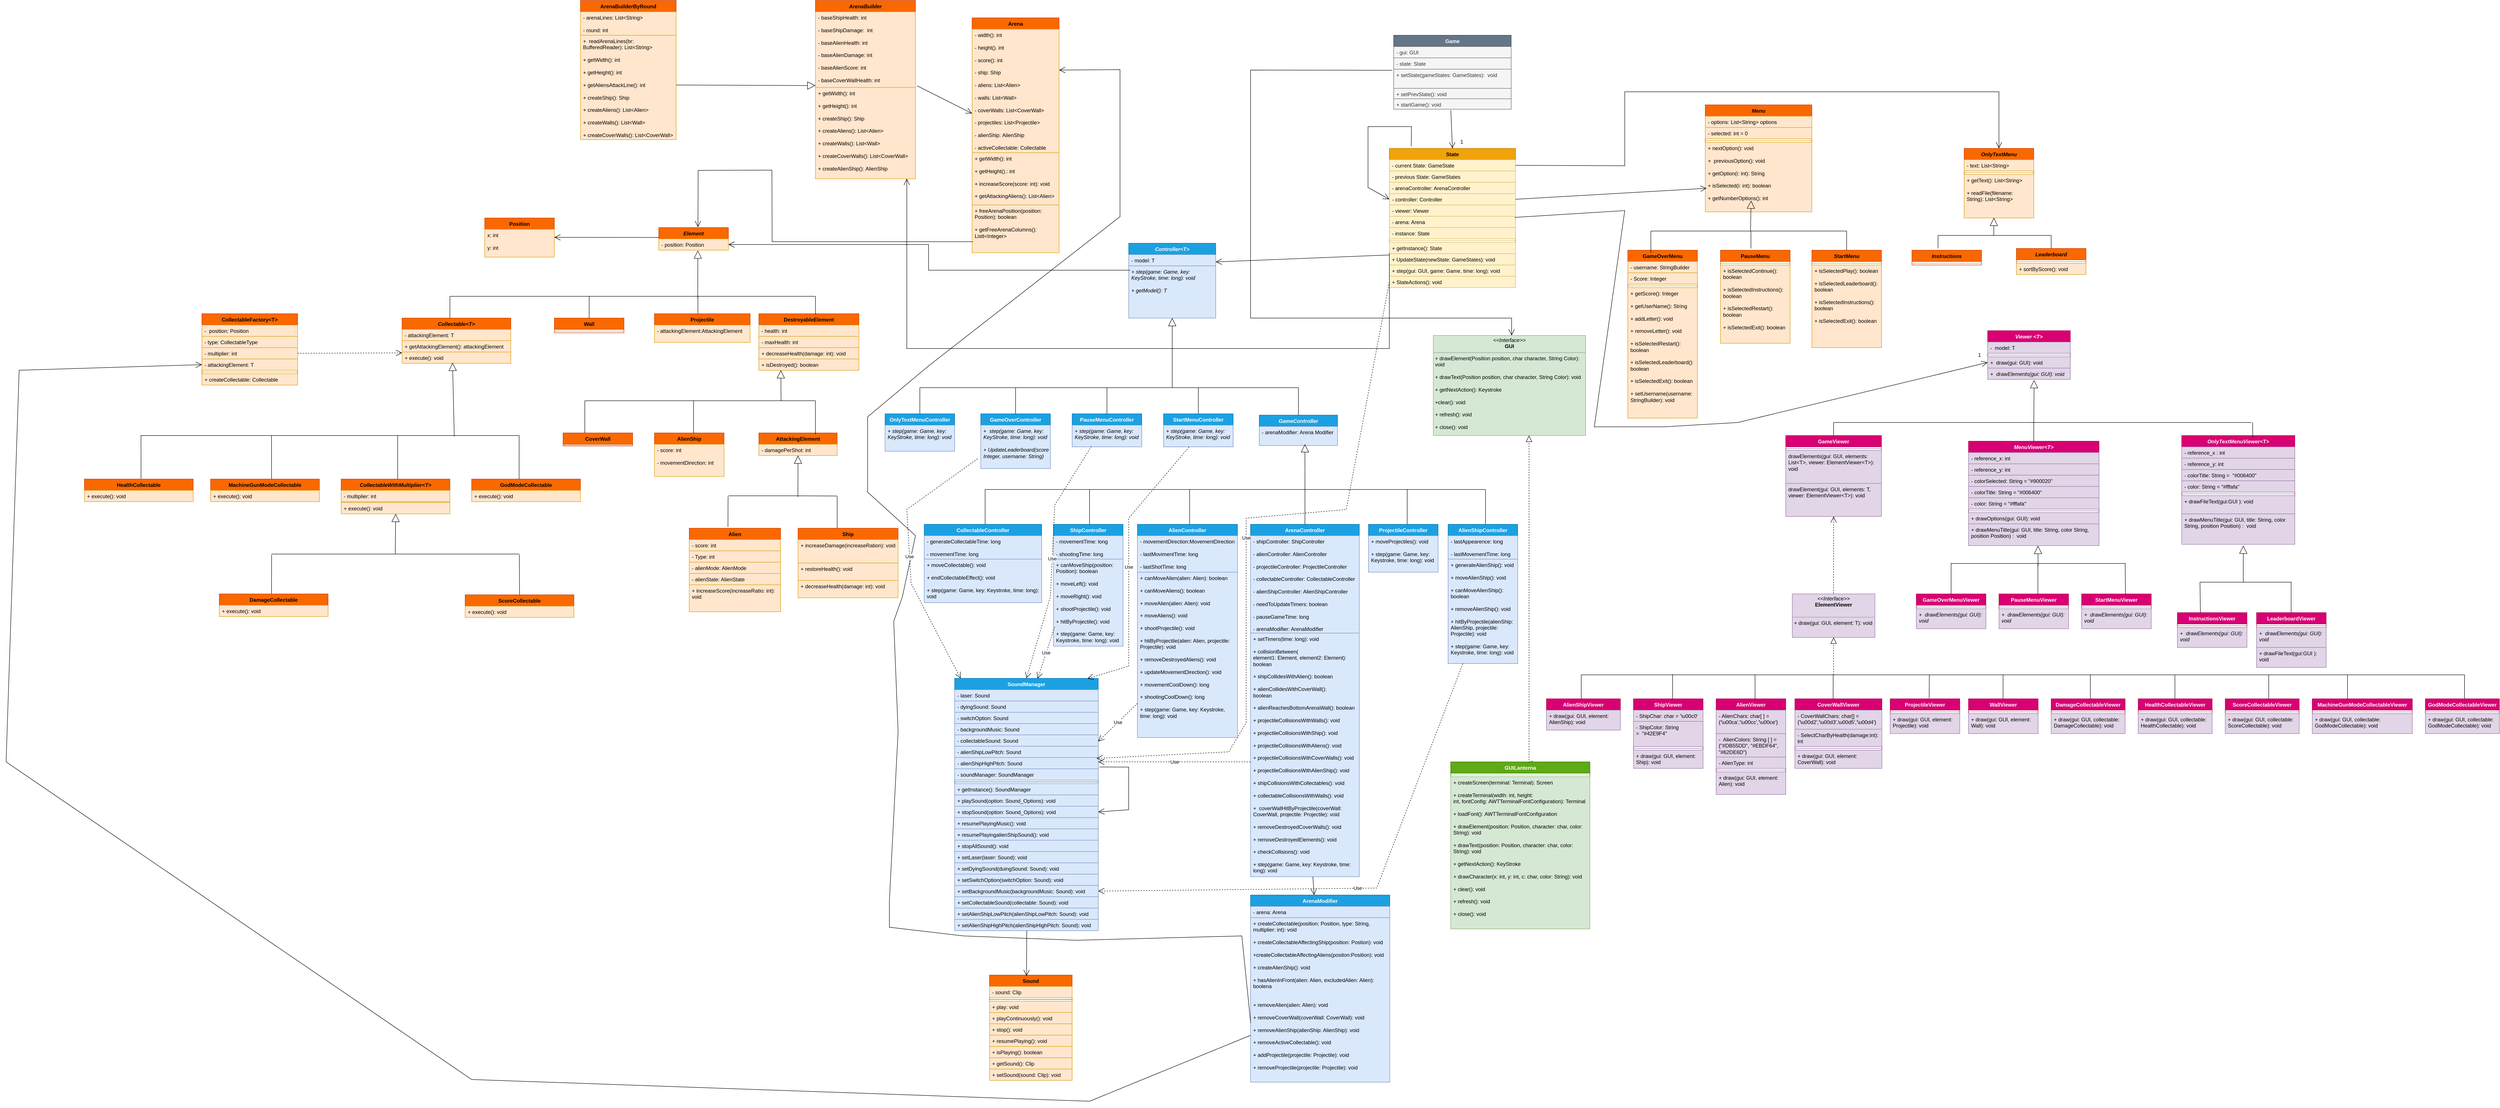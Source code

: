 <mxfile version="22.1.22" type="embed">
  <diagram name="Página-1" id="MqJl56wPSz62DxvxVVgn">
    <mxGraphModel dx="4024" dy="2013" grid="1" gridSize="10" guides="1" tooltips="1" connect="1" arrows="1" fold="1" page="1" pageScale="1" pageWidth="827" pageHeight="1169" background="#ffffff" math="0" shadow="0">
      <root>
        <mxCell id="0" />
        <mxCell id="1" parent="0" />
        <mxCell id="g1FiIm71XH2sEi-a6HYd-1" value="State" style="swimlane;fontStyle=1;align=center;verticalAlign=top;childLayout=stackLayout;horizontal=1;startSize=26;horizontalStack=0;resizeParent=1;resizeParentMax=0;resizeLast=0;collapsible=1;marginBottom=0;whiteSpace=wrap;html=1;fillColor=#f0a30a;strokeColor=#BD7000;fontColor=#000000;" parent="1" vertex="1">
          <mxGeometry x="279" y="290" width="290" height="320" as="geometry" />
        </mxCell>
        <mxCell id="g1FiIm71XH2sEi-a6HYd-2" value="- current State: GameState&lt;span style=&quot;white-space: pre;&quot;&gt;&#x9;&lt;/span&gt;" style="text;strokeColor=#d6b656;fillColor=#fff2cc;align=left;verticalAlign=top;spacingLeft=4;spacingRight=4;overflow=hidden;rotatable=0;points=[[0,0.5],[1,0.5]];portConstraint=eastwest;whiteSpace=wrap;html=1;" parent="g1FiIm71XH2sEi-a6HYd-1" vertex="1">
          <mxGeometry y="26" width="290" height="26" as="geometry" />
        </mxCell>
        <mxCell id="g1FiIm71XH2sEi-a6HYd-3" value="- previous State: GameStates" style="text;strokeColor=#d6b656;fillColor=#fff2cc;align=left;verticalAlign=top;spacingLeft=4;spacingRight=4;overflow=hidden;rotatable=0;points=[[0,0.5],[1,0.5]];portConstraint=eastwest;whiteSpace=wrap;html=1;" parent="g1FiIm71XH2sEi-a6HYd-1" vertex="1">
          <mxGeometry y="52" width="290" height="26" as="geometry" />
        </mxCell>
        <mxCell id="uAL52FzjofkFISN1jYvu-68" value="- arenaController: ArenaController" style="text;strokeColor=#d6b656;fillColor=#fff2cc;align=left;verticalAlign=top;spacingLeft=4;spacingRight=4;overflow=hidden;rotatable=0;points=[[0,0.5],[1,0.5]];portConstraint=eastwest;whiteSpace=wrap;html=1;" parent="g1FiIm71XH2sEi-a6HYd-1" vertex="1">
          <mxGeometry y="78" width="290" height="26" as="geometry" />
        </mxCell>
        <mxCell id="g1FiIm71XH2sEi-a6HYd-4" value="- controller: Controller" style="text;strokeColor=#d6b656;fillColor=#fff2cc;align=left;verticalAlign=top;spacingLeft=4;spacingRight=4;overflow=hidden;rotatable=0;points=[[0,0.5],[1,0.5]];portConstraint=eastwest;whiteSpace=wrap;html=1;" parent="g1FiIm71XH2sEi-a6HYd-1" vertex="1">
          <mxGeometry y="104" width="290" height="26" as="geometry" />
        </mxCell>
        <mxCell id="g1FiIm71XH2sEi-a6HYd-5" value="- viewer: Viewer" style="text;strokeColor=#d6b656;fillColor=#fff2cc;align=left;verticalAlign=top;spacingLeft=4;spacingRight=4;overflow=hidden;rotatable=0;points=[[0,0.5],[1,0.5]];portConstraint=eastwest;whiteSpace=wrap;html=1;" parent="g1FiIm71XH2sEi-a6HYd-1" vertex="1">
          <mxGeometry y="130" width="290" height="26" as="geometry" />
        </mxCell>
        <mxCell id="g1FiIm71XH2sEi-a6HYd-6" value="- arena: Arena" style="text;strokeColor=#d6b656;fillColor=#fff2cc;align=left;verticalAlign=top;spacingLeft=4;spacingRight=4;overflow=hidden;rotatable=0;points=[[0,0.5],[1,0.5]];portConstraint=eastwest;whiteSpace=wrap;html=1;" parent="g1FiIm71XH2sEi-a6HYd-1" vertex="1">
          <mxGeometry y="156" width="290" height="26" as="geometry" />
        </mxCell>
        <mxCell id="g1FiIm71XH2sEi-a6HYd-7" value="- instance: State" style="text;strokeColor=#d6b656;fillColor=#fff2cc;align=left;verticalAlign=top;spacingLeft=4;spacingRight=4;overflow=hidden;rotatable=0;points=[[0,0.5],[1,0.5]];portConstraint=eastwest;whiteSpace=wrap;html=1;" parent="g1FiIm71XH2sEi-a6HYd-1" vertex="1">
          <mxGeometry y="182" width="290" height="26" as="geometry" />
        </mxCell>
        <mxCell id="g1FiIm71XH2sEi-a6HYd-8" value="" style="line;strokeWidth=1;fillColor=#fff2cc;align=left;verticalAlign=middle;spacingTop=-1;spacingLeft=3;spacingRight=3;rotatable=0;labelPosition=right;points=[];portConstraint=eastwest;strokeColor=#d6b656;" parent="g1FiIm71XH2sEi-a6HYd-1" vertex="1">
          <mxGeometry y="208" width="290" height="8" as="geometry" />
        </mxCell>
        <mxCell id="g1FiIm71XH2sEi-a6HYd-9" value="+ getInstance(): State" style="text;strokeColor=#d6b656;fillColor=#fff2cc;align=left;verticalAlign=top;spacingLeft=4;spacingRight=4;overflow=hidden;rotatable=0;points=[[0,0.5],[1,0.5]];portConstraint=eastwest;whiteSpace=wrap;html=1;" parent="g1FiIm71XH2sEi-a6HYd-1" vertex="1">
          <mxGeometry y="216" width="290" height="26" as="geometry" />
        </mxCell>
        <mxCell id="g1FiIm71XH2sEi-a6HYd-10" value="+ UpdateState(newState: GameStates): void" style="text;strokeColor=#d6b656;fillColor=#fff2cc;align=left;verticalAlign=top;spacingLeft=4;spacingRight=4;overflow=hidden;rotatable=0;points=[[0,0.5],[1,0.5]];portConstraint=eastwest;whiteSpace=wrap;html=1;" parent="g1FiIm71XH2sEi-a6HYd-1" vertex="1">
          <mxGeometry y="242" width="290" height="26" as="geometry" />
        </mxCell>
        <mxCell id="g1FiIm71XH2sEi-a6HYd-11" value="+ step(gui: GUI, game: Game, time: long): void" style="text;strokeColor=#d6b656;fillColor=#fff2cc;align=left;verticalAlign=top;spacingLeft=4;spacingRight=4;overflow=hidden;rotatable=0;points=[[0,0.5],[1,0.5]];portConstraint=eastwest;whiteSpace=wrap;html=1;" parent="g1FiIm71XH2sEi-a6HYd-1" vertex="1">
          <mxGeometry y="268" width="290" height="26" as="geometry" />
        </mxCell>
        <mxCell id="g1FiIm71XH2sEi-a6HYd-12" value="+ StateActions(): void" style="text;strokeColor=#d6b656;fillColor=#fff2cc;align=left;verticalAlign=top;spacingLeft=4;spacingRight=4;overflow=hidden;rotatable=0;points=[[0,0.5],[1,0.5]];portConstraint=eastwest;whiteSpace=wrap;html=1;" parent="g1FiIm71XH2sEi-a6HYd-1" vertex="1">
          <mxGeometry y="294" width="290" height="26" as="geometry" />
        </mxCell>
        <mxCell id="mJcdcILLqYl7dD16HSy5-88" value="" style="endArrow=open;endFill=1;endSize=12;html=1;rounded=0;entryX=0;entryY=0.5;entryDx=0;entryDy=0;exitX=0.173;exitY=-0.014;exitDx=0;exitDy=0;exitPerimeter=0;" parent="g1FiIm71XH2sEi-a6HYd-1" source="g1FiIm71XH2sEi-a6HYd-1" target="g1FiIm71XH2sEi-a6HYd-4" edge="1">
          <mxGeometry width="160" relative="1" as="geometry">
            <mxPoint x="51" y="-10" as="sourcePoint" />
            <mxPoint x="-39" y="70" as="targetPoint" />
            <Array as="points">
              <mxPoint x="51" y="-50" />
              <mxPoint x="-49" y="-50" />
              <mxPoint x="-49" y="90" />
            </Array>
          </mxGeometry>
        </mxCell>
        <mxCell id="g1FiIm71XH2sEi-a6HYd-13" value="&lt;i&gt;Controller&amp;lt;T&amp;gt;&lt;/i&gt;" style="swimlane;fontStyle=1;align=center;verticalAlign=top;childLayout=stackLayout;horizontal=1;startSize=26;horizontalStack=0;resizeParent=1;resizeParentMax=0;resizeLast=0;collapsible=1;marginBottom=0;whiteSpace=wrap;html=1;fillColor=#1ba1e2;strokeColor=#006EAF;fontColor=#ffffff;" parent="1" vertex="1">
          <mxGeometry x="-320" y="508" width="200" height="172" as="geometry" />
        </mxCell>
        <mxCell id="g1FiIm71XH2sEi-a6HYd-14" value="- model: T" style="text;strokeColor=#6c8ebf;fillColor=#dae8fc;align=left;verticalAlign=top;spacingLeft=4;spacingRight=4;overflow=hidden;rotatable=0;points=[[0,0.5],[1,0.5]];portConstraint=eastwest;whiteSpace=wrap;html=1;" parent="g1FiIm71XH2sEi-a6HYd-13" vertex="1">
          <mxGeometry y="26" width="200" height="26" as="geometry" />
        </mxCell>
        <mxCell id="g1FiIm71XH2sEi-a6HYd-16" value="&lt;i&gt;+ step(game: Game, key: KeyStroke, time: long): void&lt;br&gt;&lt;br&gt;+ getModel(): T&lt;br&gt;&lt;br&gt;&lt;br&gt;&lt;/i&gt;" style="text;strokeColor=#6c8ebf;fillColor=#dae8fc;align=left;verticalAlign=top;spacingLeft=4;spacingRight=4;overflow=hidden;rotatable=0;points=[[0,0.5],[1,0.5]];portConstraint=eastwest;whiteSpace=wrap;html=1;" parent="g1FiIm71XH2sEi-a6HYd-13" vertex="1">
          <mxGeometry y="52" width="200" height="120" as="geometry" />
        </mxCell>
        <mxCell id="g1FiIm71XH2sEi-a6HYd-17" value="&lt;i&gt;Viewer &amp;lt;T&amp;gt;&lt;/i&gt;" style="swimlane;fontStyle=1;align=center;verticalAlign=top;childLayout=stackLayout;horizontal=1;startSize=26;horizontalStack=0;resizeParent=1;resizeParentMax=0;resizeLast=0;collapsible=1;marginBottom=0;whiteSpace=wrap;html=1;fillColor=#d80073;strokeColor=#A50040;fontColor=#ffffff;" parent="1" vertex="1">
          <mxGeometry x="1654" y="709" width="190" height="112" as="geometry" />
        </mxCell>
        <mxCell id="g1FiIm71XH2sEi-a6HYd-18" value="-&amp;nbsp; model: T" style="text;strokeColor=#9673a6;fillColor=#e1d5e7;align=left;verticalAlign=top;spacingLeft=4;spacingRight=4;overflow=hidden;rotatable=0;points=[[0,0.5],[1,0.5]];portConstraint=eastwest;whiteSpace=wrap;html=1;" parent="g1FiIm71XH2sEi-a6HYd-17" vertex="1">
          <mxGeometry y="26" width="190" height="26" as="geometry" />
        </mxCell>
        <mxCell id="g1FiIm71XH2sEi-a6HYd-19" value="" style="line;strokeWidth=1;fillColor=#e1d5e7;align=left;verticalAlign=middle;spacingTop=-1;spacingLeft=3;spacingRight=3;rotatable=0;labelPosition=right;points=[];portConstraint=eastwest;strokeColor=#9673a6;" parent="g1FiIm71XH2sEi-a6HYd-17" vertex="1">
          <mxGeometry y="52" width="190" height="8" as="geometry" />
        </mxCell>
        <mxCell id="g1FiIm71XH2sEi-a6HYd-20" value="+&amp;nbsp; draw(gui: GUI): void" style="text;strokeColor=#9673a6;fillColor=#e1d5e7;align=left;verticalAlign=top;spacingLeft=4;spacingRight=4;overflow=hidden;rotatable=0;points=[[0,0.5],[1,0.5]];portConstraint=eastwest;whiteSpace=wrap;html=1;" parent="g1FiIm71XH2sEi-a6HYd-17" vertex="1">
          <mxGeometry y="60" width="190" height="26" as="geometry" />
        </mxCell>
        <mxCell id="g1FiIm71XH2sEi-a6HYd-21" value="+&amp;nbsp; &lt;i&gt;drawElements(gui: GUI): void&lt;/i&gt;" style="text;strokeColor=#9673a6;fillColor=#e1d5e7;align=left;verticalAlign=top;spacingLeft=4;spacingRight=4;overflow=hidden;rotatable=0;points=[[0,0.5],[1,0.5]];portConstraint=eastwest;whiteSpace=wrap;html=1;" parent="g1FiIm71XH2sEi-a6HYd-17" vertex="1">
          <mxGeometry y="86" width="190" height="26" as="geometry" />
        </mxCell>
        <mxCell id="g1FiIm71XH2sEi-a6HYd-22" value="" style="endArrow=open;endFill=1;endSize=12;html=1;rounded=0;exitX=0.007;exitY=0.692;exitDx=0;exitDy=0;exitPerimeter=0;entryX=1;entryY=0.25;entryDx=0;entryDy=0;" parent="1" target="g1FiIm71XH2sEi-a6HYd-13" edge="1">
          <mxGeometry width="160" relative="1" as="geometry">
            <mxPoint x="279.0" y="534.992" as="sourcePoint" />
            <mxPoint x="-122.03" y="565" as="targetPoint" />
            <Array as="points" />
          </mxGeometry>
        </mxCell>
        <mxCell id="g1FiIm71XH2sEi-a6HYd-23" value="" style="endArrow=open;endFill=1;endSize=12;html=1;rounded=0;entryX=0;entryY=0.5;entryDx=0;entryDy=0;exitX=0.994;exitY=0.103;exitDx=0;exitDy=0;exitPerimeter=0;" parent="1" source="g1FiIm71XH2sEi-a6HYd-6" target="g1FiIm71XH2sEi-a6HYd-20" edge="1">
          <mxGeometry width="160" relative="1" as="geometry">
            <mxPoint x="399" y="650" as="sourcePoint" />
            <mxPoint x="654" y="740" as="targetPoint" />
            <Array as="points">
              <mxPoint x="820" y="433" />
              <mxPoint x="750" y="930" />
              <mxPoint x="910" y="930" />
              <mxPoint x="1080" y="920" />
            </Array>
          </mxGeometry>
        </mxCell>
        <mxCell id="g1FiIm71XH2sEi-a6HYd-24" value="Game" style="swimlane;fontStyle=1;align=center;verticalAlign=top;childLayout=stackLayout;horizontal=1;startSize=26;horizontalStack=0;resizeParent=1;resizeParentMax=0;resizeLast=0;collapsible=1;marginBottom=0;whiteSpace=wrap;html=1;fillColor=#647687;fontColor=#ffffff;strokeColor=#314354;" parent="1" vertex="1">
          <mxGeometry x="289" y="30" width="270" height="170" as="geometry" />
        </mxCell>
        <mxCell id="g1FiIm71XH2sEi-a6HYd-25" value="- gui: GUI" style="text;strokeColor=#666666;fillColor=#f5f5f5;align=left;verticalAlign=top;spacingLeft=4;spacingRight=4;overflow=hidden;rotatable=0;points=[[0,0.5],[1,0.5]];portConstraint=eastwest;whiteSpace=wrap;html=1;fontColor=#333333;" parent="g1FiIm71XH2sEi-a6HYd-24" vertex="1">
          <mxGeometry y="26" width="270" height="26" as="geometry" />
        </mxCell>
        <mxCell id="g1FiIm71XH2sEi-a6HYd-26" value="- state: State" style="text;strokeColor=#666666;fillColor=#f5f5f5;align=left;verticalAlign=top;spacingLeft=4;spacingRight=4;overflow=hidden;rotatable=0;points=[[0,0.5],[1,0.5]];portConstraint=eastwest;whiteSpace=wrap;html=1;fontColor=#333333;" parent="g1FiIm71XH2sEi-a6HYd-24" vertex="1">
          <mxGeometry y="52" width="270" height="26" as="geometry" />
        </mxCell>
        <mxCell id="g1FiIm71XH2sEi-a6HYd-28" value="+ setState(gameStates: GameStates):&amp;nbsp; void" style="text;strokeColor=#666666;fillColor=#f5f5f5;align=left;verticalAlign=top;spacingLeft=4;spacingRight=4;overflow=hidden;rotatable=0;points=[[0,0.5],[1,0.5]];portConstraint=eastwest;whiteSpace=wrap;html=1;fontColor=#333333;" parent="g1FiIm71XH2sEi-a6HYd-24" vertex="1">
          <mxGeometry y="78" width="270" height="44" as="geometry" />
        </mxCell>
        <mxCell id="g1FiIm71XH2sEi-a6HYd-29" value="+ setPrevState(): void" style="text;strokeColor=#666666;fillColor=#f5f5f5;align=left;verticalAlign=top;spacingLeft=4;spacingRight=4;overflow=hidden;rotatable=0;points=[[0,0.5],[1,0.5]];portConstraint=eastwest;whiteSpace=wrap;html=1;fontColor=#333333;" parent="g1FiIm71XH2sEi-a6HYd-24" vertex="1">
          <mxGeometry y="122" width="270" height="24" as="geometry" />
        </mxCell>
        <mxCell id="uAL52FzjofkFISN1jYvu-69" value="+ startGame(): void" style="text;strokeColor=#666666;fillColor=#f5f5f5;align=left;verticalAlign=top;spacingLeft=4;spacingRight=4;overflow=hidden;rotatable=0;points=[[0,0.5],[1,0.5]];portConstraint=eastwest;whiteSpace=wrap;html=1;fontColor=#333333;" parent="g1FiIm71XH2sEi-a6HYd-24" vertex="1">
          <mxGeometry y="146" width="270" height="24" as="geometry" />
        </mxCell>
        <mxCell id="g1FiIm71XH2sEi-a6HYd-30" value="" style="endArrow=open;endFill=1;endSize=12;html=1;rounded=0;entryX=0.5;entryY=0;entryDx=0;entryDy=0;exitX=0.486;exitY=1.107;exitDx=0;exitDy=0;exitPerimeter=0;" parent="1" source="uAL52FzjofkFISN1jYvu-69" target="g1FiIm71XH2sEi-a6HYd-1" edge="1">
          <mxGeometry width="160" relative="1" as="geometry">
            <mxPoint x="420" y="210" as="sourcePoint" />
            <mxPoint x="490" y="440" as="targetPoint" />
          </mxGeometry>
        </mxCell>
        <mxCell id="g1FiIm71XH2sEi-a6HYd-31" value="Arena" style="swimlane;fontStyle=1;align=center;verticalAlign=top;childLayout=stackLayout;horizontal=1;startSize=26;horizontalStack=0;resizeParent=1;resizeParentMax=0;resizeLast=0;collapsible=1;marginBottom=0;whiteSpace=wrap;html=1;fillColor=#fa6800;strokeColor=#C73500;fontColor=#000000;" parent="1" vertex="1">
          <mxGeometry x="-680" y="-10" width="200" height="540" as="geometry" />
        </mxCell>
        <mxCell id="j48s64tz_tMsoGI8HpM7-43" value="- width(): int&lt;br&gt;&lt;br&gt;- height(). int&lt;br&gt;&lt;br&gt;- score(): int&lt;br&gt;&lt;br&gt;- ship: Ship&lt;br&gt;&lt;br&gt;- aliens:&amp;nbsp;List&amp;lt;Alien&amp;gt;&lt;br&gt;&lt;br&gt;- walls:&amp;nbsp;List&amp;lt;Wall&amp;gt;&lt;br&gt;&lt;br&gt;- coverWalls:&amp;nbsp;List&amp;lt;CoverWall&amp;gt;&lt;br&gt;&lt;br&gt;- projectiles:&amp;nbsp;List&amp;lt;Projectile&amp;gt;&lt;br&gt;&lt;br&gt;- alienShip:&amp;nbsp;AlienShip&lt;br&gt;&lt;br&gt;- activeCollectable:&amp;nbsp;Collectable&lt;br&gt;&lt;br&gt;&lt;br&gt;&lt;br&gt;&amp;nbsp;" style="text;strokeColor=#d79b00;fillColor=#ffe6cc;align=left;verticalAlign=top;spacingLeft=4;spacingRight=4;overflow=hidden;rotatable=0;points=[[0,0.5],[1,0.5]];portConstraint=eastwest;whiteSpace=wrap;html=1;" parent="g1FiIm71XH2sEi-a6HYd-31" vertex="1">
          <mxGeometry y="26" width="200" height="284" as="geometry" />
        </mxCell>
        <mxCell id="g1FiIm71XH2sEi-a6HYd-34" value="+&amp;nbsp;getWidth(): int&lt;br&gt;&lt;br&gt;+&amp;nbsp;getHeight().: int&lt;br&gt;&lt;br&gt;+&amp;nbsp;increaseScore(score: int): void&lt;br&gt;&lt;br&gt;+&amp;nbsp;getAttackingAliens():&amp;nbsp;List&amp;lt;Alien&amp;gt;&lt;br&gt;&lt;br&gt;&lt;br&gt;&lt;br&gt;&amp;nbsp;" style="text;strokeColor=#d79b00;fillColor=#ffe6cc;align=left;verticalAlign=top;spacingLeft=4;spacingRight=4;overflow=hidden;rotatable=0;points=[[0,0.5],[1,0.5]];portConstraint=eastwest;whiteSpace=wrap;html=1;" parent="g1FiIm71XH2sEi-a6HYd-31" vertex="1">
          <mxGeometry y="310" width="200" height="120" as="geometry" />
        </mxCell>
        <mxCell id="uAL52FzjofkFISN1jYvu-65" value="+ freeArenaPosition(position: Position): boolean&lt;br&gt;&lt;br&gt;+ getFreeArenaColumns(): Listt&amp;lt;Integer&amp;gt;" style="text;strokeColor=#d79b00;fillColor=#ffe6cc;align=left;verticalAlign=top;spacingLeft=4;spacingRight=4;overflow=hidden;rotatable=0;points=[[0,0.5],[1,0.5]];portConstraint=eastwest;whiteSpace=wrap;html=1;" parent="g1FiIm71XH2sEi-a6HYd-31" vertex="1">
          <mxGeometry y="430" width="200" height="110" as="geometry" />
        </mxCell>
        <mxCell id="g1FiIm71XH2sEi-a6HYd-35" value="ArenaBuilderByRound" style="swimlane;fontStyle=1;align=center;verticalAlign=top;childLayout=stackLayout;horizontal=1;startSize=26;horizontalStack=0;resizeParent=1;resizeParentMax=0;resizeLast=0;collapsible=1;marginBottom=0;whiteSpace=wrap;html=1;fillColor=#fa6800;strokeColor=#C73500;fontColor=#000000;" parent="1" vertex="1">
          <mxGeometry x="-1580" y="-50" width="220" height="320" as="geometry" />
        </mxCell>
        <mxCell id="g1FiIm71XH2sEi-a6HYd-36" value="- arenaLines: List&amp;lt;String&amp;gt;&lt;br&gt;&lt;br&gt;- round: int" style="text;strokeColor=#d79b00;fillColor=#ffe6cc;align=left;verticalAlign=top;spacingLeft=4;spacingRight=4;overflow=hidden;rotatable=0;points=[[0,0.5],[1,0.5]];portConstraint=eastwest;whiteSpace=wrap;html=1;" parent="g1FiIm71XH2sEi-a6HYd-35" vertex="1">
          <mxGeometry y="26" width="220" height="54" as="geometry" />
        </mxCell>
        <mxCell id="g1FiIm71XH2sEi-a6HYd-38" value="+&amp;nbsp;&amp;nbsp;readArenaLines(br: BufferedReader):&amp;nbsp;List&amp;lt;String&amp;gt;&lt;br&gt;&lt;br&gt;+&amp;nbsp;getWidth(): int&lt;br&gt;&lt;br&gt;+&amp;nbsp;getHeight(): int&lt;br&gt;&lt;br&gt;+&amp;nbsp;getAliensAttackLine(): int&lt;br&gt;&lt;br&gt;+&amp;nbsp;createShip(): Ship&lt;br&gt;&lt;br&gt;+&amp;nbsp;createAliens():&amp;nbsp;List&amp;lt;Alien&amp;gt;&lt;br&gt;&lt;br&gt;+&amp;nbsp;createWalls():&amp;nbsp;List&amp;lt;Wall&amp;gt;&lt;br&gt;&lt;br&gt;+ createCoverWalls():&amp;nbsp;List&amp;lt;CoverWall&amp;gt;&lt;br&gt;" style="text;strokeColor=#d79b00;fillColor=#ffe6cc;align=left;verticalAlign=top;spacingLeft=4;spacingRight=4;overflow=hidden;rotatable=0;points=[[0,0.5],[1,0.5]];portConstraint=eastwest;whiteSpace=wrap;html=1;" parent="g1FiIm71XH2sEi-a6HYd-35" vertex="1">
          <mxGeometry y="80" width="220" height="240" as="geometry" />
        </mxCell>
        <mxCell id="g1FiIm71XH2sEi-a6HYd-39" value="&lt;i&gt;ArenaBuilder&lt;/i&gt;" style="swimlane;fontStyle=1;align=center;verticalAlign=top;childLayout=stackLayout;horizontal=1;startSize=26;horizontalStack=0;resizeParent=1;resizeParentMax=0;resizeLast=0;collapsible=1;marginBottom=0;whiteSpace=wrap;html=1;fillColor=#fa6800;strokeColor=#C73500;fontColor=#000000;" parent="1" vertex="1">
          <mxGeometry x="-1040" y="-50" width="230" height="410" as="geometry" />
        </mxCell>
        <mxCell id="g1FiIm71XH2sEi-a6HYd-40" value="- baseShipHealth: int&lt;br&gt;&lt;br&gt;- baseShipDamage:&amp;nbsp; int&lt;br&gt;&lt;br&gt;- baseAlienHealth: int&lt;br&gt;&lt;br&gt;- baseAlienDamage: int&lt;br&gt;&lt;br&gt;- baseAlienScore: int&lt;br&gt;&lt;br&gt;- baseCoverWallHealth: int&lt;br&gt;" style="text;strokeColor=#d79b00;fillColor=#ffe6cc;align=left;verticalAlign=top;spacingLeft=4;spacingRight=4;overflow=hidden;rotatable=0;points=[[0,0.5],[1,0.5]];portConstraint=eastwest;whiteSpace=wrap;html=1;" parent="g1FiIm71XH2sEi-a6HYd-39" vertex="1">
          <mxGeometry y="26" width="230" height="174" as="geometry" />
        </mxCell>
        <mxCell id="g1FiIm71XH2sEi-a6HYd-42" value="+&amp;nbsp;getWidth(): int&lt;br&gt;&lt;br&gt;+&amp;nbsp;getHeight(): int&lt;br&gt;&lt;br&gt;+&amp;nbsp;createShip(): Ship&lt;br&gt;&lt;br&gt;+&amp;nbsp;createAliens():&amp;nbsp;List&amp;lt;Alien&amp;gt;&lt;br&gt;&lt;br&gt;+&amp;nbsp;createWalls():&amp;nbsp;List&amp;lt;Wall&amp;gt;&lt;br&gt;&lt;br&gt;+&amp;nbsp;createCoverWalls():&amp;nbsp;List&amp;lt;CoverWall&amp;gt;&lt;br&gt;&lt;br&gt;+&amp;nbsp;createAlienShip():&amp;nbsp;AlienShip" style="text;strokeColor=#d79b00;fillColor=#ffe6cc;align=left;verticalAlign=top;spacingLeft=4;spacingRight=4;overflow=hidden;rotatable=0;points=[[0,0.5],[1,0.5]];portConstraint=eastwest;whiteSpace=wrap;html=1;" parent="g1FiIm71XH2sEi-a6HYd-39" vertex="1">
          <mxGeometry y="200" width="230" height="210" as="geometry" />
        </mxCell>
        <mxCell id="g1FiIm71XH2sEi-a6HYd-43" value="&lt;i&gt;Element&lt;/i&gt;" style="swimlane;fontStyle=1;align=center;verticalAlign=top;childLayout=stackLayout;horizontal=1;startSize=26;horizontalStack=0;resizeParent=1;resizeParentMax=0;resizeLast=0;collapsible=1;marginBottom=0;whiteSpace=wrap;html=1;fillColor=#fa6800;strokeColor=#C73500;fontColor=#000000;" parent="1" vertex="1">
          <mxGeometry x="-1400" y="472" width="160" height="52" as="geometry" />
        </mxCell>
        <mxCell id="g1FiIm71XH2sEi-a6HYd-44" value="- position: Position" style="text;strokeColor=#d79b00;fillColor=#ffe6cc;align=left;verticalAlign=top;spacingLeft=4;spacingRight=4;overflow=hidden;rotatable=0;points=[[0,0.5],[1,0.5]];portConstraint=eastwest;whiteSpace=wrap;html=1;" parent="g1FiIm71XH2sEi-a6HYd-43" vertex="1">
          <mxGeometry y="26" width="160" height="26" as="geometry" />
        </mxCell>
        <mxCell id="g1FiIm71XH2sEi-a6HYd-48" value="Wall" style="swimlane;fontStyle=1;align=center;verticalAlign=top;childLayout=stackLayout;horizontal=1;startSize=26;horizontalStack=0;resizeParent=1;resizeParentMax=0;resizeLast=0;collapsible=1;marginBottom=0;whiteSpace=wrap;html=1;fillColor=#fa6800;strokeColor=#C73500;fontColor=#000000;" parent="1" vertex="1">
          <mxGeometry x="-1640" y="680" width="160" height="34" as="geometry" />
        </mxCell>
        <mxCell id="g1FiIm71XH2sEi-a6HYd-49" value="" style="line;strokeWidth=1;fillColor=#ffe6cc;align=left;verticalAlign=middle;spacingTop=-1;spacingLeft=3;spacingRight=3;rotatable=0;labelPosition=right;points=[];portConstraint=eastwest;strokeColor=#d79b00;" parent="g1FiIm71XH2sEi-a6HYd-48" vertex="1">
          <mxGeometry y="26" width="160" height="8" as="geometry" />
        </mxCell>
        <mxCell id="g1FiIm71XH2sEi-a6HYd-50" value="DestroyableElement" style="swimlane;fontStyle=1;align=center;verticalAlign=top;childLayout=stackLayout;horizontal=1;startSize=26;horizontalStack=0;resizeParent=1;resizeParentMax=0;resizeLast=0;collapsible=1;marginBottom=0;whiteSpace=wrap;html=1;fillColor=#fa6800;strokeColor=#C73500;fontColor=#000000;" parent="1" vertex="1">
          <mxGeometry x="-1170" y="670" width="230" height="130" as="geometry" />
        </mxCell>
        <mxCell id="g1FiIm71XH2sEi-a6HYd-51" value="- health: int" style="text;strokeColor=#d79b00;fillColor=#ffe6cc;align=left;verticalAlign=top;spacingLeft=4;spacingRight=4;overflow=hidden;rotatable=0;points=[[0,0.5],[1,0.5]];portConstraint=eastwest;whiteSpace=wrap;html=1;" parent="g1FiIm71XH2sEi-a6HYd-50" vertex="1">
          <mxGeometry y="26" width="230" height="26" as="geometry" />
        </mxCell>
        <mxCell id="g1FiIm71XH2sEi-a6HYd-52" value="- maxHealth: int" style="text;strokeColor=#d79b00;fillColor=#ffe6cc;align=left;verticalAlign=top;spacingLeft=4;spacingRight=4;overflow=hidden;rotatable=0;points=[[0,0.5],[1,0.5]];portConstraint=eastwest;whiteSpace=wrap;html=1;" parent="g1FiIm71XH2sEi-a6HYd-50" vertex="1">
          <mxGeometry y="52" width="230" height="26" as="geometry" />
        </mxCell>
        <mxCell id="g1FiIm71XH2sEi-a6HYd-56" value="+ decreaseHealth(damage: int): void" style="text;strokeColor=#d79b00;fillColor=#ffe6cc;align=left;verticalAlign=top;spacingLeft=4;spacingRight=4;overflow=hidden;rotatable=0;points=[[0,0.5],[1,0.5]];portConstraint=eastwest;whiteSpace=wrap;html=1;" parent="g1FiIm71XH2sEi-a6HYd-50" vertex="1">
          <mxGeometry y="78" width="230" height="26" as="geometry" />
        </mxCell>
        <mxCell id="g1FiIm71XH2sEi-a6HYd-57" value="+ isDestroyed(): boolean" style="text;strokeColor=#d79b00;fillColor=#ffe6cc;align=left;verticalAlign=top;spacingLeft=4;spacingRight=4;overflow=hidden;rotatable=0;points=[[0,0.5],[1,0.5]];portConstraint=eastwest;whiteSpace=wrap;html=1;" parent="g1FiIm71XH2sEi-a6HYd-50" vertex="1">
          <mxGeometry y="104" width="230" height="26" as="geometry" />
        </mxCell>
        <mxCell id="g1FiIm71XH2sEi-a6HYd-58" value="AlienShip" style="swimlane;fontStyle=1;align=center;verticalAlign=top;childLayout=stackLayout;horizontal=1;startSize=26;horizontalStack=0;resizeParent=1;resizeParentMax=0;resizeLast=0;collapsible=1;marginBottom=0;whiteSpace=wrap;html=1;fillColor=#fa6800;strokeColor=#C73500;fontColor=#000000;" parent="1" vertex="1">
          <mxGeometry x="-1410" y="944" width="160" height="100" as="geometry" />
        </mxCell>
        <mxCell id="g1FiIm71XH2sEi-a6HYd-59" value="- score: int&lt;br&gt;&lt;br&gt;- movementDirection: int&lt;br&gt;&lt;br&gt;" style="text;strokeColor=#d79b00;fillColor=#ffe6cc;align=left;verticalAlign=top;spacingLeft=4;spacingRight=4;overflow=hidden;rotatable=0;points=[[0,0.5],[1,0.5]];portConstraint=eastwest;whiteSpace=wrap;html=1;" parent="g1FiIm71XH2sEi-a6HYd-58" vertex="1">
          <mxGeometry y="26" width="160" height="74" as="geometry" />
        </mxCell>
        <mxCell id="g1FiIm71XH2sEi-a6HYd-62" value="CoverWall" style="swimlane;fontStyle=1;align=center;verticalAlign=top;childLayout=stackLayout;horizontal=1;startSize=26;horizontalStack=0;resizeParent=1;resizeParentMax=0;resizeLast=0;collapsible=1;marginBottom=0;whiteSpace=wrap;html=1;fillColor=#fa6800;strokeColor=#C73500;fontColor=#000000;" parent="1" vertex="1">
          <mxGeometry x="-1620" y="944" width="160" height="30" as="geometry" />
        </mxCell>
        <mxCell id="g1FiIm71XH2sEi-a6HYd-63" value="" style="line;strokeWidth=1;fillColor=#ffe6cc;align=left;verticalAlign=middle;spacingTop=-1;spacingLeft=3;spacingRight=3;rotatable=0;labelPosition=right;points=[];portConstraint=eastwest;strokeColor=#d79b00;" parent="g1FiIm71XH2sEi-a6HYd-62" vertex="1">
          <mxGeometry y="26" width="160" height="4" as="geometry" />
        </mxCell>
        <mxCell id="g1FiIm71XH2sEi-a6HYd-64" value="Ship" style="swimlane;fontStyle=1;align=center;verticalAlign=top;childLayout=stackLayout;horizontal=1;startSize=26;horizontalStack=0;resizeParent=1;resizeParentMax=0;resizeLast=0;collapsible=1;marginBottom=0;whiteSpace=wrap;html=1;fillColor=#fa6800;strokeColor=#C73500;fontColor=#000000;" parent="1" vertex="1">
          <mxGeometry x="-1080" y="1163" width="230" height="160" as="geometry" />
        </mxCell>
        <mxCell id="g1FiIm71XH2sEi-a6HYd-68" value="+ increaseDamage(increaseRation): void" style="text;strokeColor=#d79b00;fillColor=#ffe6cc;align=left;verticalAlign=top;spacingLeft=4;spacingRight=4;overflow=hidden;rotatable=0;points=[[0,0.5],[1,0.5]];portConstraint=eastwest;whiteSpace=wrap;html=1;" parent="g1FiIm71XH2sEi-a6HYd-64" vertex="1">
          <mxGeometry y="26" width="230" height="54" as="geometry" />
        </mxCell>
        <mxCell id="g1FiIm71XH2sEi-a6HYd-69" value="+ restoreHealth(): void" style="text;strokeColor=#d79b00;fillColor=#ffe6cc;align=left;verticalAlign=top;spacingLeft=4;spacingRight=4;overflow=hidden;rotatable=0;points=[[0,0.5],[1,0.5]];portConstraint=eastwest;whiteSpace=wrap;html=1;" parent="g1FiIm71XH2sEi-a6HYd-64" vertex="1">
          <mxGeometry y="80" width="230" height="40" as="geometry" />
        </mxCell>
        <mxCell id="uAL52FzjofkFISN1jYvu-64" value="+ decreaseHealth(damage: int): void" style="text;strokeColor=#d79b00;fillColor=#ffe6cc;align=left;verticalAlign=top;spacingLeft=4;spacingRight=4;overflow=hidden;rotatable=0;points=[[0,0.5],[1,0.5]];portConstraint=eastwest;whiteSpace=wrap;html=1;" parent="g1FiIm71XH2sEi-a6HYd-64" vertex="1">
          <mxGeometry y="120" width="230" height="40" as="geometry" />
        </mxCell>
        <mxCell id="g1FiIm71XH2sEi-a6HYd-70" value="Alien" style="swimlane;fontStyle=1;align=center;verticalAlign=top;childLayout=stackLayout;horizontal=1;startSize=26;horizontalStack=0;resizeParent=1;resizeParentMax=0;resizeLast=0;collapsible=1;marginBottom=0;whiteSpace=wrap;html=1;fillColor=#fa6800;strokeColor=#C73500;fontColor=#000000;" parent="1" vertex="1">
          <mxGeometry x="-1330" y="1163" width="210" height="192" as="geometry" />
        </mxCell>
        <mxCell id="uAL52FzjofkFISN1jYvu-58" value="- score: int" style="text;strokeColor=#d79b00;fillColor=#ffe6cc;align=left;verticalAlign=top;spacingLeft=4;spacingRight=4;overflow=hidden;rotatable=0;points=[[0,0.5],[1,0.5]];portConstraint=eastwest;whiteSpace=wrap;html=1;" parent="g1FiIm71XH2sEi-a6HYd-70" vertex="1">
          <mxGeometry y="26" width="210" height="26" as="geometry" />
        </mxCell>
        <mxCell id="g1FiIm71XH2sEi-a6HYd-72" value="- Type: int" style="text;strokeColor=#d79b00;fillColor=#ffe6cc;align=left;verticalAlign=top;spacingLeft=4;spacingRight=4;overflow=hidden;rotatable=0;points=[[0,0.5],[1,0.5]];portConstraint=eastwest;whiteSpace=wrap;html=1;" parent="g1FiIm71XH2sEi-a6HYd-70" vertex="1">
          <mxGeometry y="52" width="210" height="26" as="geometry" />
        </mxCell>
        <mxCell id="uAL52FzjofkFISN1jYvu-59" value="- alienMode: AlienMode" style="text;strokeColor=#d79b00;fillColor=#ffe6cc;align=left;verticalAlign=top;spacingLeft=4;spacingRight=4;overflow=hidden;rotatable=0;points=[[0,0.5],[1,0.5]];portConstraint=eastwest;whiteSpace=wrap;html=1;" parent="g1FiIm71XH2sEi-a6HYd-70" vertex="1">
          <mxGeometry y="78" width="210" height="26" as="geometry" />
        </mxCell>
        <mxCell id="g1FiIm71XH2sEi-a6HYd-73" value="- alienState: AlienState" style="text;strokeColor=#d79b00;fillColor=#ffe6cc;align=left;verticalAlign=top;spacingLeft=4;spacingRight=4;overflow=hidden;rotatable=0;points=[[0,0.5],[1,0.5]];portConstraint=eastwest;whiteSpace=wrap;html=1;" parent="g1FiIm71XH2sEi-a6HYd-70" vertex="1">
          <mxGeometry y="104" width="210" height="26" as="geometry" />
        </mxCell>
        <mxCell id="g1FiIm71XH2sEi-a6HYd-77" value="+ increaseScore(increaseRatio: int): void" style="text;strokeColor=#d79b00;fillColor=#ffe6cc;align=left;verticalAlign=top;spacingLeft=4;spacingRight=4;overflow=hidden;rotatable=0;points=[[0,0.5],[1,0.5]];portConstraint=eastwest;whiteSpace=wrap;html=1;" parent="g1FiIm71XH2sEi-a6HYd-70" vertex="1">
          <mxGeometry y="130" width="210" height="62" as="geometry" />
        </mxCell>
        <mxCell id="g1FiIm71XH2sEi-a6HYd-80" value="" style="endArrow=none;html=1;rounded=0;" parent="1" edge="1">
          <mxGeometry width="50" height="50" relative="1" as="geometry">
            <mxPoint x="-1880" y="630" as="sourcePoint" />
            <mxPoint x="-1040" y="630" as="targetPoint" />
            <Array as="points">
              <mxPoint x="-1320" y="630" />
            </Array>
          </mxGeometry>
        </mxCell>
        <mxCell id="g1FiIm71XH2sEi-a6HYd-81" value="" style="endArrow=none;html=1;rounded=0;" parent="1" edge="1">
          <mxGeometry width="50" height="50" relative="1" as="geometry">
            <mxPoint x="-1290" y="870" as="sourcePoint" />
            <mxPoint x="-1040" y="870" as="targetPoint" />
          </mxGeometry>
        </mxCell>
        <mxCell id="g1FiIm71XH2sEi-a6HYd-82" value="" style="endArrow=none;html=1;rounded=0;" parent="1" edge="1">
          <mxGeometry width="50" height="50" relative="1" as="geometry">
            <mxPoint x="-1570" y="870" as="sourcePoint" />
            <mxPoint x="-1290" y="870" as="targetPoint" />
            <Array as="points" />
          </mxGeometry>
        </mxCell>
        <mxCell id="g1FiIm71XH2sEi-a6HYd-83" value="Projectile" style="swimlane;fontStyle=1;align=center;verticalAlign=top;childLayout=stackLayout;horizontal=1;startSize=26;horizontalStack=0;resizeParent=1;resizeParentMax=0;resizeLast=0;collapsible=1;marginBottom=0;whiteSpace=wrap;html=1;fillColor=#fa6800;strokeColor=#C73500;fontColor=#000000;" parent="1" vertex="1">
          <mxGeometry x="-1410" y="670" width="220" height="66" as="geometry" />
        </mxCell>
        <mxCell id="g1FiIm71XH2sEi-a6HYd-85" value="- attackingElement:AttackingElement" style="text;strokeColor=#d79b00;fillColor=#ffe6cc;align=left;verticalAlign=top;spacingLeft=4;spacingRight=4;overflow=hidden;rotatable=0;points=[[0,0.5],[1,0.5]];portConstraint=eastwest;whiteSpace=wrap;html=1;" parent="g1FiIm71XH2sEi-a6HYd-83" vertex="1">
          <mxGeometry y="26" width="220" height="40" as="geometry" />
        </mxCell>
        <mxCell id="g1FiIm71XH2sEi-a6HYd-92" value="" style="endArrow=block;endSize=16;endFill=0;html=1;rounded=0;entryX=0.561;entryY=1.027;entryDx=0;entryDy=0;entryPerimeter=0;" parent="1" target="g1FiIm71XH2sEi-a6HYd-44" edge="1">
          <mxGeometry width="160" relative="1" as="geometry">
            <mxPoint x="-1310.43" y="634" as="sourcePoint" />
            <mxPoint x="-1311.84" y="507.18" as="targetPoint" />
          </mxGeometry>
        </mxCell>
        <mxCell id="g1FiIm71XH2sEi-a6HYd-93" value="" style="endArrow=none;html=1;rounded=0;exitX=0.5;exitY=0;exitDx=0;exitDy=0;" parent="1" source="g1FiIm71XH2sEi-a6HYd-48" edge="1">
          <mxGeometry width="50" height="50" relative="1" as="geometry">
            <mxPoint x="-1310" y="770" as="sourcePoint" />
            <mxPoint x="-1560" y="630" as="targetPoint" />
          </mxGeometry>
        </mxCell>
        <mxCell id="g1FiIm71XH2sEi-a6HYd-94" value="" style="endArrow=none;html=1;rounded=0;" parent="1" edge="1">
          <mxGeometry width="50" height="50" relative="1" as="geometry">
            <mxPoint x="-1310" y="670" as="sourcePoint" />
            <mxPoint x="-1310" y="630" as="targetPoint" />
          </mxGeometry>
        </mxCell>
        <mxCell id="g1FiIm71XH2sEi-a6HYd-95" value="" style="endArrow=none;html=1;rounded=0;exitX=0.566;exitY=0.016;exitDx=0;exitDy=0;exitPerimeter=0;" parent="1" source="g1FiIm71XH2sEi-a6HYd-50" edge="1">
          <mxGeometry width="50" height="50" relative="1" as="geometry">
            <mxPoint x="-1310" y="770" as="sourcePoint" />
            <mxPoint x="-1040" y="630" as="targetPoint" />
          </mxGeometry>
        </mxCell>
        <mxCell id="g1FiIm71XH2sEi-a6HYd-96" value="" style="endArrow=block;endSize=16;endFill=0;html=1;rounded=0;" parent="1" edge="1">
          <mxGeometry width="160" relative="1" as="geometry">
            <mxPoint x="-1119" y="870" as="sourcePoint" />
            <mxPoint x="-1119.5" y="800" as="targetPoint" />
          </mxGeometry>
        </mxCell>
        <mxCell id="g1FiIm71XH2sEi-a6HYd-99" value="AttackingElement" style="swimlane;fontStyle=1;align=center;verticalAlign=top;childLayout=stackLayout;horizontal=1;startSize=26;horizontalStack=0;resizeParent=1;resizeParentMax=0;resizeLast=0;collapsible=1;marginBottom=0;whiteSpace=wrap;html=1;fillColor=#fa6800;strokeColor=#C73500;fontColor=#000000;" parent="1" vertex="1">
          <mxGeometry x="-1170" y="944" width="180" height="52" as="geometry" />
        </mxCell>
        <mxCell id="g1FiIm71XH2sEi-a6HYd-100" value="- damagePerShot: int&amp;nbsp;" style="text;strokeColor=#d79b00;fillColor=#ffe6cc;align=left;verticalAlign=top;spacingLeft=4;spacingRight=4;overflow=hidden;rotatable=0;points=[[0,0.5],[1,0.5]];portConstraint=eastwest;whiteSpace=wrap;html=1;" parent="g1FiIm71XH2sEi-a6HYd-99" vertex="1">
          <mxGeometry y="26" width="180" height="26" as="geometry" />
        </mxCell>
        <mxCell id="g1FiIm71XH2sEi-a6HYd-104" value="" style="endArrow=none;html=1;rounded=0;" parent="1" edge="1">
          <mxGeometry width="50" height="50" relative="1" as="geometry">
            <mxPoint x="-1040" y="947" as="sourcePoint" />
            <mxPoint x="-1040" y="870" as="targetPoint" />
          </mxGeometry>
        </mxCell>
        <mxCell id="g1FiIm71XH2sEi-a6HYd-105" value="" style="endArrow=block;endSize=16;endFill=0;html=1;rounded=0;entryX=0.5;entryY=1;entryDx=0;entryDy=0;" parent="1" target="g1FiIm71XH2sEi-a6HYd-99" edge="1">
          <mxGeometry width="160" relative="1" as="geometry">
            <mxPoint x="-1080.24" y="1091" as="sourcePoint" />
            <mxPoint x="-1080.5" y="1013.998" as="targetPoint" />
          </mxGeometry>
        </mxCell>
        <mxCell id="g1FiIm71XH2sEi-a6HYd-106" value="" style="endArrow=none;html=1;rounded=0;" parent="1" edge="1">
          <mxGeometry width="50" height="50" relative="1" as="geometry">
            <mxPoint x="-1240" y="1088.5" as="sourcePoint" />
            <mxPoint x="-1090" y="1088.5" as="targetPoint" />
          </mxGeometry>
        </mxCell>
        <mxCell id="g1FiIm71XH2sEi-a6HYd-107" value="" style="endArrow=none;html=1;rounded=0;" parent="1" edge="1">
          <mxGeometry width="50" height="50" relative="1" as="geometry">
            <mxPoint x="-1241" y="1160" as="sourcePoint" />
            <mxPoint x="-1240.74" y="1090" as="targetPoint" />
          </mxGeometry>
        </mxCell>
        <mxCell id="g1FiIm71XH2sEi-a6HYd-108" value="" style="endArrow=none;html=1;rounded=0;" parent="1" edge="1">
          <mxGeometry width="50" height="50" relative="1" as="geometry">
            <mxPoint x="-990" y="1089" as="sourcePoint" />
            <mxPoint x="-1090" y="1088.5" as="targetPoint" />
          </mxGeometry>
        </mxCell>
        <mxCell id="g1FiIm71XH2sEi-a6HYd-109" value="" style="endArrow=none;html=1;rounded=0;" parent="1" edge="1">
          <mxGeometry width="50" height="50" relative="1" as="geometry">
            <mxPoint x="-990" y="1163" as="sourcePoint" />
            <mxPoint x="-990" y="1090" as="targetPoint" />
          </mxGeometry>
        </mxCell>
        <mxCell id="g1FiIm71XH2sEi-a6HYd-110" value="Position" style="swimlane;fontStyle=1;align=center;verticalAlign=top;childLayout=stackLayout;horizontal=1;startSize=26;horizontalStack=0;resizeParent=1;resizeParentMax=0;resizeLast=0;collapsible=1;marginBottom=0;whiteSpace=wrap;html=1;fillColor=#fa6800;strokeColor=#C73500;fontColor=#000000;" parent="1" vertex="1">
          <mxGeometry x="-1800" y="450" width="160" height="90" as="geometry" />
        </mxCell>
        <mxCell id="g1FiIm71XH2sEi-a6HYd-111" value="x: int&lt;br&gt;&lt;br&gt;y: int" style="text;strokeColor=#d79b00;fillColor=#ffe6cc;align=left;verticalAlign=top;spacingLeft=4;spacingRight=4;overflow=hidden;rotatable=0;points=[[0,0.5],[1,0.5]];portConstraint=eastwest;whiteSpace=wrap;html=1;" parent="g1FiIm71XH2sEi-a6HYd-110" vertex="1">
          <mxGeometry y="26" width="160" height="64" as="geometry" />
        </mxCell>
        <mxCell id="g1FiIm71XH2sEi-a6HYd-114" value="&lt;i&gt;Menu&lt;/i&gt;" style="swimlane;fontStyle=1;align=center;verticalAlign=top;childLayout=stackLayout;horizontal=1;startSize=26;horizontalStack=0;resizeParent=1;resizeParentMax=0;resizeLast=0;collapsible=1;marginBottom=0;whiteSpace=wrap;html=1;fillColor=#fa6800;strokeColor=#C73500;fontColor=#000000;" parent="1" vertex="1">
          <mxGeometry x="1005" y="190" width="245" height="246" as="geometry" />
        </mxCell>
        <mxCell id="g1FiIm71XH2sEi-a6HYd-115" value="- options: List&amp;lt;String&amp;gt; options" style="text;strokeColor=#d79b00;fillColor=#ffe6cc;align=left;verticalAlign=top;spacingLeft=4;spacingRight=4;overflow=hidden;rotatable=0;points=[[0,0.5],[1,0.5]];portConstraint=eastwest;whiteSpace=wrap;html=1;" parent="g1FiIm71XH2sEi-a6HYd-114" vertex="1">
          <mxGeometry y="26" width="245" height="26" as="geometry" />
        </mxCell>
        <mxCell id="mJcdcILLqYl7dD16HSy5-89" value="- selected: int = 0" style="text;strokeColor=#d79b00;fillColor=#ffe6cc;align=left;verticalAlign=top;spacingLeft=4;spacingRight=4;overflow=hidden;rotatable=0;points=[[0,0.5],[1,0.5]];portConstraint=eastwest;whiteSpace=wrap;html=1;" parent="g1FiIm71XH2sEi-a6HYd-114" vertex="1">
          <mxGeometry y="52" width="245" height="26" as="geometry" />
        </mxCell>
        <mxCell id="g1FiIm71XH2sEi-a6HYd-116" value="" style="line;strokeWidth=1;fillColor=#ffe6cc;align=left;verticalAlign=middle;spacingTop=-1;spacingLeft=3;spacingRight=3;rotatable=0;labelPosition=right;points=[];portConstraint=eastwest;strokeColor=#d79b00;" parent="g1FiIm71XH2sEi-a6HYd-114" vertex="1">
          <mxGeometry y="78" width="245" height="8" as="geometry" />
        </mxCell>
        <mxCell id="g1FiIm71XH2sEi-a6HYd-117" value="+ nextOption(): void&lt;br&gt;&lt;br&gt;+&amp;nbsp;&amp;nbsp;previousOption(): void&lt;br&gt;&lt;br&gt;+&amp;nbsp;getOption(i: int): String&lt;br&gt;&lt;br&gt;+ isSelected(i: int): boolean&lt;br&gt;&lt;br&gt;+&amp;nbsp;getNumberOptions(): int" style="text;strokeColor=#d79b00;fillColor=#ffe6cc;align=left;verticalAlign=top;spacingLeft=4;spacingRight=4;overflow=hidden;rotatable=0;points=[[0,0.5],[1,0.5]];portConstraint=eastwest;whiteSpace=wrap;html=1;" parent="g1FiIm71XH2sEi-a6HYd-114" vertex="1">
          <mxGeometry y="86" width="245" height="160" as="geometry" />
        </mxCell>
        <mxCell id="g1FiIm71XH2sEi-a6HYd-118" value="&lt;i&gt;OnlyTextMenu&lt;/i&gt;" style="swimlane;fontStyle=1;align=center;verticalAlign=top;childLayout=stackLayout;horizontal=1;startSize=26;horizontalStack=0;resizeParent=1;resizeParentMax=0;resizeLast=0;collapsible=1;marginBottom=0;whiteSpace=wrap;html=1;fillColor=#fa6800;strokeColor=#C73500;fontColor=#000000;" parent="1" vertex="1">
          <mxGeometry x="1600" y="290" width="160" height="160" as="geometry" />
        </mxCell>
        <mxCell id="g1FiIm71XH2sEi-a6HYd-119" value="- text: List&amp;lt;String&amp;gt;" style="text;strokeColor=#d79b00;fillColor=#ffe6cc;align=left;verticalAlign=top;spacingLeft=4;spacingRight=4;overflow=hidden;rotatable=0;points=[[0,0.5],[1,0.5]];portConstraint=eastwest;whiteSpace=wrap;html=1;" parent="g1FiIm71XH2sEi-a6HYd-118" vertex="1">
          <mxGeometry y="26" width="160" height="26" as="geometry" />
        </mxCell>
        <mxCell id="g1FiIm71XH2sEi-a6HYd-120" value="" style="line;strokeWidth=1;fillColor=#ffe6cc;align=left;verticalAlign=middle;spacingTop=-1;spacingLeft=3;spacingRight=3;rotatable=0;labelPosition=right;points=[];portConstraint=eastwest;strokeColor=#d79b00;" parent="g1FiIm71XH2sEi-a6HYd-118" vertex="1">
          <mxGeometry y="52" width="160" height="8" as="geometry" />
        </mxCell>
        <mxCell id="g1FiIm71XH2sEi-a6HYd-121" value="+&amp;nbsp;getText():&amp;nbsp;List&amp;lt;String&amp;gt;&lt;br&gt;&lt;br&gt;+&amp;nbsp;readFile(filename: String):&amp;nbsp;List&amp;lt;String&amp;gt;" style="text;strokeColor=#d79b00;fillColor=#ffe6cc;align=left;verticalAlign=top;spacingLeft=4;spacingRight=4;overflow=hidden;rotatable=0;points=[[0,0.5],[1,0.5]];portConstraint=eastwest;whiteSpace=wrap;html=1;" parent="g1FiIm71XH2sEi-a6HYd-118" vertex="1">
          <mxGeometry y="60" width="160" height="100" as="geometry" />
        </mxCell>
        <mxCell id="g1FiIm71XH2sEi-a6HYd-122" value="GameOverMenu" style="swimlane;fontStyle=1;align=center;verticalAlign=top;childLayout=stackLayout;horizontal=1;startSize=26;horizontalStack=0;resizeParent=1;resizeParentMax=0;resizeLast=0;collapsible=1;marginBottom=0;whiteSpace=wrap;html=1;fillColor=#fa6800;strokeColor=#C73500;fontColor=#000000;" parent="1" vertex="1">
          <mxGeometry x="827" y="524" width="160" height="386" as="geometry" />
        </mxCell>
        <mxCell id="mJcdcILLqYl7dD16HSy5-90" value="- username: StringBuilder" style="text;strokeColor=#d79b00;fillColor=#ffe6cc;align=left;verticalAlign=top;spacingLeft=4;spacingRight=4;overflow=hidden;rotatable=0;points=[[0,0.5],[1,0.5]];portConstraint=eastwest;whiteSpace=wrap;html=1;" parent="g1FiIm71XH2sEi-a6HYd-122" vertex="1">
          <mxGeometry y="26" width="160" height="26" as="geometry" />
        </mxCell>
        <mxCell id="g1FiIm71XH2sEi-a6HYd-123" value="- Score: Integer" style="text;strokeColor=#d79b00;fillColor=#ffe6cc;align=left;verticalAlign=top;spacingLeft=4;spacingRight=4;overflow=hidden;rotatable=0;points=[[0,0.5],[1,0.5]];portConstraint=eastwest;whiteSpace=wrap;html=1;" parent="g1FiIm71XH2sEi-a6HYd-122" vertex="1">
          <mxGeometry y="52" width="160" height="26" as="geometry" />
        </mxCell>
        <mxCell id="g1FiIm71XH2sEi-a6HYd-124" value="" style="line;strokeWidth=1;fillColor=#ffe6cc;align=left;verticalAlign=middle;spacingTop=-1;spacingLeft=3;spacingRight=3;rotatable=0;labelPosition=right;points=[];portConstraint=eastwest;strokeColor=#d79b00;" parent="g1FiIm71XH2sEi-a6HYd-122" vertex="1">
          <mxGeometry y="78" width="160" height="8" as="geometry" />
        </mxCell>
        <mxCell id="g1FiIm71XH2sEi-a6HYd-125" value="+ getScore(): Integer&lt;br&gt;&lt;br&gt;+ getUserName(): String&lt;br&gt;&lt;br&gt;+ addLetter(): void&lt;br&gt;&lt;br&gt;+ removeLetter(): void&lt;br&gt;&lt;br&gt;+ isSelectedRestart(): boolean&lt;br&gt;&lt;br&gt;+&amp;nbsp;isSelectedLeaderboard(): boolean&lt;br&gt;&lt;br&gt;+&amp;nbsp;isSelectedExit(): boolean&lt;br&gt;&lt;br&gt;+&amp;nbsp;setUsername(username: StringBuilder): void&lt;br&gt;&lt;br&gt;&lt;br&gt;&lt;br&gt;&amp;nbsp;" style="text;strokeColor=#d79b00;fillColor=#ffe6cc;align=left;verticalAlign=top;spacingLeft=4;spacingRight=4;overflow=hidden;rotatable=0;points=[[0,0.5],[1,0.5]];portConstraint=eastwest;whiteSpace=wrap;html=1;" parent="g1FiIm71XH2sEi-a6HYd-122" vertex="1">
          <mxGeometry y="86" width="160" height="300" as="geometry" />
        </mxCell>
        <mxCell id="g1FiIm71XH2sEi-a6HYd-126" value="PauseMenu" style="swimlane;fontStyle=1;align=center;verticalAlign=top;childLayout=stackLayout;horizontal=1;startSize=26;horizontalStack=0;resizeParent=1;resizeParentMax=0;resizeLast=0;collapsible=1;marginBottom=0;whiteSpace=wrap;html=1;fillColor=#fa6800;strokeColor=#C73500;fontColor=#000000;" parent="1" vertex="1">
          <mxGeometry x="1040" y="524" width="160" height="214" as="geometry" />
        </mxCell>
        <mxCell id="g1FiIm71XH2sEi-a6HYd-128" value="" style="line;strokeWidth=1;fillColor=#ffe6cc;align=left;verticalAlign=middle;spacingTop=-1;spacingLeft=3;spacingRight=3;rotatable=0;labelPosition=right;points=[];portConstraint=eastwest;strokeColor=#d79b00;" parent="g1FiIm71XH2sEi-a6HYd-126" vertex="1">
          <mxGeometry y="26" width="160" height="8" as="geometry" />
        </mxCell>
        <mxCell id="g1FiIm71XH2sEi-a6HYd-129" value="+&amp;nbsp;isSelectedContinue(): boolean&lt;br&gt;&lt;br&gt;+&amp;nbsp;isSelectedInstructions(): boolean&lt;br&gt;&lt;br&gt;+&amp;nbsp;isSelectedRestart(): boolean&lt;br&gt;&lt;br&gt;+&amp;nbsp;isSelectedExit(): boolean" style="text;strokeColor=#d79b00;fillColor=#ffe6cc;align=left;verticalAlign=top;spacingLeft=4;spacingRight=4;overflow=hidden;rotatable=0;points=[[0,0.5],[1,0.5]];portConstraint=eastwest;whiteSpace=wrap;html=1;" parent="g1FiIm71XH2sEi-a6HYd-126" vertex="1">
          <mxGeometry y="34" width="160" height="180" as="geometry" />
        </mxCell>
        <mxCell id="g1FiIm71XH2sEi-a6HYd-130" value="&lt;i&gt;StartMenu&lt;/i&gt;" style="swimlane;fontStyle=1;align=center;verticalAlign=top;childLayout=stackLayout;horizontal=1;startSize=26;horizontalStack=0;resizeParent=1;resizeParentMax=0;resizeLast=0;collapsible=1;marginBottom=0;whiteSpace=wrap;html=1;fillColor=#fa6800;strokeColor=#C73500;fontColor=#000000;" parent="1" vertex="1">
          <mxGeometry x="1250" y="524" width="160" height="224" as="geometry" />
        </mxCell>
        <mxCell id="g1FiIm71XH2sEi-a6HYd-132" value="" style="line;strokeWidth=1;fillColor=#ffe6cc;align=left;verticalAlign=middle;spacingTop=-1;spacingLeft=3;spacingRight=3;rotatable=0;labelPosition=right;points=[];portConstraint=eastwest;strokeColor=#d79b00;" parent="g1FiIm71XH2sEi-a6HYd-130" vertex="1">
          <mxGeometry y="26" width="160" height="8" as="geometry" />
        </mxCell>
        <mxCell id="g1FiIm71XH2sEi-a6HYd-133" value="+&amp;nbsp;isSelectedPlay(): boolean&lt;br&gt;&lt;br&gt;+&amp;nbsp;isSelectedLeaderboard(): boolean&lt;br&gt;&lt;br&gt;+&amp;nbsp;isSelectedInstructions(): boolean&lt;br&gt;&lt;br&gt;+&amp;nbsp;isSelectedExit(): boolean" style="text;strokeColor=#d79b00;fillColor=#ffe6cc;align=left;verticalAlign=top;spacingLeft=4;spacingRight=4;overflow=hidden;rotatable=0;points=[[0,0.5],[1,0.5]];portConstraint=eastwest;whiteSpace=wrap;html=1;" parent="g1FiIm71XH2sEi-a6HYd-130" vertex="1">
          <mxGeometry y="34" width="160" height="190" as="geometry" />
        </mxCell>
        <mxCell id="g1FiIm71XH2sEi-a6HYd-134" value="&lt;i&gt;Instructions&lt;/i&gt;" style="swimlane;fontStyle=1;align=center;verticalAlign=top;childLayout=stackLayout;horizontal=1;startSize=26;horizontalStack=0;resizeParent=1;resizeParentMax=0;resizeLast=0;collapsible=1;marginBottom=0;whiteSpace=wrap;html=1;fillColor=#fa6800;strokeColor=#C73500;fontColor=#000000;" parent="1" vertex="1">
          <mxGeometry x="1480" y="524" width="160" height="34" as="geometry" />
        </mxCell>
        <mxCell id="g1FiIm71XH2sEi-a6HYd-136" value="" style="line;strokeWidth=1;fillColor=#ffe6cc;align=left;verticalAlign=middle;spacingTop=-1;spacingLeft=3;spacingRight=3;rotatable=0;labelPosition=right;points=[];portConstraint=eastwest;strokeColor=#d79b00;" parent="g1FiIm71XH2sEi-a6HYd-134" vertex="1">
          <mxGeometry y="26" width="160" height="8" as="geometry" />
        </mxCell>
        <mxCell id="g1FiIm71XH2sEi-a6HYd-138" value="&lt;i&gt;Leaderboard&lt;/i&gt;" style="swimlane;fontStyle=1;align=center;verticalAlign=top;childLayout=stackLayout;horizontal=1;startSize=26;horizontalStack=0;resizeParent=1;resizeParentMax=0;resizeLast=0;collapsible=1;marginBottom=0;whiteSpace=wrap;html=1;fillColor=#fa6800;strokeColor=#C73500;fontColor=#000000;" parent="1" vertex="1">
          <mxGeometry x="1720" y="520" width="160" height="60" as="geometry" />
        </mxCell>
        <mxCell id="g1FiIm71XH2sEi-a6HYd-140" value="" style="line;strokeWidth=1;fillColor=#ffe6cc;align=left;verticalAlign=middle;spacingTop=-1;spacingLeft=3;spacingRight=3;rotatable=0;labelPosition=right;points=[];portConstraint=eastwest;strokeColor=#d79b00;" parent="g1FiIm71XH2sEi-a6HYd-138" vertex="1">
          <mxGeometry y="26" width="160" height="8" as="geometry" />
        </mxCell>
        <mxCell id="g1FiIm71XH2sEi-a6HYd-141" value="+&amp;nbsp;sortByScore(): void" style="text;strokeColor=#d79b00;fillColor=#ffe6cc;align=left;verticalAlign=top;spacingLeft=4;spacingRight=4;overflow=hidden;rotatable=0;points=[[0,0.5],[1,0.5]];portConstraint=eastwest;whiteSpace=wrap;html=1;" parent="g1FiIm71XH2sEi-a6HYd-138" vertex="1">
          <mxGeometry y="34" width="160" height="26" as="geometry" />
        </mxCell>
        <mxCell id="g1FiIm71XH2sEi-a6HYd-146" value="&lt;p style=&quot;margin:0px;margin-top:4px;text-align:center;&quot;&gt;&lt;i&gt;&amp;lt;&amp;lt;Interface&amp;gt;&amp;gt;&lt;/i&gt;&lt;br&gt;&lt;b&gt;ElementViewer&lt;/b&gt;&lt;/p&gt;&lt;p style=&quot;margin:0px;margin-left:4px;&quot;&gt;&lt;br&gt;&lt;/p&gt;&lt;hr size=&quot;1&quot;&gt;&lt;p style=&quot;margin:0px;margin-left:4px;&quot;&gt;+ draw(gui: GUI, element: T): void&lt;br&gt;&lt;/p&gt;" style="verticalAlign=top;align=left;overflow=fill;fontSize=12;fontFamily=Helvetica;html=1;whiteSpace=wrap;fillColor=#e1d5e7;strokeColor=#9673a6;" parent="1" vertex="1">
          <mxGeometry x="1205" y="1314" width="190" height="100" as="geometry" />
        </mxCell>
        <mxCell id="g1FiIm71XH2sEi-a6HYd-147" value="AlienViewer" style="swimlane;fontStyle=1;align=center;verticalAlign=top;childLayout=stackLayout;horizontal=1;startSize=26;horizontalStack=0;resizeParent=1;resizeParentMax=0;resizeLast=0;collapsible=1;marginBottom=0;whiteSpace=wrap;html=1;fillColor=#d80073;strokeColor=#A50040;fontColor=#ffffff;" parent="1" vertex="1">
          <mxGeometry x="1030" y="1555" width="160" height="220" as="geometry" />
        </mxCell>
        <mxCell id="g1FiIm71XH2sEi-a6HYd-148" value="- AlienChars: char[ ] ={&#39;\u00ca&#39;,&#39;\u00cc&#39;,&#39;\u00ce&#39;}&amp;nbsp;&amp;nbsp;" style="text;strokeColor=#9673a6;fillColor=#e1d5e7;align=left;verticalAlign=top;spacingLeft=4;spacingRight=4;overflow=hidden;rotatable=0;points=[[0,0.5],[1,0.5]];portConstraint=eastwest;whiteSpace=wrap;html=1;" parent="g1FiIm71XH2sEi-a6HYd-147" vertex="1">
          <mxGeometry y="26" width="160" height="54" as="geometry" />
        </mxCell>
        <mxCell id="mJcdcILLqYl7dD16HSy5-95" value="-&amp;nbsp; AlienColors: String [ ] ={&quot;#DB55DD&quot;, &quot;#EBDF64&quot;, &quot;#62DE6D&quot;}&amp;nbsp;" style="text;strokeColor=#9673a6;fillColor=#e1d5e7;align=left;verticalAlign=top;spacingLeft=4;spacingRight=4;overflow=hidden;rotatable=0;points=[[0,0.5],[1,0.5]];portConstraint=eastwest;whiteSpace=wrap;html=1;" parent="g1FiIm71XH2sEi-a6HYd-147" vertex="1">
          <mxGeometry y="80" width="160" height="54" as="geometry" />
        </mxCell>
        <mxCell id="mJcdcILLqYl7dD16HSy5-97" value="- AlienType: int" style="text;strokeColor=#9673a6;fillColor=#e1d5e7;align=left;verticalAlign=top;spacingLeft=4;spacingRight=4;overflow=hidden;rotatable=0;points=[[0,0.5],[1,0.5]];portConstraint=eastwest;whiteSpace=wrap;html=1;" parent="g1FiIm71XH2sEi-a6HYd-147" vertex="1">
          <mxGeometry y="134" width="160" height="26" as="geometry" />
        </mxCell>
        <mxCell id="g1FiIm71XH2sEi-a6HYd-149" value="" style="line;strokeWidth=1;fillColor=#e1d5e7;align=left;verticalAlign=middle;spacingTop=-1;spacingLeft=3;spacingRight=3;rotatable=0;labelPosition=right;points=[];portConstraint=eastwest;strokeColor=#9673a6;" parent="g1FiIm71XH2sEi-a6HYd-147" vertex="1">
          <mxGeometry y="160" width="160" height="8" as="geometry" />
        </mxCell>
        <mxCell id="g1FiIm71XH2sEi-a6HYd-150" value="+ draw(gui: GUI, element: Alien): void" style="text;strokeColor=#9673a6;fillColor=#e1d5e7;align=left;verticalAlign=top;spacingLeft=4;spacingRight=4;overflow=hidden;rotatable=0;points=[[0,0.5],[1,0.5]];portConstraint=eastwest;whiteSpace=wrap;html=1;" parent="g1FiIm71XH2sEi-a6HYd-147" vertex="1">
          <mxGeometry y="168" width="160" height="52" as="geometry" />
        </mxCell>
        <mxCell id="g1FiIm71XH2sEi-a6HYd-155" value="" style="text;strokeColor=none;fillColor=none;align=left;verticalAlign=middle;spacingTop=-1;spacingLeft=4;spacingRight=4;rotatable=0;labelPosition=right;points=[];portConstraint=eastwest;" parent="1" vertex="1">
          <mxGeometry x="960" y="1400" width="20" height="14" as="geometry" />
        </mxCell>
        <mxCell id="g1FiIm71XH2sEi-a6HYd-156" value="ProjectileViewer" style="swimlane;fontStyle=1;align=center;verticalAlign=top;childLayout=stackLayout;horizontal=1;startSize=26;horizontalStack=0;resizeParent=1;resizeParentMax=0;resizeLast=0;collapsible=1;marginBottom=0;whiteSpace=wrap;html=1;fillColor=#d80073;strokeColor=#A50040;fontColor=#ffffff;" parent="1" vertex="1">
          <mxGeometry x="1430" y="1555" width="160" height="80" as="geometry" />
        </mxCell>
        <mxCell id="g1FiIm71XH2sEi-a6HYd-158" value="" style="line;strokeWidth=1;fillColor=#e1d5e7;align=left;verticalAlign=middle;spacingTop=-1;spacingLeft=3;spacingRight=3;rotatable=0;labelPosition=right;points=[];portConstraint=eastwest;strokeColor=#9673a6;" parent="g1FiIm71XH2sEi-a6HYd-156" vertex="1">
          <mxGeometry y="26" width="160" height="8" as="geometry" />
        </mxCell>
        <mxCell id="g1FiIm71XH2sEi-a6HYd-159" value="+ draw(gui: GUI, element: Projectile): void" style="text;strokeColor=#9673a6;fillColor=#e1d5e7;align=left;verticalAlign=top;spacingLeft=4;spacingRight=4;overflow=hidden;rotatable=0;points=[[0,0.5],[1,0.5]];portConstraint=eastwest;whiteSpace=wrap;html=1;" parent="g1FiIm71XH2sEi-a6HYd-156" vertex="1">
          <mxGeometry y="34" width="160" height="46" as="geometry" />
        </mxCell>
        <mxCell id="g1FiIm71XH2sEi-a6HYd-160" value="ShipViewer" style="swimlane;fontStyle=1;align=center;verticalAlign=top;childLayout=stackLayout;horizontal=1;startSize=26;horizontalStack=0;resizeParent=1;resizeParentMax=0;resizeLast=0;collapsible=1;marginBottom=0;whiteSpace=wrap;html=1;fillColor=#d80073;strokeColor=#A50040;fontColor=#ffffff;" parent="1" vertex="1">
          <mxGeometry x="840" y="1555" width="160" height="160" as="geometry" />
        </mxCell>
        <mxCell id="mJcdcILLqYl7dD16HSy5-94" value="- ShipChar: char = &#39;\u00c0&#39;" style="text;strokeColor=#9673a6;fillColor=#e1d5e7;align=left;verticalAlign=top;spacingLeft=4;spacingRight=4;overflow=hidden;rotatable=0;points=[[0,0.5],[1,0.5]];portConstraint=eastwest;whiteSpace=wrap;html=1;" parent="g1FiIm71XH2sEi-a6HYd-160" vertex="1">
          <mxGeometry y="26" width="160" height="26" as="geometry" />
        </mxCell>
        <mxCell id="g1FiIm71XH2sEi-a6HYd-161" value="- ShipColor: String =&amp;nbsp;&amp;nbsp;&quot;#42E9F4&quot;" style="text;strokeColor=#9673a6;fillColor=#e1d5e7;align=left;verticalAlign=top;spacingLeft=4;spacingRight=4;overflow=hidden;rotatable=0;points=[[0,0.5],[1,0.5]];portConstraint=eastwest;whiteSpace=wrap;html=1;" parent="g1FiIm71XH2sEi-a6HYd-160" vertex="1">
          <mxGeometry y="52" width="160" height="58" as="geometry" />
        </mxCell>
        <mxCell id="g1FiIm71XH2sEi-a6HYd-162" value="" style="line;strokeWidth=1;fillColor=#e1d5e7;align=left;verticalAlign=middle;spacingTop=-1;spacingLeft=3;spacingRight=3;rotatable=0;labelPosition=right;points=[];portConstraint=eastwest;strokeColor=#9673a6;" parent="g1FiIm71XH2sEi-a6HYd-160" vertex="1">
          <mxGeometry y="110" width="160" height="8" as="geometry" />
        </mxCell>
        <mxCell id="g1FiIm71XH2sEi-a6HYd-163" value="+ draw(gui: GUI, element: Ship): void" style="text;strokeColor=#9673a6;fillColor=#e1d5e7;align=left;verticalAlign=top;spacingLeft=4;spacingRight=4;overflow=hidden;rotatable=0;points=[[0,0.5],[1,0.5]];portConstraint=eastwest;whiteSpace=wrap;html=1;" parent="g1FiIm71XH2sEi-a6HYd-160" vertex="1">
          <mxGeometry y="118" width="160" height="42" as="geometry" />
        </mxCell>
        <mxCell id="g1FiIm71XH2sEi-a6HYd-164" value="WallViewer" style="swimlane;fontStyle=1;align=center;verticalAlign=top;childLayout=stackLayout;horizontal=1;startSize=26;horizontalStack=0;resizeParent=1;resizeParentMax=0;resizeLast=0;collapsible=1;marginBottom=0;whiteSpace=wrap;html=1;fillColor=#d80073;strokeColor=#A50040;fontColor=#ffffff;" parent="1" vertex="1">
          <mxGeometry x="1610" y="1555" width="160" height="80" as="geometry" />
        </mxCell>
        <mxCell id="g1FiIm71XH2sEi-a6HYd-166" value="" style="line;strokeWidth=1;fillColor=#e1d5e7;align=left;verticalAlign=middle;spacingTop=-1;spacingLeft=3;spacingRight=3;rotatable=0;labelPosition=right;points=[];portConstraint=eastwest;strokeColor=#9673a6;" parent="g1FiIm71XH2sEi-a6HYd-164" vertex="1">
          <mxGeometry y="26" width="160" height="8" as="geometry" />
        </mxCell>
        <mxCell id="g1FiIm71XH2sEi-a6HYd-167" value="+ draw(gui: GUI, element: Wall): void" style="text;strokeColor=#9673a6;fillColor=#e1d5e7;align=left;verticalAlign=top;spacingLeft=4;spacingRight=4;overflow=hidden;rotatable=0;points=[[0,0.5],[1,0.5]];portConstraint=eastwest;whiteSpace=wrap;html=1;" parent="g1FiIm71XH2sEi-a6HYd-164" vertex="1">
          <mxGeometry y="34" width="160" height="46" as="geometry" />
        </mxCell>
        <mxCell id="g1FiIm71XH2sEi-a6HYd-168" value="GameViewer" style="swimlane;fontStyle=1;align=center;verticalAlign=top;childLayout=stackLayout;horizontal=1;startSize=26;horizontalStack=0;resizeParent=1;resizeParentMax=0;resizeLast=0;collapsible=1;marginBottom=0;whiteSpace=wrap;html=1;fillColor=#d80073;strokeColor=#A50040;fontColor=#ffffff;" parent="1" vertex="1">
          <mxGeometry x="1190" y="950" width="220" height="186" as="geometry" />
        </mxCell>
        <mxCell id="j48s64tz_tMsoGI8HpM7-30" value="" style="endArrow=none;html=1;rounded=0;exitX=0.5;exitY=0;exitDx=0;exitDy=0;" parent="g1FiIm71XH2sEi-a6HYd-168" source="g1FiIm71XH2sEi-a6HYd-168" edge="1">
          <mxGeometry width="50" height="50" relative="1" as="geometry">
            <mxPoint x="-20" y="20" as="sourcePoint" />
            <mxPoint x="110" y="-30" as="targetPoint" />
          </mxGeometry>
        </mxCell>
        <mxCell id="g1FiIm71XH2sEi-a6HYd-170" value="" style="line;strokeWidth=1;fillColor=#e1d5e7;align=left;verticalAlign=middle;spacingTop=-1;spacingLeft=3;spacingRight=3;rotatable=0;labelPosition=right;points=[];portConstraint=eastwest;strokeColor=#9673a6;" parent="g1FiIm71XH2sEi-a6HYd-168" vertex="1">
          <mxGeometry y="26" width="220" height="8" as="geometry" />
        </mxCell>
        <mxCell id="mJcdcILLqYl7dD16HSy5-93" value="drawElements(gui: GUI, elements: List&amp;lt;T&amp;gt;, viewer: ElementViewer&amp;lt;T&amp;gt;): void" style="text;strokeColor=#9673a6;fillColor=#e1d5e7;align=left;verticalAlign=top;spacingLeft=4;spacingRight=4;overflow=hidden;rotatable=0;points=[[0,0.5],[1,0.5]];portConstraint=eastwest;whiteSpace=wrap;html=1;" parent="g1FiIm71XH2sEi-a6HYd-168" vertex="1">
          <mxGeometry y="34" width="220" height="76" as="geometry" />
        </mxCell>
        <mxCell id="g1FiIm71XH2sEi-a6HYd-171" value="drawElement(gui: GUI, elements: T, viewer: ElementViewer&amp;lt;T&amp;gt;): void" style="text;strokeColor=#9673a6;fillColor=#e1d5e7;align=left;verticalAlign=top;spacingLeft=4;spacingRight=4;overflow=hidden;rotatable=0;points=[[0,0.5],[1,0.5]];portConstraint=eastwest;whiteSpace=wrap;html=1;" parent="g1FiIm71XH2sEi-a6HYd-168" vertex="1">
          <mxGeometry y="110" width="220" height="76" as="geometry" />
        </mxCell>
        <mxCell id="g1FiIm71XH2sEi-a6HYd-172" value="&lt;i&gt;MenuViewer&amp;lt;T&amp;gt;&lt;/i&gt;" style="swimlane;fontStyle=1;align=center;verticalAlign=top;childLayout=stackLayout;horizontal=1;startSize=26;horizontalStack=0;resizeParent=1;resizeParentMax=0;resizeLast=0;collapsible=1;marginBottom=0;whiteSpace=wrap;html=1;fillColor=#d80073;strokeColor=#A50040;fontColor=#ffffff;" parent="1" vertex="1">
          <mxGeometry x="1610" y="963" width="300" height="240" as="geometry" />
        </mxCell>
        <mxCell id="g1FiIm71XH2sEi-a6HYd-173" value="- reference_x: int" style="text;strokeColor=#9673a6;fillColor=#e1d5e7;align=left;verticalAlign=top;spacingLeft=4;spacingRight=4;overflow=hidden;rotatable=0;points=[[0,0.5],[1,0.5]];portConstraint=eastwest;whiteSpace=wrap;html=1;" parent="g1FiIm71XH2sEi-a6HYd-172" vertex="1">
          <mxGeometry y="26" width="300" height="26" as="geometry" />
        </mxCell>
        <mxCell id="mJcdcILLqYl7dD16HSy5-98" value="- reference_y: int" style="text;strokeColor=#9673a6;fillColor=#e1d5e7;align=left;verticalAlign=top;spacingLeft=4;spacingRight=4;overflow=hidden;rotatable=0;points=[[0,0.5],[1,0.5]];portConstraint=eastwest;whiteSpace=wrap;html=1;" parent="g1FiIm71XH2sEi-a6HYd-172" vertex="1">
          <mxGeometry y="52" width="300" height="26" as="geometry" />
        </mxCell>
        <mxCell id="mJcdcILLqYl7dD16HSy5-99" value="- colorSelected: String =&amp;nbsp;&quot;#900020&quot;" style="text;strokeColor=#9673a6;fillColor=#e1d5e7;align=left;verticalAlign=top;spacingLeft=4;spacingRight=4;overflow=hidden;rotatable=0;points=[[0,0.5],[1,0.5]];portConstraint=eastwest;whiteSpace=wrap;html=1;" parent="g1FiIm71XH2sEi-a6HYd-172" vertex="1">
          <mxGeometry y="78" width="300" height="26" as="geometry" />
        </mxCell>
        <mxCell id="mJcdcILLqYl7dD16HSy5-100" value="- colorTitle: String =&amp;nbsp;&quot;#006400&quot;" style="text;strokeColor=#9673a6;fillColor=#e1d5e7;align=left;verticalAlign=top;spacingLeft=4;spacingRight=4;overflow=hidden;rotatable=0;points=[[0,0.5],[1,0.5]];portConstraint=eastwest;whiteSpace=wrap;html=1;" parent="g1FiIm71XH2sEi-a6HYd-172" vertex="1">
          <mxGeometry y="104" width="300" height="26" as="geometry" />
        </mxCell>
        <mxCell id="mJcdcILLqYl7dD16HSy5-101" value="- color: String = &quot;#fffafa&quot;&amp;nbsp;" style="text;strokeColor=#9673a6;fillColor=#e1d5e7;align=left;verticalAlign=top;spacingLeft=4;spacingRight=4;overflow=hidden;rotatable=0;points=[[0,0.5],[1,0.5]];portConstraint=eastwest;whiteSpace=wrap;html=1;" parent="g1FiIm71XH2sEi-a6HYd-172" vertex="1">
          <mxGeometry y="130" width="300" height="26" as="geometry" />
        </mxCell>
        <mxCell id="g1FiIm71XH2sEi-a6HYd-174" value="" style="line;strokeWidth=1;fillColor=#e1d5e7;align=left;verticalAlign=middle;spacingTop=-1;spacingLeft=3;spacingRight=3;rotatable=0;labelPosition=right;points=[];portConstraint=eastwest;strokeColor=#9673a6;" parent="g1FiIm71XH2sEi-a6HYd-172" vertex="1">
          <mxGeometry y="156" width="300" height="8" as="geometry" />
        </mxCell>
        <mxCell id="g1FiIm71XH2sEi-a6HYd-175" value="+ drawOptions(gui: GUI): void" style="text;strokeColor=#9673a6;fillColor=#e1d5e7;align=left;verticalAlign=top;spacingLeft=4;spacingRight=4;overflow=hidden;rotatable=0;points=[[0,0.5],[1,0.5]];portConstraint=eastwest;whiteSpace=wrap;html=1;" parent="g1FiIm71XH2sEi-a6HYd-172" vertex="1">
          <mxGeometry y="164" width="300" height="26" as="geometry" />
        </mxCell>
        <mxCell id="mJcdcILLqYl7dD16HSy5-102" value="+ drawMenuTitle(gui: GUI, title: String, color String, position Position) :&amp;nbsp; void" style="text;strokeColor=#9673a6;fillColor=#e1d5e7;align=left;verticalAlign=top;spacingLeft=4;spacingRight=4;overflow=hidden;rotatable=0;points=[[0,0.5],[1,0.5]];portConstraint=eastwest;whiteSpace=wrap;html=1;" parent="g1FiIm71XH2sEi-a6HYd-172" vertex="1">
          <mxGeometry y="190" width="300" height="50" as="geometry" />
        </mxCell>
        <mxCell id="g1FiIm71XH2sEi-a6HYd-176" value="&lt;i&gt;OnlyTextMenuViewer&amp;lt;T&amp;gt;&lt;/i&gt;" style="swimlane;fontStyle=1;align=center;verticalAlign=top;childLayout=stackLayout;horizontal=1;startSize=26;horizontalStack=0;resizeParent=1;resizeParentMax=0;resizeLast=0;collapsible=1;marginBottom=0;whiteSpace=wrap;html=1;fillColor=#d80073;strokeColor=#A50040;fontColor=#ffffff;" parent="1" vertex="1">
          <mxGeometry x="2100" y="950" width="260" height="250" as="geometry" />
        </mxCell>
        <mxCell id="g1FiIm71XH2sEi-a6HYd-177" value="- reference_x : int" style="text;strokeColor=#9673a6;fillColor=#e1d5e7;align=left;verticalAlign=top;spacingLeft=4;spacingRight=4;overflow=hidden;rotatable=0;points=[[0,0.5],[1,0.5]];portConstraint=eastwest;whiteSpace=wrap;html=1;" parent="g1FiIm71XH2sEi-a6HYd-176" vertex="1">
          <mxGeometry y="26" width="260" height="26" as="geometry" />
        </mxCell>
        <mxCell id="mJcdcILLqYl7dD16HSy5-104" value="- reference_y: int" style="text;strokeColor=#9673a6;fillColor=#e1d5e7;align=left;verticalAlign=top;spacingLeft=4;spacingRight=4;overflow=hidden;rotatable=0;points=[[0,0.5],[1,0.5]];portConstraint=eastwest;whiteSpace=wrap;html=1;" parent="g1FiIm71XH2sEi-a6HYd-176" vertex="1">
          <mxGeometry y="52" width="260" height="26" as="geometry" />
        </mxCell>
        <mxCell id="mJcdcILLqYl7dD16HSy5-105" value="- colorTitle: String =&amp;nbsp;&amp;nbsp;&quot;#006400&quot;" style="text;strokeColor=#9673a6;fillColor=#e1d5e7;align=left;verticalAlign=top;spacingLeft=4;spacingRight=4;overflow=hidden;rotatable=0;points=[[0,0.5],[1,0.5]];portConstraint=eastwest;whiteSpace=wrap;html=1;" parent="g1FiIm71XH2sEi-a6HYd-176" vertex="1">
          <mxGeometry y="78" width="260" height="26" as="geometry" />
        </mxCell>
        <mxCell id="mJcdcILLqYl7dD16HSy5-106" value="- color: String = &quot;#fffafa&quot;&amp;nbsp;" style="text;strokeColor=#9673a6;fillColor=#e1d5e7;align=left;verticalAlign=top;spacingLeft=4;spacingRight=4;overflow=hidden;rotatable=0;points=[[0,0.5],[1,0.5]];portConstraint=eastwest;whiteSpace=wrap;html=1;" parent="g1FiIm71XH2sEi-a6HYd-176" vertex="1">
          <mxGeometry y="104" width="260" height="26" as="geometry" />
        </mxCell>
        <mxCell id="g1FiIm71XH2sEi-a6HYd-178" value="" style="line;strokeWidth=1;fillColor=#e1d5e7;align=left;verticalAlign=middle;spacingTop=-1;spacingLeft=3;spacingRight=3;rotatable=0;labelPosition=right;points=[];portConstraint=eastwest;strokeColor=#9673a6;" parent="g1FiIm71XH2sEi-a6HYd-176" vertex="1">
          <mxGeometry y="130" width="260" height="8" as="geometry" />
        </mxCell>
        <mxCell id="g1FiIm71XH2sEi-a6HYd-179" value="+ drawFileText(gui:GUI&amp;nbsp;): void" style="text;strokeColor=#9673a6;fillColor=#e1d5e7;align=left;verticalAlign=top;spacingLeft=4;spacingRight=4;overflow=hidden;rotatable=0;points=[[0,0.5],[1,0.5]];portConstraint=eastwest;whiteSpace=wrap;html=1;" parent="g1FiIm71XH2sEi-a6HYd-176" vertex="1">
          <mxGeometry y="138" width="260" height="42" as="geometry" />
        </mxCell>
        <mxCell id="mJcdcILLqYl7dD16HSy5-107" value="+ drawMenuTitle(gui: GUI, title: String, color String, position Position) :&amp;nbsp; void" style="text;strokeColor=#9673a6;fillColor=#e1d5e7;align=left;verticalAlign=top;spacingLeft=4;spacingRight=4;overflow=hidden;rotatable=0;points=[[0,0.5],[1,0.5]];portConstraint=eastwest;whiteSpace=wrap;html=1;" parent="g1FiIm71XH2sEi-a6HYd-176" vertex="1">
          <mxGeometry y="180" width="260" height="70" as="geometry" />
        </mxCell>
        <mxCell id="g1FiIm71XH2sEi-a6HYd-180" value="GameOverMenuViewer" style="swimlane;fontStyle=1;align=center;verticalAlign=top;childLayout=stackLayout;horizontal=1;startSize=26;horizontalStack=0;resizeParent=1;resizeParentMax=0;resizeLast=0;collapsible=1;marginBottom=0;whiteSpace=wrap;html=1;fillColor=#d80073;strokeColor=#A50040;fontColor=#ffffff;" parent="1" vertex="1">
          <mxGeometry x="1490" y="1314" width="160" height="80" as="geometry" />
        </mxCell>
        <mxCell id="g1FiIm71XH2sEi-a6HYd-182" value="" style="line;strokeWidth=1;fillColor=#e1d5e7;align=left;verticalAlign=middle;spacingTop=-1;spacingLeft=3;spacingRight=3;rotatable=0;labelPosition=right;points=[];portConstraint=eastwest;strokeColor=#9673a6;" parent="g1FiIm71XH2sEi-a6HYd-180" vertex="1">
          <mxGeometry y="26" width="160" height="8" as="geometry" />
        </mxCell>
        <mxCell id="g1FiIm71XH2sEi-a6HYd-183" value="+&amp;nbsp;&amp;nbsp;&lt;i style=&quot;border-color: var(--border-color);&quot;&gt;drawElements(gui: GUI): void&lt;/i&gt;" style="text;strokeColor=#9673a6;fillColor=#e1d5e7;align=left;verticalAlign=top;spacingLeft=4;spacingRight=4;overflow=hidden;rotatable=0;points=[[0,0.5],[1,0.5]];portConstraint=eastwest;whiteSpace=wrap;html=1;" parent="g1FiIm71XH2sEi-a6HYd-180" vertex="1">
          <mxGeometry y="34" width="160" height="46" as="geometry" />
        </mxCell>
        <mxCell id="g1FiIm71XH2sEi-a6HYd-184" value="PauseMenuViewer" style="swimlane;fontStyle=1;align=center;verticalAlign=top;childLayout=stackLayout;horizontal=1;startSize=26;horizontalStack=0;resizeParent=1;resizeParentMax=0;resizeLast=0;collapsible=1;marginBottom=0;whiteSpace=wrap;html=1;fillColor=#d80073;strokeColor=#A50040;fontColor=#ffffff;" parent="1" vertex="1">
          <mxGeometry x="1680" y="1314" width="160" height="80" as="geometry" />
        </mxCell>
        <mxCell id="g1FiIm71XH2sEi-a6HYd-186" value="" style="line;strokeWidth=1;fillColor=#e1d5e7;align=left;verticalAlign=middle;spacingTop=-1;spacingLeft=3;spacingRight=3;rotatable=0;labelPosition=right;points=[];portConstraint=eastwest;strokeColor=#9673a6;" parent="g1FiIm71XH2sEi-a6HYd-184" vertex="1">
          <mxGeometry y="26" width="160" height="8" as="geometry" />
        </mxCell>
        <mxCell id="g1FiIm71XH2sEi-a6HYd-187" value="+&amp;nbsp;&amp;nbsp;&lt;i style=&quot;border-color: var(--border-color);&quot;&gt;drawElements(gui: GUI): void&lt;/i&gt;" style="text;strokeColor=#9673a6;fillColor=#e1d5e7;align=left;verticalAlign=top;spacingLeft=4;spacingRight=4;overflow=hidden;rotatable=0;points=[[0,0.5],[1,0.5]];portConstraint=eastwest;whiteSpace=wrap;html=1;" parent="g1FiIm71XH2sEi-a6HYd-184" vertex="1">
          <mxGeometry y="34" width="160" height="46" as="geometry" />
        </mxCell>
        <mxCell id="g1FiIm71XH2sEi-a6HYd-188" value="StartMenuViewer" style="swimlane;fontStyle=1;align=center;verticalAlign=top;childLayout=stackLayout;horizontal=1;startSize=26;horizontalStack=0;resizeParent=1;resizeParentMax=0;resizeLast=0;collapsible=1;marginBottom=0;whiteSpace=wrap;html=1;fillColor=#d80073;strokeColor=#A50040;fontColor=#ffffff;" parent="1" vertex="1">
          <mxGeometry x="1870" y="1314" width="160" height="80" as="geometry" />
        </mxCell>
        <mxCell id="g1FiIm71XH2sEi-a6HYd-190" value="" style="line;strokeWidth=1;fillColor=#e1d5e7;align=left;verticalAlign=middle;spacingTop=-1;spacingLeft=3;spacingRight=3;rotatable=0;labelPosition=right;points=[];portConstraint=eastwest;strokeColor=#9673a6;" parent="g1FiIm71XH2sEi-a6HYd-188" vertex="1">
          <mxGeometry y="26" width="160" height="8" as="geometry" />
        </mxCell>
        <mxCell id="g1FiIm71XH2sEi-a6HYd-191" value="+&amp;nbsp;&amp;nbsp;&lt;i style=&quot;border-color: var(--border-color);&quot;&gt;drawElements(gui: GUI): void&lt;/i&gt;" style="text;strokeColor=#9673a6;fillColor=#e1d5e7;align=left;verticalAlign=top;spacingLeft=4;spacingRight=4;overflow=hidden;rotatable=0;points=[[0,0.5],[1,0.5]];portConstraint=eastwest;whiteSpace=wrap;html=1;" parent="g1FiIm71XH2sEi-a6HYd-188" vertex="1">
          <mxGeometry y="34" width="160" height="46" as="geometry" />
        </mxCell>
        <mxCell id="g1FiIm71XH2sEi-a6HYd-192" value="InstructionsViewer" style="swimlane;fontStyle=1;align=center;verticalAlign=top;childLayout=stackLayout;horizontal=1;startSize=26;horizontalStack=0;resizeParent=1;resizeParentMax=0;resizeLast=0;collapsible=1;marginBottom=0;whiteSpace=wrap;html=1;fillColor=#d80073;strokeColor=#A50040;fontColor=#ffffff;" parent="1" vertex="1">
          <mxGeometry x="2090" y="1357" width="160" height="80" as="geometry" />
        </mxCell>
        <mxCell id="g1FiIm71XH2sEi-a6HYd-194" value="" style="line;strokeWidth=1;fillColor=#e1d5e7;align=left;verticalAlign=middle;spacingTop=-1;spacingLeft=3;spacingRight=3;rotatable=0;labelPosition=right;points=[];portConstraint=eastwest;strokeColor=#9673a6;" parent="g1FiIm71XH2sEi-a6HYd-192" vertex="1">
          <mxGeometry y="26" width="160" height="8" as="geometry" />
        </mxCell>
        <mxCell id="g1FiIm71XH2sEi-a6HYd-195" value="+&amp;nbsp;&amp;nbsp;&lt;i style=&quot;border-color: var(--border-color);&quot;&gt;drawElements(gui: GUI): void&lt;/i&gt;" style="text;strokeColor=#9673a6;fillColor=#e1d5e7;align=left;verticalAlign=top;spacingLeft=4;spacingRight=4;overflow=hidden;rotatable=0;points=[[0,0.5],[1,0.5]];portConstraint=eastwest;whiteSpace=wrap;html=1;" parent="g1FiIm71XH2sEi-a6HYd-192" vertex="1">
          <mxGeometry y="34" width="160" height="46" as="geometry" />
        </mxCell>
        <mxCell id="g1FiIm71XH2sEi-a6HYd-200" value="LeaderboardViewer" style="swimlane;fontStyle=1;align=center;verticalAlign=top;childLayout=stackLayout;horizontal=1;startSize=26;horizontalStack=0;resizeParent=1;resizeParentMax=0;resizeLast=0;collapsible=1;marginBottom=0;whiteSpace=wrap;html=1;fillColor=#d80073;strokeColor=#A50040;fontColor=#ffffff;" parent="1" vertex="1">
          <mxGeometry x="2272" y="1357" width="160" height="126" as="geometry" />
        </mxCell>
        <mxCell id="g1FiIm71XH2sEi-a6HYd-202" value="" style="line;strokeWidth=1;fillColor=#e1d5e7;align=left;verticalAlign=middle;spacingTop=-1;spacingLeft=3;spacingRight=3;rotatable=0;labelPosition=right;points=[];portConstraint=eastwest;strokeColor=#9673a6;" parent="g1FiIm71XH2sEi-a6HYd-200" vertex="1">
          <mxGeometry y="26" width="160" height="8" as="geometry" />
        </mxCell>
        <mxCell id="g1FiIm71XH2sEi-a6HYd-203" value="+&amp;nbsp;&amp;nbsp;&lt;i style=&quot;border-color: var(--border-color);&quot;&gt;drawElements(gui: GUI): void&lt;/i&gt;" style="text;strokeColor=#9673a6;fillColor=#e1d5e7;align=left;verticalAlign=top;spacingLeft=4;spacingRight=4;overflow=hidden;rotatable=0;points=[[0,0.5],[1,0.5]];portConstraint=eastwest;whiteSpace=wrap;html=1;" parent="g1FiIm71XH2sEi-a6HYd-200" vertex="1">
          <mxGeometry y="34" width="160" height="46" as="geometry" />
        </mxCell>
        <mxCell id="mJcdcILLqYl7dD16HSy5-108" value="+ drawFileText(gui:GUI&amp;nbsp;): void" style="text;strokeColor=#9673a6;fillColor=#e1d5e7;align=left;verticalAlign=top;spacingLeft=4;spacingRight=4;overflow=hidden;rotatable=0;points=[[0,0.5],[1,0.5]];portConstraint=eastwest;whiteSpace=wrap;html=1;" parent="g1FiIm71XH2sEi-a6HYd-200" vertex="1">
          <mxGeometry y="80" width="160" height="46" as="geometry" />
        </mxCell>
        <mxCell id="g1FiIm71XH2sEi-a6HYd-204" value="&lt;p style=&quot;margin:0px;margin-top:4px;text-align:center;&quot;&gt;&lt;i&gt;&amp;lt;&amp;lt;Interface&amp;gt;&amp;gt;&lt;/i&gt;&lt;br&gt;&lt;b&gt;GUI&lt;/b&gt;&lt;/p&gt;&lt;hr size=&quot;1&quot;&gt;&lt;p style=&quot;margin:0px;margin-left:4px;&quot;&gt;&lt;span style=&quot;background-color: initial;&quot;&gt;+ drawElement(Position position, char character, String Color): void&lt;/span&gt;&lt;br&gt;&lt;/p&gt;&lt;p style=&quot;margin:0px;margin-left:4px;&quot;&gt;&lt;br&gt;&lt;/p&gt;&lt;p style=&quot;margin:0px;margin-left:4px;&quot;&gt;&lt;span style=&quot;background-color: initial;&quot;&gt;+ drawText(Position position, char character, String Color): void&amp;nbsp;&lt;/span&gt;&lt;/p&gt;&lt;p style=&quot;margin:0px;margin-left:4px;&quot;&gt;&lt;span style=&quot;background-color: initial;&quot;&gt;&lt;br&gt;&lt;/span&gt;&lt;/p&gt;&lt;p style=&quot;margin:0px;margin-left:4px;&quot;&gt;&lt;span style=&quot;background-color: initial;&quot;&gt;+ getNextAction(): Keystroke&lt;/span&gt;&lt;/p&gt;&lt;p style=&quot;margin:0px;margin-left:4px;&quot;&gt;&lt;span style=&quot;background-color: initial;&quot;&gt;&lt;br&gt;&lt;/span&gt;&lt;/p&gt;&lt;p style=&quot;margin:0px;margin-left:4px;&quot;&gt;&lt;span style=&quot;background-color: initial;&quot;&gt;+clear(): void&lt;/span&gt;&lt;/p&gt;&lt;p style=&quot;margin:0px;margin-left:4px;&quot;&gt;&lt;span style=&quot;background-color: initial;&quot;&gt;&lt;br&gt;&lt;/span&gt;&lt;/p&gt;&lt;p style=&quot;margin:0px;margin-left:4px;&quot;&gt;&lt;span style=&quot;background-color: initial;&quot;&gt;+ refresh(): void&lt;/span&gt;&lt;/p&gt;&lt;p style=&quot;margin:0px;margin-left:4px;&quot;&gt;&lt;span style=&quot;background-color: initial;&quot;&gt;&lt;br&gt;&lt;/span&gt;&lt;/p&gt;&lt;p style=&quot;margin:0px;margin-left:4px;&quot;&gt;&lt;span style=&quot;background-color: initial;&quot;&gt;+ close(): void&lt;/span&gt;&lt;/p&gt;" style="verticalAlign=top;align=left;overflow=fill;fontSize=12;fontFamily=Helvetica;html=1;whiteSpace=wrap;fillColor=#d5e8d4;strokeColor=#82b366;" parent="1" vertex="1">
          <mxGeometry x="380" y="720" width="350" height="230" as="geometry" />
        </mxCell>
        <mxCell id="g1FiIm71XH2sEi-a6HYd-205" value="GUILanterna" style="swimlane;fontStyle=1;align=center;verticalAlign=top;childLayout=stackLayout;horizontal=1;startSize=26;horizontalStack=0;resizeParent=1;resizeParentMax=0;resizeLast=0;collapsible=1;marginBottom=0;whiteSpace=wrap;html=1;fillColor=#60a917;strokeColor=#2D7600;fontColor=#ffffff;" parent="1" vertex="1">
          <mxGeometry x="420" y="1700" width="320" height="384" as="geometry" />
        </mxCell>
        <mxCell id="g1FiIm71XH2sEi-a6HYd-207" value="" style="line;strokeWidth=1;fillColor=#d5e8d4;align=left;verticalAlign=middle;spacingTop=-1;spacingLeft=3;spacingRight=3;rotatable=0;labelPosition=right;points=[];portConstraint=eastwest;strokeColor=#82b366;" parent="g1FiIm71XH2sEi-a6HYd-205" vertex="1">
          <mxGeometry y="26" width="320" height="8" as="geometry" />
        </mxCell>
        <mxCell id="g1FiIm71XH2sEi-a6HYd-208" value="+&amp;nbsp;createScreen(terminal: Terminal): Screen&lt;br&gt;&lt;br&gt;+&amp;nbsp;createTerminal(width: int, height: int,&amp;nbsp;fontConfig:&amp;nbsp;AWTTerminalFontConfiguration):&amp;nbsp;Terminal&lt;br&gt;&lt;br&gt;+&amp;nbsp;loadFont():&amp;nbsp;AWTTerminalFontConfiguration&amp;nbsp;&lt;br&gt;&lt;br&gt;+&amp;nbsp;drawElement(position: Position, character: char, color: String): void&lt;br&gt;&lt;br&gt;+&amp;nbsp;drawText(position: Position, character: char, color: String): void&lt;br&gt;&lt;br&gt;+&amp;nbsp;getNextAction(): KeyStroke&lt;br&gt;&lt;br&gt;+&amp;nbsp;drawCharacter(x: int, y: int, c: char, color: String): void&lt;br&gt;&lt;br&gt;+&amp;nbsp;clear(): void&lt;br&gt;&lt;br&gt;+&amp;nbsp;refresh(): void&lt;br&gt;&lt;br&gt;+&amp;nbsp;close(): void" style="text;strokeColor=#82b366;fillColor=#d5e8d4;align=left;verticalAlign=top;spacingLeft=4;spacingRight=4;overflow=hidden;rotatable=0;points=[[0,0.5],[1,0.5]];portConstraint=eastwest;whiteSpace=wrap;html=1;" parent="g1FiIm71XH2sEi-a6HYd-205" vertex="1">
          <mxGeometry y="34" width="320" height="350" as="geometry" />
        </mxCell>
        <mxCell id="mJcdcILLqYl7dD16HSy5-1" value="&lt;i&gt;GameController&lt;/i&gt;" style="swimlane;fontStyle=1;align=center;verticalAlign=top;childLayout=stackLayout;horizontal=1;startSize=26;horizontalStack=0;resizeParent=1;resizeParentMax=0;resizeLast=0;collapsible=1;marginBottom=0;whiteSpace=wrap;html=1;fillColor=#1ba1e2;strokeColor=#006EAF;fontColor=#ffffff;" parent="1" vertex="1">
          <mxGeometry x="-20" y="903" width="180" height="70" as="geometry" />
        </mxCell>
        <mxCell id="mJcdcILLqYl7dD16HSy5-2" value="- arenaModifier: Arena Modifier" style="text;strokeColor=#6c8ebf;fillColor=#dae8fc;align=left;verticalAlign=top;spacingLeft=4;spacingRight=4;overflow=hidden;rotatable=0;points=[[0,0.5],[1,0.5]];portConstraint=eastwest;whiteSpace=wrap;html=1;" parent="mJcdcILLqYl7dD16HSy5-1" vertex="1">
          <mxGeometry y="26" width="180" height="44" as="geometry" />
        </mxCell>
        <mxCell id="mJcdcILLqYl7dD16HSy5-5" value="AlienController" style="swimlane;fontStyle=1;align=center;verticalAlign=top;childLayout=stackLayout;horizontal=1;startSize=26;horizontalStack=0;resizeParent=1;resizeParentMax=0;resizeLast=0;collapsible=1;marginBottom=0;whiteSpace=wrap;html=1;fillColor=#1ba1e2;strokeColor=#006EAF;fontColor=#ffffff;" parent="1" vertex="1">
          <mxGeometry x="-300" y="1154" width="230" height="490" as="geometry" />
        </mxCell>
        <mxCell id="mJcdcILLqYl7dD16HSy5-6" value="- movementDirection:MovementDirection&lt;br&gt;&lt;br&gt;- lastMovimentTime: long&lt;br&gt;&lt;br&gt;- lastShotTime: long" style="text;strokeColor=#6c8ebf;fillColor=#dae8fc;align=left;verticalAlign=top;spacingLeft=4;spacingRight=4;overflow=hidden;rotatable=0;points=[[0,0.5],[1,0.5]];portConstraint=eastwest;whiteSpace=wrap;html=1;" parent="mJcdcILLqYl7dD16HSy5-5" vertex="1">
          <mxGeometry y="26" width="230" height="84" as="geometry" />
        </mxCell>
        <mxCell id="mJcdcILLqYl7dD16HSy5-8" value="+ canMoveAlien(alien: Alien): boolean&lt;br&gt;&lt;br&gt;+&amp;nbsp;canMoveAliens(): boolean&lt;br&gt;&lt;br&gt;+&amp;nbsp;moveAlien(alien: Alien): void&lt;br&gt;&lt;br&gt;+&amp;nbsp;moveAliens(): void&lt;br&gt;&lt;br&gt;+&amp;nbsp;shootProjectile(): void&lt;br&gt;&lt;br&gt;+&amp;nbsp;hitByProjectile(alien: Alien, projectile: Projectile): void&lt;br&gt;&lt;br&gt;+ removeDestroyedAliens(): void&amp;nbsp;&lt;br&gt;&lt;br&gt;+&amp;nbsp;updateMovementDirection(): void&lt;br&gt;&lt;br&gt;+ movementCoolDown(): long&lt;br&gt;&lt;br&gt;+ shootingCoolDown(): long&lt;br&gt;&lt;br&gt;+ step(game: Game, key: Keystroke, time: long): void" style="text;strokeColor=#6c8ebf;fillColor=#dae8fc;align=left;verticalAlign=top;spacingLeft=4;spacingRight=4;overflow=hidden;rotatable=0;points=[[0,0.5],[1,0.5]];portConstraint=eastwest;whiteSpace=wrap;html=1;" parent="mJcdcILLqYl7dD16HSy5-5" vertex="1">
          <mxGeometry y="110" width="230" height="380" as="geometry" />
        </mxCell>
        <mxCell id="mJcdcILLqYl7dD16HSy5-9" value="ArenaController" style="swimlane;fontStyle=1;align=center;verticalAlign=top;childLayout=stackLayout;horizontal=1;startSize=26;horizontalStack=0;resizeParent=1;resizeParentMax=0;resizeLast=0;collapsible=1;marginBottom=0;whiteSpace=wrap;html=1;fillColor=#1ba1e2;strokeColor=#006EAF;fontColor=#ffffff;" parent="1" vertex="1">
          <mxGeometry x="-40" y="1154" width="250" height="810" as="geometry" />
        </mxCell>
        <mxCell id="mJcdcILLqYl7dD16HSy5-10" value="- shipController: ShipController&lt;br&gt;&lt;br&gt;- alienController: AlienController&lt;br&gt;&lt;br&gt;- projectileController: ProjectileController&lt;br&gt;&lt;br&gt;- collectableController: CollectableController&lt;br&gt;&lt;br&gt;- alienShipController: AlienShipController&lt;br&gt;&lt;br&gt;- needToUpdateTimers: boolean&lt;br&gt;&lt;br&gt;- pauseGameTime: long&lt;br&gt;&lt;br&gt;- arenaModifier: ArenaModifier" style="text;strokeColor=#6c8ebf;fillColor=#dae8fc;align=left;verticalAlign=top;spacingLeft=4;spacingRight=4;overflow=hidden;rotatable=0;points=[[0,0.5],[1,0.5]];portConstraint=eastwest;whiteSpace=wrap;html=1;" parent="mJcdcILLqYl7dD16HSy5-9" vertex="1">
          <mxGeometry y="26" width="250" height="224" as="geometry" />
        </mxCell>
        <mxCell id="mJcdcILLqYl7dD16HSy5-12" value="+ setTimers(time: long): void&lt;br&gt;&lt;br&gt;+&amp;nbsp;collisionBetween(&lt;br style=&quot;border-color: var(--border-color);&quot;&gt;element1: Element, element2: Element): boolean&lt;br style=&quot;border-color: var(--border-color);&quot;&gt;&lt;br style=&quot;border-color: var(--border-color);&quot;&gt;+&amp;nbsp;shipCollidesWithAlien(): boolean&lt;br style=&quot;border-color: var(--border-color);&quot;&gt;&lt;br style=&quot;border-color: var(--border-color);&quot;&gt;+&amp;nbsp;alienCollidesWithCoverWall():&lt;br style=&quot;border-color: var(--border-color);&quot;&gt;boolean&lt;br&gt;&lt;br&gt;+ alienReachesBottomArenaWall(): boolean&lt;br&gt;&lt;br&gt;+ projectileCollisionsWithWalls(): void&lt;br style=&quot;border-color: var(--border-color);&quot;&gt;&lt;br style=&quot;border-color: var(--border-color);&quot;&gt;+&amp;nbsp;projectileCollisionsWithShip(): void&lt;br style=&quot;border-color: var(--border-color);&quot;&gt;&lt;br style=&quot;border-color: var(--border-color);&quot;&gt;+&amp;nbsp;projectileCollisionsWithAliens(): void&lt;br style=&quot;border-color: var(--border-color);&quot;&gt;&lt;br style=&quot;border-color: var(--border-color);&quot;&gt;+&amp;nbsp;projectileCollisionsWithCoverWalls(): void&lt;br&gt;&lt;br&gt;+ projectileCollisionsWithAlienShip(): void&lt;br&gt;&lt;br&gt;+ shipCollisionsWithCollectables(): void&lt;br&gt;&lt;br&gt;+ collectableCollisionsWithWalls(): void&lt;br style=&quot;border-color: var(--border-color);&quot;&gt;&lt;br style=&quot;border-color: var(--border-color);&quot;&gt;+&amp;nbsp;&amp;nbsp;coverWallHitByProjectile(coverWall: CoverWall, projectile: Projectile): void&lt;br style=&quot;border-color: var(--border-color);&quot;&gt;&lt;br style=&quot;border-color: var(--border-color);&quot;&gt;+&amp;nbsp;removeDestroyedCoverWalls(): void&lt;br style=&quot;border-color: var(--border-color);&quot;&gt;&lt;br style=&quot;border-color: var(--border-color);&quot;&gt;+&amp;nbsp;removeDestroyedElements(): void&lt;br style=&quot;border-color: var(--border-color);&quot;&gt;&lt;br style=&quot;border-color: var(--border-color);&quot;&gt;+&amp;nbsp;checkCollisions(): void&lt;br&gt;&lt;br&gt;+ step(game: Game, key: Keystroke, time: long): void" style="text;strokeColor=#6c8ebf;fillColor=#dae8fc;align=left;verticalAlign=top;spacingLeft=4;spacingRight=4;overflow=hidden;rotatable=0;points=[[0,0.5],[1,0.5]];portConstraint=eastwest;whiteSpace=wrap;html=1;" parent="mJcdcILLqYl7dD16HSy5-9" vertex="1">
          <mxGeometry y="250" width="250" height="560" as="geometry" />
        </mxCell>
        <mxCell id="mJcdcILLqYl7dD16HSy5-13" value="ProjectileController" style="swimlane;fontStyle=1;align=center;verticalAlign=top;childLayout=stackLayout;horizontal=1;startSize=26;horizontalStack=0;resizeParent=1;resizeParentMax=0;resizeLast=0;collapsible=1;marginBottom=0;whiteSpace=wrap;html=1;fillColor=#1ba1e2;strokeColor=#006EAF;fontColor=#ffffff;" parent="1" vertex="1">
          <mxGeometry x="231" y="1154" width="160" height="110" as="geometry" />
        </mxCell>
        <mxCell id="mJcdcILLqYl7dD16HSy5-16" value="+&amp;nbsp;moveProjectiles(): void&lt;br&gt;&lt;br&gt;+ step(game: Game, key: Keystroke, time: long): void" style="text;strokeColor=#6c8ebf;fillColor=#dae8fc;align=left;verticalAlign=top;spacingLeft=4;spacingRight=4;overflow=hidden;rotatable=0;points=[[0,0.5],[1,0.5]];portConstraint=eastwest;whiteSpace=wrap;html=1;" parent="mJcdcILLqYl7dD16HSy5-13" vertex="1">
          <mxGeometry y="26" width="160" height="84" as="geometry" />
        </mxCell>
        <mxCell id="mJcdcILLqYl7dD16HSy5-18" value="ShipController" style="swimlane;fontStyle=1;align=center;verticalAlign=top;childLayout=stackLayout;horizontal=1;startSize=26;horizontalStack=0;resizeParent=1;resizeParentMax=0;resizeLast=0;collapsible=1;marginBottom=0;whiteSpace=wrap;html=1;fillColor=#1ba1e2;strokeColor=#006EAF;fontColor=#ffffff;" parent="1" vertex="1">
          <mxGeometry x="-493" y="1154" width="160" height="280" as="geometry" />
        </mxCell>
        <mxCell id="mJcdcILLqYl7dD16HSy5-19" value="- movementTime: long&lt;br&gt;&lt;br&gt;- shootingTime: long" style="text;strokeColor=#6c8ebf;fillColor=#dae8fc;align=left;verticalAlign=top;spacingLeft=4;spacingRight=4;overflow=hidden;rotatable=0;points=[[0,0.5],[1,0.5]];portConstraint=eastwest;whiteSpace=wrap;html=1;" parent="mJcdcILLqYl7dD16HSy5-18" vertex="1">
          <mxGeometry y="26" width="160" height="54" as="geometry" />
        </mxCell>
        <mxCell id="mJcdcILLqYl7dD16HSy5-21" value="+&amp;nbsp;canMoveShip(position: Position): boolean&lt;br&gt;&lt;br&gt;+&amp;nbsp;moveLeft(): void&lt;br&gt;&lt;br&gt;+&amp;nbsp;moveRight(): void&lt;br&gt;&lt;br&gt;+&amp;nbsp;shootProjectile(): void&lt;br&gt;&lt;br&gt;+ hitByProjectile(): void&lt;br&gt;&lt;br&gt;+ step(game: Game, key: Keystroke, time: long): void" style="text;strokeColor=#6c8ebf;fillColor=#dae8fc;align=left;verticalAlign=top;spacingLeft=4;spacingRight=4;overflow=hidden;rotatable=0;points=[[0,0.5],[1,0.5]];portConstraint=eastwest;whiteSpace=wrap;html=1;" parent="mJcdcILLqYl7dD16HSy5-18" vertex="1">
          <mxGeometry y="80" width="160" height="200" as="geometry" />
        </mxCell>
        <mxCell id="mJcdcILLqYl7dD16HSy5-22" value="StartMenuController" style="swimlane;fontStyle=1;align=center;verticalAlign=top;childLayout=stackLayout;horizontal=1;startSize=26;horizontalStack=0;resizeParent=1;resizeParentMax=0;resizeLast=0;collapsible=1;marginBottom=0;whiteSpace=wrap;html=1;fillColor=#1ba1e2;strokeColor=#006EAF;fontColor=#ffffff;" parent="1" vertex="1">
          <mxGeometry x="-240" y="900" width="160" height="76" as="geometry" />
        </mxCell>
        <mxCell id="mJcdcILLqYl7dD16HSy5-25" value="+&lt;i style=&quot;border-color: var(--border-color);&quot;&gt;&amp;nbsp;step(game: Game, key: KeyStroke, time: long): void&lt;/i&gt;" style="text;strokeColor=#6c8ebf;fillColor=#dae8fc;align=left;verticalAlign=top;spacingLeft=4;spacingRight=4;overflow=hidden;rotatable=0;points=[[0,0.5],[1,0.5]];portConstraint=eastwest;whiteSpace=wrap;html=1;" parent="mJcdcILLqYl7dD16HSy5-22" vertex="1">
          <mxGeometry y="26" width="160" height="50" as="geometry" />
        </mxCell>
        <mxCell id="mJcdcILLqYl7dD16HSy5-26" value="PauseMenuController" style="swimlane;fontStyle=1;align=center;verticalAlign=top;childLayout=stackLayout;horizontal=1;startSize=26;horizontalStack=0;resizeParent=1;resizeParentMax=0;resizeLast=0;collapsible=1;marginBottom=0;whiteSpace=wrap;html=1;fillColor=#1ba1e2;strokeColor=#006EAF;fontColor=#ffffff;" parent="1" vertex="1">
          <mxGeometry x="-450" y="900" width="160" height="76" as="geometry" />
        </mxCell>
        <mxCell id="mJcdcILLqYl7dD16HSy5-29" value="+&lt;i style=&quot;border-color: var(--border-color);&quot;&gt;&amp;nbsp;step(game: Game, key: KeyStroke, time: long): void&lt;/i&gt;" style="text;strokeColor=#6c8ebf;fillColor=#dae8fc;align=left;verticalAlign=top;spacingLeft=4;spacingRight=4;overflow=hidden;rotatable=0;points=[[0,0.5],[1,0.5]];portConstraint=eastwest;whiteSpace=wrap;html=1;" parent="mJcdcILLqYl7dD16HSy5-26" vertex="1">
          <mxGeometry y="26" width="160" height="50" as="geometry" />
        </mxCell>
        <mxCell id="mJcdcILLqYl7dD16HSy5-30" value="GameOverController" style="swimlane;fontStyle=1;align=center;verticalAlign=top;childLayout=stackLayout;horizontal=1;startSize=26;horizontalStack=0;resizeParent=1;resizeParentMax=0;resizeLast=0;collapsible=1;marginBottom=0;whiteSpace=wrap;html=1;fillColor=#1ba1e2;strokeColor=#006EAF;fontColor=#ffffff;" parent="1" vertex="1">
          <mxGeometry x="-660" y="900" width="160" height="126" as="geometry" />
        </mxCell>
        <mxCell id="mJcdcILLqYl7dD16HSy5-33" value="+&amp;nbsp;&lt;i style=&quot;border-color: var(--border-color);&quot;&gt;&amp;nbsp;step(game: Game, key: KeyStroke, time: long): void&lt;br&gt;&lt;br&gt;+&amp;nbsp;UpdateLeaderboard(score: Integer, username: String)&lt;br style=&quot;border-color: var(--border-color);&quot;&gt;&lt;/i&gt;" style="text;strokeColor=#6c8ebf;fillColor=#dae8fc;align=left;verticalAlign=top;spacingLeft=4;spacingRight=4;overflow=hidden;rotatable=0;points=[[0,0.5],[1,0.5]];portConstraint=eastwest;whiteSpace=wrap;html=1;" parent="mJcdcILLqYl7dD16HSy5-30" vertex="1">
          <mxGeometry y="26" width="160" height="100" as="geometry" />
        </mxCell>
        <mxCell id="mJcdcILLqYl7dD16HSy5-34" value="OnlyTextMenuController" style="swimlane;fontStyle=1;align=center;verticalAlign=top;childLayout=stackLayout;horizontal=1;startSize=26;horizontalStack=0;resizeParent=1;resizeParentMax=0;resizeLast=0;collapsible=1;marginBottom=0;whiteSpace=wrap;html=1;fillColor=#1ba1e2;strokeColor=#006EAF;fontColor=#ffffff;" parent="1" vertex="1">
          <mxGeometry x="-880" y="900" width="160" height="86" as="geometry" />
        </mxCell>
        <mxCell id="mJcdcILLqYl7dD16HSy5-37" value="+&lt;i style=&quot;border-color: var(--border-color);&quot;&gt;&amp;nbsp;step(game: Game, key: KeyStroke, time: long): void&lt;br style=&quot;border-color: var(--border-color);&quot;&gt;&lt;/i&gt;" style="text;strokeColor=#6c8ebf;fillColor=#dae8fc;align=left;verticalAlign=top;spacingLeft=4;spacingRight=4;overflow=hidden;rotatable=0;points=[[0,0.5],[1,0.5]];portConstraint=eastwest;whiteSpace=wrap;html=1;" parent="mJcdcILLqYl7dD16HSy5-34" vertex="1">
          <mxGeometry y="26" width="160" height="60" as="geometry" />
        </mxCell>
        <mxCell id="mJcdcILLqYl7dD16HSy5-40" value="" style="endArrow=open;endFill=1;endSize=12;html=1;rounded=0;exitX=-0.013;exitY=1.097;exitDx=0;exitDy=0;exitPerimeter=0;" parent="1" source="g1FiIm71XH2sEi-a6HYd-26" edge="1">
          <mxGeometry width="160" relative="1" as="geometry">
            <mxPoint x="-50" y="68" as="sourcePoint" />
            <mxPoint x="560" y="720" as="targetPoint" />
            <Array as="points">
              <mxPoint x="-40" y="110" />
              <mxPoint x="-40" y="680" />
              <mxPoint x="560" y="680" />
            </Array>
          </mxGeometry>
        </mxCell>
        <mxCell id="mJcdcILLqYl7dD16HSy5-42" value="" style="endArrow=block;dashed=1;endFill=0;endSize=12;html=1;rounded=0;exitX=0.616;exitY=-0.005;exitDx=0;exitDy=0;entryX=0.419;entryY=1.02;entryDx=0;entryDy=0;entryPerimeter=0;exitPerimeter=0;" parent="1" edge="1">
          <mxGeometry width="160" relative="1" as="geometry">
            <mxPoint x="608.12" y="1698.08" as="sourcePoint" />
            <mxPoint x="600.0" y="950.0" as="targetPoint" />
            <Array as="points">
              <mxPoint x="600" y="1700" />
            </Array>
          </mxGeometry>
        </mxCell>
        <mxCell id="mJcdcILLqYl7dD16HSy5-43" value="" style="endArrow=open;endFill=1;endSize=12;html=1;rounded=0;exitX=1;exitY=0.5;exitDx=0;exitDy=0;entryX=0.012;entryY=0.661;entryDx=0;entryDy=0;entryPerimeter=0;" parent="1" source="g1FiIm71XH2sEi-a6HYd-4" target="g1FiIm71XH2sEi-a6HYd-117" edge="1">
          <mxGeometry width="160" relative="1" as="geometry">
            <mxPoint x="1270" y="530" as="sourcePoint" />
            <mxPoint x="1430" y="530" as="targetPoint" />
          </mxGeometry>
        </mxCell>
        <mxCell id="mJcdcILLqYl7dD16HSy5-44" value="" style="endArrow=open;endFill=1;endSize=12;html=1;rounded=0;entryX=0.5;entryY=0;entryDx=0;entryDy=0;exitX=1;exitY=0.5;exitDx=0;exitDy=0;" parent="1" source="g1FiIm71XH2sEi-a6HYd-2" target="g1FiIm71XH2sEi-a6HYd-118" edge="1">
          <mxGeometry width="160" relative="1" as="geometry">
            <mxPoint x="580" y="330" as="sourcePoint" />
            <mxPoint x="1650" y="250" as="targetPoint" />
            <Array as="points">
              <mxPoint x="820" y="330" />
              <mxPoint x="820" y="160" />
              <mxPoint x="1220" y="160" />
              <mxPoint x="1680" y="160" />
              <mxPoint x="1680" y="250" />
            </Array>
          </mxGeometry>
        </mxCell>
        <mxCell id="mJcdcILLqYl7dD16HSy5-46" value="" style="endArrow=block;endSize=16;endFill=0;html=1;rounded=0;entryX=0.458;entryY=1.006;entryDx=0;entryDy=0;entryPerimeter=0;" parent="1" edge="1">
          <mxGeometry width="160" relative="1" as="geometry">
            <mxPoint x="1109" y="479.52" as="sourcePoint" />
            <mxPoint x="1110.34" y="410" as="targetPoint" />
            <Array as="points" />
          </mxGeometry>
        </mxCell>
        <mxCell id="mJcdcILLqYl7dD16HSy5-47" value="" style="endArrow=none;html=1;rounded=0;" parent="1" edge="1">
          <mxGeometry width="50" height="50" relative="1" as="geometry">
            <mxPoint x="880" y="480" as="sourcePoint" />
            <mxPoint x="1110" y="480" as="targetPoint" />
          </mxGeometry>
        </mxCell>
        <mxCell id="mJcdcILLqYl7dD16HSy5-48" value="" style="endArrow=none;html=1;rounded=0;" parent="1" edge="1">
          <mxGeometry width="50" height="50" relative="1" as="geometry">
            <mxPoint x="1110" y="480" as="sourcePoint" />
            <mxPoint x="1330" y="480" as="targetPoint" />
          </mxGeometry>
        </mxCell>
        <mxCell id="mJcdcILLqYl7dD16HSy5-49" value="" style="endArrow=none;html=1;rounded=0;" parent="1" edge="1">
          <mxGeometry width="50" height="50" relative="1" as="geometry">
            <mxPoint x="880" y="530" as="sourcePoint" />
            <mxPoint x="880" y="480" as="targetPoint" />
          </mxGeometry>
        </mxCell>
        <mxCell id="mJcdcILLqYl7dD16HSy5-50" value="" style="endArrow=none;html=1;rounded=0;" parent="1" edge="1">
          <mxGeometry width="50" height="50" relative="1" as="geometry">
            <mxPoint x="1110" y="520" as="sourcePoint" />
            <mxPoint x="1110" y="480" as="targetPoint" />
            <Array as="points">
              <mxPoint x="1110" y="520" />
            </Array>
          </mxGeometry>
        </mxCell>
        <mxCell id="mJcdcILLqYl7dD16HSy5-51" value="" style="endArrow=none;html=1;rounded=0;entryX=0.5;entryY=0;entryDx=0;entryDy=0;" parent="1" target="g1FiIm71XH2sEi-a6HYd-130" edge="1">
          <mxGeometry width="50" height="50" relative="1" as="geometry">
            <mxPoint x="1330" y="480" as="sourcePoint" />
            <mxPoint x="890" y="440" as="targetPoint" />
          </mxGeometry>
        </mxCell>
        <mxCell id="mJcdcILLqYl7dD16HSy5-52" value="" style="endArrow=block;endSize=16;endFill=0;html=1;rounded=0;entryX=0.428;entryY=0.995;entryDx=0;entryDy=0;entryPerimeter=0;" parent="1" target="g1FiIm71XH2sEi-a6HYd-121" edge="1">
          <mxGeometry width="160" relative="1" as="geometry">
            <mxPoint x="1668" y="490" as="sourcePoint" />
            <mxPoint x="1650" y="460" as="targetPoint" />
          </mxGeometry>
        </mxCell>
        <mxCell id="mJcdcILLqYl7dD16HSy5-53" value="" style="endArrow=none;html=1;rounded=0;" parent="1" edge="1">
          <mxGeometry width="50" height="50" relative="1" as="geometry">
            <mxPoint x="1540" y="490" as="sourcePoint" />
            <mxPoint x="1670" y="490" as="targetPoint" />
          </mxGeometry>
        </mxCell>
        <mxCell id="mJcdcILLqYl7dD16HSy5-54" value="" style="endArrow=none;html=1;rounded=0;" parent="1" edge="1">
          <mxGeometry width="50" height="50" relative="1" as="geometry">
            <mxPoint x="1800" y="490" as="sourcePoint" />
            <mxPoint x="1670" y="490" as="targetPoint" />
          </mxGeometry>
        </mxCell>
        <mxCell id="mJcdcILLqYl7dD16HSy5-55" value="" style="endArrow=none;html=1;rounded=0;" parent="1" edge="1">
          <mxGeometry width="50" height="50" relative="1" as="geometry">
            <mxPoint x="1540" y="520" as="sourcePoint" />
            <mxPoint x="1540" y="490" as="targetPoint" />
          </mxGeometry>
        </mxCell>
        <mxCell id="mJcdcILLqYl7dD16HSy5-56" value="" style="endArrow=none;html=1;rounded=0;" parent="1" source="g1FiIm71XH2sEi-a6HYd-138" edge="1">
          <mxGeometry width="50" height="50" relative="1" as="geometry">
            <mxPoint x="1590" y="530" as="sourcePoint" />
            <mxPoint x="1800" y="490" as="targetPoint" />
          </mxGeometry>
        </mxCell>
        <mxCell id="mJcdcILLqYl7dD16HSy5-58" value="ArenaModifier" style="swimlane;fontStyle=1;align=center;verticalAlign=top;childLayout=stackLayout;horizontal=1;startSize=26;horizontalStack=0;resizeParent=1;resizeParentMax=0;resizeLast=0;collapsible=1;marginBottom=0;whiteSpace=wrap;html=1;fillColor=#1ba1e2;strokeColor=#006EAF;fontColor=#ffffff;" parent="1" vertex="1">
          <mxGeometry x="-40" y="2006" width="320" height="430" as="geometry" />
        </mxCell>
        <mxCell id="mJcdcILLqYl7dD16HSy5-59" value="- arena: Arena" style="text;strokeColor=#6c8ebf;fillColor=#dae8fc;align=left;verticalAlign=top;spacingLeft=4;spacingRight=4;overflow=hidden;rotatable=0;points=[[0,0.5],[1,0.5]];portConstraint=eastwest;whiteSpace=wrap;html=1;" parent="mJcdcILLqYl7dD16HSy5-58" vertex="1">
          <mxGeometry y="26" width="320" height="26" as="geometry" />
        </mxCell>
        <mxCell id="mJcdcILLqYl7dD16HSy5-61" value="+ createCollectable(position: Position, type: String, multiplier: int): void&lt;br&gt;&lt;br&gt;+ createCollectableAffectingShip(position: Postion): void&lt;br&gt;&lt;br&gt;+createCollectableAffectingAliens(positon:Position): void&lt;br&gt;&lt;br&gt;+ createAlienShip(): void&lt;br&gt;&lt;br&gt;+ hasAlienInFront(alien: Alien, excludedAlien: Alien): boolena&lt;br&gt;&lt;br&gt;&lt;br&gt;+&amp;nbsp;removeAlien(alien: Alien): void&lt;br&gt;&lt;br&gt;+&amp;nbsp;removeCoverWall(coverWall: CoverWall): void&lt;br&gt;&lt;br&gt;+&amp;nbsp;removeAlienShip(alienShip: AlienShip): void&lt;br&gt;&lt;br&gt;+&amp;nbsp;removeActiveCollectable(): void&lt;br&gt;&lt;br&gt;+&amp;nbsp;addProjectile(projectile: Projectile): void&lt;br&gt;&lt;br&gt;+&amp;nbsp;removeProjectile(projectile: Projectile): void" style="text;strokeColor=#6c8ebf;fillColor=#dae8fc;align=left;verticalAlign=top;spacingLeft=4;spacingRight=4;overflow=hidden;rotatable=0;points=[[0,0.5],[1,0.5]];portConstraint=eastwest;whiteSpace=wrap;html=1;" parent="mJcdcILLqYl7dD16HSy5-58" vertex="1">
          <mxGeometry y="52" width="320" height="378" as="geometry" />
        </mxCell>
        <mxCell id="mJcdcILLqYl7dD16HSy5-62" value="" style="endArrow=block;endSize=16;endFill=0;html=1;rounded=0;exitX=1.01;exitY=-0.17;exitDx=0;exitDy=0;exitPerimeter=0;entryX=0;entryY=0.279;entryDx=0;entryDy=0;entryPerimeter=0;" parent="1" edge="1">
          <mxGeometry width="160" relative="1" as="geometry">
            <mxPoint x="-1360" y="144.36" as="sourcePoint" />
            <mxPoint x="-1040" y="145.646" as="targetPoint" />
          </mxGeometry>
        </mxCell>
        <mxCell id="j48s64tz_tMsoGI8HpM7-1" value="" style="endArrow=none;html=1;rounded=0;" parent="1" edge="1">
          <mxGeometry width="50" height="50" relative="1" as="geometry">
            <mxPoint x="1570" y="1244" as="sourcePoint" />
            <mxPoint x="1970" y="1244" as="targetPoint" />
          </mxGeometry>
        </mxCell>
        <mxCell id="mJcdcILLqYl7dD16HSy5-63" value="" style="endArrow=open;endFill=1;endSize=12;html=1;rounded=0;exitX=1.016;exitY=0.978;exitDx=0;exitDy=0;exitPerimeter=0;" parent="1" source="g1FiIm71XH2sEi-a6HYd-40" target="g1FiIm71XH2sEi-a6HYd-31" edge="1">
          <mxGeometry width="160" relative="1" as="geometry">
            <mxPoint x="-820" y="130" as="sourcePoint" />
            <mxPoint x="-550" y="570" as="targetPoint" />
            <Array as="points" />
          </mxGeometry>
        </mxCell>
        <mxCell id="mJcdcILLqYl7dD16HSy5-64" value="" style="endArrow=open;endFill=1;endSize=12;html=1;rounded=0;exitX=0.003;exitY=-0.145;exitDx=0;exitDy=0;exitPerimeter=0;" parent="1" edge="1">
          <mxGeometry width="160" relative="1" as="geometry">
            <mxPoint x="-1399.52" y="494.73" as="sourcePoint" />
            <mxPoint x="-1640" y="494.5" as="targetPoint" />
          </mxGeometry>
        </mxCell>
        <mxCell id="j48s64tz_tMsoGI8HpM7-2" value="" style="endArrow=none;html=1;rounded=0;exitX=0.5;exitY=0;exitDx=0;exitDy=0;" parent="1" source="g1FiIm71XH2sEi-a6HYd-180" edge="1">
          <mxGeometry width="50" height="50" relative="1" as="geometry">
            <mxPoint x="1520" y="1293" as="sourcePoint" />
            <mxPoint x="1570" y="1243" as="targetPoint" />
          </mxGeometry>
        </mxCell>
        <mxCell id="mJcdcILLqYl7dD16HSy5-67" value="" style="endArrow=open;endFill=1;endSize=12;html=1;rounded=0;edgeStyle=orthogonalEdgeStyle;" parent="1" edge="1">
          <mxGeometry width="160" relative="1" as="geometry">
            <mxPoint x="-1140" y="340" as="sourcePoint" />
            <mxPoint x="-1310" y="471" as="targetPoint" />
          </mxGeometry>
        </mxCell>
        <mxCell id="j48s64tz_tMsoGI8HpM7-3" value="" style="endArrow=none;html=1;rounded=0;exitX=0.5;exitY=0;exitDx=0;exitDy=0;" parent="1" edge="1">
          <mxGeometry width="50" height="50" relative="1" as="geometry">
            <mxPoint x="1769.5" y="1314" as="sourcePoint" />
            <mxPoint x="1769.5" y="1243" as="targetPoint" />
          </mxGeometry>
        </mxCell>
        <mxCell id="j48s64tz_tMsoGI8HpM7-4" value="" style="endArrow=none;html=1;rounded=0;exitX=0.63;exitY=0.028;exitDx=0;exitDy=0;exitPerimeter=0;" parent="1" source="g1FiIm71XH2sEi-a6HYd-188" edge="1">
          <mxGeometry width="50" height="50" relative="1" as="geometry">
            <mxPoint x="1920" y="1293" as="sourcePoint" />
            <mxPoint x="1970" y="1243" as="targetPoint" />
          </mxGeometry>
        </mxCell>
        <mxCell id="j48s64tz_tMsoGI8HpM7-6" value="" style="endArrow=none;html=1;rounded=0;" parent="1" edge="1">
          <mxGeometry width="50" height="50" relative="1" as="geometry">
            <mxPoint x="2142" y="1287" as="sourcePoint" />
            <mxPoint x="2352" y="1287" as="targetPoint" />
          </mxGeometry>
        </mxCell>
        <mxCell id="mJcdcILLqYl7dD16HSy5-68" value="" style="endArrow=block;endSize=16;endFill=0;html=1;rounded=0;entryX=0.5;entryY=1;entryDx=0;entryDy=0;" parent="1" target="g1FiIm71XH2sEi-a6HYd-13" edge="1">
          <mxGeometry width="160" relative="1" as="geometry">
            <mxPoint x="-220" y="840" as="sourcePoint" />
            <mxPoint x="-220.5" y="704.0" as="targetPoint" />
          </mxGeometry>
        </mxCell>
        <mxCell id="mJcdcILLqYl7dD16HSy5-69" value="" style="endArrow=none;html=1;rounded=0;" parent="1" edge="1">
          <mxGeometry width="50" height="50" relative="1" as="geometry">
            <mxPoint x="-800" y="840" as="sourcePoint" />
            <mxPoint x="-413" y="840" as="targetPoint" />
          </mxGeometry>
        </mxCell>
        <mxCell id="mJcdcILLqYl7dD16HSy5-70" value="" style="endArrow=none;html=1;rounded=0;" parent="1" edge="1">
          <mxGeometry width="50" height="50" relative="1" as="geometry">
            <mxPoint x="-413" y="840" as="sourcePoint" />
            <mxPoint x="70" y="840" as="targetPoint" />
          </mxGeometry>
        </mxCell>
        <mxCell id="mJcdcILLqYl7dD16HSy5-71" value="" style="endArrow=none;html=1;rounded=0;exitX=0.5;exitY=0;exitDx=0;exitDy=0;" parent="1" source="mJcdcILLqYl7dD16HSy5-1" edge="1">
          <mxGeometry width="50" height="50" relative="1" as="geometry">
            <mxPoint x="210" y="800" as="sourcePoint" />
            <mxPoint x="70" y="840" as="targetPoint" />
          </mxGeometry>
        </mxCell>
        <mxCell id="mJcdcILLqYl7dD16HSy5-72" value="" style="endArrow=none;html=1;rounded=0;exitX=0.5;exitY=0;exitDx=0;exitDy=0;" parent="1" source="mJcdcILLqYl7dD16HSy5-22" edge="1">
          <mxGeometry width="50" height="50" relative="1" as="geometry">
            <mxPoint x="210" y="800" as="sourcePoint" />
            <mxPoint x="-160" y="840" as="targetPoint" />
          </mxGeometry>
        </mxCell>
        <mxCell id="mJcdcILLqYl7dD16HSy5-73" value="" style="endArrow=none;html=1;rounded=0;exitX=0.5;exitY=0;exitDx=0;exitDy=0;" parent="1" source="mJcdcILLqYl7dD16HSy5-26" edge="1">
          <mxGeometry width="50" height="50" relative="1" as="geometry">
            <mxPoint x="210" y="800" as="sourcePoint" />
            <mxPoint x="-370" y="840" as="targetPoint" />
          </mxGeometry>
        </mxCell>
        <mxCell id="j48s64tz_tMsoGI8HpM7-9" value="" style="endArrow=none;html=1;rounded=0;exitX=0.63;exitY=0.028;exitDx=0;exitDy=0;exitPerimeter=0;" parent="1" edge="1">
          <mxGeometry width="50" height="50" relative="1" as="geometry">
            <mxPoint x="2143" y="1357" as="sourcePoint" />
            <mxPoint x="2142" y="1287" as="targetPoint" />
          </mxGeometry>
        </mxCell>
        <mxCell id="j48s64tz_tMsoGI8HpM7-10" value="" style="endArrow=none;html=1;rounded=0;exitX=0.5;exitY=0;exitDx=0;exitDy=0;" parent="1" edge="1">
          <mxGeometry width="50" height="50" relative="1" as="geometry">
            <mxPoint x="2351.5" y="1357" as="sourcePoint" />
            <mxPoint x="2351.5" y="1286" as="targetPoint" />
          </mxGeometry>
        </mxCell>
        <mxCell id="mJcdcILLqYl7dD16HSy5-75" value="" style="endArrow=none;html=1;rounded=0;exitX=0.5;exitY=0;exitDx=0;exitDy=0;" parent="1" source="mJcdcILLqYl7dD16HSy5-34" edge="1">
          <mxGeometry width="50" height="50" relative="1" as="geometry">
            <mxPoint x="210" y="800" as="sourcePoint" />
            <mxPoint x="-800" y="840" as="targetPoint" />
          </mxGeometry>
        </mxCell>
        <mxCell id="mJcdcILLqYl7dD16HSy5-74" value="" style="endArrow=none;html=1;rounded=0;exitX=0.5;exitY=0;exitDx=0;exitDy=0;" parent="1" source="mJcdcILLqYl7dD16HSy5-30" edge="1">
          <mxGeometry width="50" height="50" relative="1" as="geometry">
            <mxPoint x="210" y="800" as="sourcePoint" />
            <mxPoint x="-580" y="840" as="targetPoint" />
          </mxGeometry>
        </mxCell>
        <mxCell id="mJcdcILLqYl7dD16HSy5-76" value="" style="endArrow=block;endSize=16;endFill=0;html=1;rounded=0;entryX=0.583;entryY=0.932;entryDx=0;entryDy=0;entryPerimeter=0;" parent="1" target="mJcdcILLqYl7dD16HSy5-2" edge="1">
          <mxGeometry width="160" relative="1" as="geometry">
            <mxPoint x="84.98" y="1029.56" as="sourcePoint" />
            <mxPoint x="85" y="980" as="targetPoint" />
          </mxGeometry>
        </mxCell>
        <mxCell id="j48s64tz_tMsoGI8HpM7-11" value="" style="endArrow=block;endSize=16;endFill=0;html=1;rounded=0;entryX=0.431;entryY=1.071;entryDx=0;entryDy=0;entryPerimeter=0;" parent="1" edge="1">
          <mxGeometry x="0.191" width="160" relative="1" as="geometry">
            <mxPoint x="2241.5" y="1287" as="sourcePoint" />
            <mxPoint x="2241.5" y="1203" as="targetPoint" />
            <Array as="points">
              <mxPoint x="2241.5" y="1287" />
            </Array>
            <mxPoint as="offset" />
          </mxGeometry>
        </mxCell>
        <mxCell id="mJcdcILLqYl7dD16HSy5-77" value="" style="endArrow=none;html=1;rounded=0;" parent="1" edge="1">
          <mxGeometry width="50" height="50" relative="1" as="geometry">
            <mxPoint x="7" y="1074" as="sourcePoint" />
            <mxPoint x="-650" y="1074" as="targetPoint" />
          </mxGeometry>
        </mxCell>
        <mxCell id="mJcdcILLqYl7dD16HSy5-78" value="" style="endArrow=none;html=1;rounded=0;" parent="1" edge="1">
          <mxGeometry width="50" height="50" relative="1" as="geometry">
            <mxPoint y="1074" as="sourcePoint" />
            <mxPoint x="500" y="1074" as="targetPoint" />
          </mxGeometry>
        </mxCell>
        <mxCell id="mJcdcILLqYl7dD16HSy5-82" value="" style="endArrow=none;html=1;rounded=0;" parent="1" edge="1">
          <mxGeometry width="50" height="50" relative="1" as="geometry">
            <mxPoint x="-410" y="1154" as="sourcePoint" />
            <mxPoint x="-410" y="1074" as="targetPoint" />
          </mxGeometry>
        </mxCell>
        <mxCell id="mJcdcILLqYl7dD16HSy5-80" value="" style="endArrow=none;html=1;rounded=0;exitX=0.5;exitY=0;exitDx=0;exitDy=0;" parent="1" source="mJcdcILLqYl7dD16HSy5-9" edge="1">
          <mxGeometry width="50" height="50" relative="1" as="geometry">
            <mxPoint x="80" y="1100" as="sourcePoint" />
            <mxPoint x="85" y="1030" as="targetPoint" />
          </mxGeometry>
        </mxCell>
        <mxCell id="mJcdcILLqYl7dD16HSy5-84" value="" style="endArrow=open;endFill=1;endSize=12;html=1;rounded=0;" parent="1" source="mJcdcILLqYl7dD16HSy5-12" target="mJcdcILLqYl7dD16HSy5-58" edge="1">
          <mxGeometry width="160" relative="1" as="geometry">
            <mxPoint x="-130" y="870" as="sourcePoint" />
            <mxPoint x="85" y="1670" as="targetPoint" />
          </mxGeometry>
        </mxCell>
        <mxCell id="j48s64tz_tMsoGI8HpM7-15" value="" style="endArrow=none;html=1;rounded=0;" parent="1" edge="1">
          <mxGeometry width="50" height="50" relative="1" as="geometry">
            <mxPoint x="1298.92" y="1555" as="sourcePoint" />
            <mxPoint x="1299" y="1500" as="targetPoint" />
          </mxGeometry>
        </mxCell>
        <mxCell id="j48s64tz_tMsoGI8HpM7-20" value="" style="endArrow=block;dashed=1;endFill=0;endSize=12;html=1;rounded=0;entryX=0.5;entryY=1;entryDx=0;entryDy=0;" parent="1" target="g1FiIm71XH2sEi-a6HYd-146" edge="1">
          <mxGeometry width="160" relative="1" as="geometry">
            <mxPoint x="1300" y="1500" as="sourcePoint" />
            <mxPoint x="920" y="1100" as="targetPoint" />
          </mxGeometry>
        </mxCell>
        <mxCell id="j48s64tz_tMsoGI8HpM7-22" value="" style="endArrow=none;dashed=1;html=1;rounded=0;exitX=0.5;exitY=1;exitDx=0;exitDy=0;entryX=0.5;entryY=0;entryDx=0;entryDy=0;" parent="1" source="g1FiIm71XH2sEi-a6HYd-168" target="g1FiIm71XH2sEi-a6HYd-146" edge="1">
          <mxGeometry width="50" height="50" relative="1" as="geometry">
            <mxPoint x="1230" y="1221.75" as="sourcePoint" />
            <mxPoint x="1310" y="1260" as="targetPoint" />
          </mxGeometry>
        </mxCell>
        <mxCell id="j48s64tz_tMsoGI8HpM7-25" value="" style="endArrow=open;endFill=1;endSize=12;html=1;rounded=0;" parent="1" edge="1">
          <mxGeometry width="160" relative="1" as="geometry">
            <mxPoint x="1300" y="1140" as="sourcePoint" />
            <mxPoint x="1300" y="1136" as="targetPoint" />
          </mxGeometry>
        </mxCell>
        <mxCell id="mJcdcILLqYl7dD16HSy5-86" value="" style="endArrow=open;endFill=1;endSize=12;html=1;rounded=0;exitX=0.001;exitY=0.641;exitDx=0;exitDy=0;exitPerimeter=0;entryX=1;entryY=0.331;entryDx=0;entryDy=0;entryPerimeter=0;" parent="1" source="mJcdcILLqYl7dD16HSy5-61" target="j48s64tz_tMsoGI8HpM7-43" edge="1">
          <mxGeometry width="160" relative="1" as="geometry">
            <mxPoint x="-49.52" y="1310.838" as="sourcePoint" />
            <mxPoint x="-340" y="100" as="targetPoint" />
            <Array as="points">
              <mxPoint x="-60" y="2100" />
              <mxPoint x="-440" y="2110" />
              <mxPoint x="-700" y="2100" />
              <mxPoint x="-870" y="2080" />
              <mxPoint x="-870" y="2020" />
              <mxPoint x="-850" y="1630" />
              <mxPoint x="-860" y="1377" />
              <mxPoint x="-840" y="1320" />
              <mxPoint x="-810" y="1180" />
              <mxPoint x="-920" y="1080" />
              <mxPoint x="-920" y="907" />
              <mxPoint x="-780" y="790" />
              <mxPoint x="-340" y="447" />
              <mxPoint x="-340" y="109" />
            </Array>
          </mxGeometry>
        </mxCell>
        <mxCell id="j48s64tz_tMsoGI8HpM7-27" value="" style="endArrow=none;html=1;rounded=0;" parent="1" edge="1">
          <mxGeometry width="50" height="50" relative="1" as="geometry">
            <mxPoint x="1300" y="920" as="sourcePoint" />
            <mxPoint x="2260" y="920" as="targetPoint" />
          </mxGeometry>
        </mxCell>
        <mxCell id="j48s64tz_tMsoGI8HpM7-31" value="" style="endArrow=none;html=1;rounded=0;exitX=0.628;exitY=0.016;exitDx=0;exitDy=0;exitPerimeter=0;" parent="1" source="g1FiIm71XH2sEi-a6HYd-176" edge="1">
          <mxGeometry width="50" height="50" relative="1" as="geometry">
            <mxPoint x="2190" y="970" as="sourcePoint" />
            <mxPoint x="2263" y="920" as="targetPoint" />
          </mxGeometry>
        </mxCell>
        <mxCell id="j48s64tz_tMsoGI8HpM7-32" value="" style="endArrow=none;html=1;rounded=0;exitX=0.5;exitY=0;exitDx=0;exitDy=0;" parent="1" source="g1FiIm71XH2sEi-a6HYd-172" edge="1">
          <mxGeometry width="50" height="50" relative="1" as="geometry">
            <mxPoint x="1710" y="970" as="sourcePoint" />
            <mxPoint x="1760" y="920" as="targetPoint" />
          </mxGeometry>
        </mxCell>
        <mxCell id="j48s64tz_tMsoGI8HpM7-33" value="" style="endArrow=block;endSize=16;endFill=0;html=1;rounded=0;entryX=0.562;entryY=1.062;entryDx=0;entryDy=0;entryPerimeter=0;" parent="1" target="g1FiIm71XH2sEi-a6HYd-21" edge="1">
          <mxGeometry x="0.191" width="160" relative="1" as="geometry">
            <mxPoint x="1760" y="924" as="sourcePoint" />
            <mxPoint x="1760" y="840" as="targetPoint" />
            <Array as="points">
              <mxPoint x="1760" y="924" />
            </Array>
            <mxPoint as="offset" />
          </mxGeometry>
        </mxCell>
        <mxCell id="j48s64tz_tMsoGI8HpM7-34" value="1" style="text;html=1;align=center;verticalAlign=middle;resizable=0;points=[];autosize=1;" parent="1" vertex="1">
          <mxGeometry x="1620" y="750" width="30" height="30" as="geometry" />
        </mxCell>
        <mxCell id="j48s64tz_tMsoGI8HpM7-36" value="1" style="text;html=1;align=center;verticalAlign=middle;resizable=0;points=[];autosize=1;strokeColor=none;fillColor=none;" parent="1" vertex="1">
          <mxGeometry x="430" y="260" width="30" height="30" as="geometry" />
        </mxCell>
        <mxCell id="mJcdcILLqYl7dD16HSy5-103" value="" style="endArrow=block;endSize=16;endFill=0;html=1;rounded=0;entryX=0.532;entryY=1.008;entryDx=0;entryDy=0;entryPerimeter=0;" parent="1" target="mJcdcILLqYl7dD16HSy5-102" edge="1">
          <mxGeometry width="160" relative="1" as="geometry">
            <mxPoint x="1770" y="1250" as="sourcePoint" />
            <mxPoint x="1810" y="1200" as="targetPoint" />
          </mxGeometry>
        </mxCell>
        <mxCell id="j48s64tz_tMsoGI8HpM7-44" value="" style="endArrow=none;html=1;rounded=0;" parent="1" edge="1">
          <mxGeometry width="50" height="50" relative="1" as="geometry">
            <mxPoint x="-1320" y="944" as="sourcePoint" />
            <mxPoint x="-1320" y="870" as="targetPoint" />
          </mxGeometry>
        </mxCell>
        <mxCell id="j48s64tz_tMsoGI8HpM7-45" value="" style="endArrow=none;html=1;rounded=0;" parent="1" edge="1">
          <mxGeometry width="50" height="50" relative="1" as="geometry">
            <mxPoint x="-1570" y="944" as="sourcePoint" />
            <mxPoint x="-1570" y="870" as="targetPoint" />
          </mxGeometry>
        </mxCell>
        <mxCell id="j48s64tz_tMsoGI8HpM7-46" value="" style="endArrow=none;html=1;rounded=0;edgeStyle=orthogonalEdgeStyle;elbow=vertical;exitX=0.01;exitY=0.768;exitDx=0;exitDy=0;exitPerimeter=0;" parent="1" source="uAL52FzjofkFISN1jYvu-65" edge="1">
          <mxGeometry width="50" height="50" relative="1" as="geometry">
            <mxPoint x="-670" y="540" as="sourcePoint" />
            <mxPoint x="-1140" y="340" as="targetPoint" />
          </mxGeometry>
        </mxCell>
        <mxCell id="mJcdcILLqYl7dD16HSy5-57" value="" style="endArrow=open;endFill=1;endSize=12;html=1;rounded=0;exitX=0;exitY=0.75;exitDx=0;exitDy=0;edgeStyle=orthogonalEdgeStyle;" parent="1" source="g1FiIm71XH2sEi-a6HYd-1" target="g1FiIm71XH2sEi-a6HYd-42" edge="1">
          <mxGeometry width="160" relative="1" as="geometry">
            <mxPoint x="279" y="472" as="sourcePoint" />
            <mxPoint x="-830" y="420" as="targetPoint" />
            <Array as="points">
              <mxPoint x="279" y="750" />
              <mxPoint x="-830" y="750" />
            </Array>
          </mxGeometry>
        </mxCell>
        <mxCell id="mJcdcILLqYl7dD16HSy5-87" value="" style="endArrow=open;endFill=1;endSize=12;html=1;rounded=0;edgeStyle=orthogonalEdgeStyle;entryX=1;entryY=0.5;entryDx=0;entryDy=0;" parent="1" target="g1FiIm71XH2sEi-a6HYd-44" edge="1">
          <mxGeometry width="160" relative="1" as="geometry">
            <mxPoint x="-320" y="570" as="sourcePoint" />
            <mxPoint x="-1260" y="530" as="targetPoint" />
            <Array as="points">
              <mxPoint x="-317" y="570" />
              <mxPoint x="-780" y="570" />
              <mxPoint x="-780" y="511" />
            </Array>
          </mxGeometry>
        </mxCell>
        <mxCell id="1AUbWs9OcW79OwyOUPh_-1" value="&lt;i&gt;Collectable&amp;lt;T&amp;gt;&lt;/i&gt;" style="swimlane;fontStyle=1;align=center;verticalAlign=top;childLayout=stackLayout;horizontal=1;startSize=26;horizontalStack=0;resizeParent=1;resizeParentMax=0;resizeLast=0;collapsible=1;marginBottom=0;whiteSpace=wrap;html=1;fillColor=#fa6800;strokeColor=#C73500;fontColor=#000000;" parent="1" vertex="1">
          <mxGeometry x="-1990" y="680" width="250" height="104" as="geometry" />
        </mxCell>
        <mxCell id="1AUbWs9OcW79OwyOUPh_-6" value="" style="endArrow=none;html=1;rounded=0;exitX=0.44;exitY=0;exitDx=0;exitDy=0;exitPerimeter=0;" parent="1AUbWs9OcW79OwyOUPh_-1" source="1AUbWs9OcW79OwyOUPh_-1" edge="1">
          <mxGeometry width="50" height="50" relative="1" as="geometry">
            <mxPoint x="269.25" y="41.43" as="sourcePoint" />
            <mxPoint x="110" y="-50" as="targetPoint" />
          </mxGeometry>
        </mxCell>
        <mxCell id="1AUbWs9OcW79OwyOUPh_-2" value="- attackingElement: T" style="text;strokeColor=#d79b00;fillColor=#ffe6cc;align=left;verticalAlign=top;spacingLeft=4;spacingRight=4;overflow=hidden;rotatable=0;points=[[0,0.5],[1,0.5]];portConstraint=eastwest;whiteSpace=wrap;html=1;" parent="1AUbWs9OcW79OwyOUPh_-1" vertex="1">
          <mxGeometry y="26" width="250" height="26" as="geometry" />
        </mxCell>
        <mxCell id="1AUbWs9OcW79OwyOUPh_-4" value="+ getAttackingElement(): attackingElement" style="text;strokeColor=#d79b00;fillColor=#ffe6cc;align=left;verticalAlign=top;spacingLeft=4;spacingRight=4;overflow=hidden;rotatable=0;points=[[0,0.5],[1,0.5]];portConstraint=eastwest;whiteSpace=wrap;html=1;" parent="1AUbWs9OcW79OwyOUPh_-1" vertex="1">
          <mxGeometry y="52" width="250" height="26" as="geometry" />
        </mxCell>
        <mxCell id="1AUbWs9OcW79OwyOUPh_-5" value="+ execute(): void" style="text;strokeColor=#d79b00;fillColor=#ffe6cc;align=left;verticalAlign=top;spacingLeft=4;spacingRight=4;overflow=hidden;rotatable=0;points=[[0,0.5],[1,0.5]];portConstraint=eastwest;whiteSpace=wrap;html=1;" parent="1AUbWs9OcW79OwyOUPh_-1" vertex="1">
          <mxGeometry y="78" width="250" height="26" as="geometry" />
        </mxCell>
        <mxCell id="1AUbWs9OcW79OwyOUPh_-11" value="" style="endArrow=block;endSize=16;endFill=0;html=1;rounded=0;entryX=0.464;entryY=0.949;entryDx=0;entryDy=0;entryPerimeter=0;" parent="1" target="1AUbWs9OcW79OwyOUPh_-5" edge="1">
          <mxGeometry width="160" relative="1" as="geometry">
            <mxPoint x="-1870" y="952" as="sourcePoint" />
            <mxPoint x="-1869.76" y="810" as="targetPoint" />
          </mxGeometry>
        </mxCell>
        <mxCell id="1AUbWs9OcW79OwyOUPh_-12" value="" style="endArrow=none;html=1;rounded=0;" parent="1" edge="1">
          <mxGeometry width="50" height="50" relative="1" as="geometry">
            <mxPoint x="-2590" y="950" as="sourcePoint" />
            <mxPoint x="-1720" y="950" as="targetPoint" />
            <Array as="points">
              <mxPoint x="-1811" y="950" />
            </Array>
          </mxGeometry>
        </mxCell>
        <mxCell id="1AUbWs9OcW79OwyOUPh_-16" value="GodModeCollectable" style="swimlane;fontStyle=1;align=center;verticalAlign=top;childLayout=stackLayout;horizontal=1;startSize=26;horizontalStack=0;resizeParent=1;resizeParentMax=0;resizeLast=0;collapsible=1;marginBottom=0;whiteSpace=wrap;html=1;fillColor=#fa6800;strokeColor=#C73500;fontColor=#000000;" parent="1" vertex="1">
          <mxGeometry x="-1830" y="1050" width="250" height="52" as="geometry" />
        </mxCell>
        <mxCell id="1AUbWs9OcW79OwyOUPh_-18" value="+ execute(): void" style="text;strokeColor=#d79b00;fillColor=#ffe6cc;align=left;verticalAlign=top;spacingLeft=4;spacingRight=4;overflow=hidden;rotatable=0;points=[[0,0.5],[1,0.5]];portConstraint=eastwest;whiteSpace=wrap;html=1;" parent="1AUbWs9OcW79OwyOUPh_-16" vertex="1">
          <mxGeometry y="26" width="250" height="26" as="geometry" />
        </mxCell>
        <mxCell id="1AUbWs9OcW79OwyOUPh_-17" value="" style="endArrow=none;html=1;rounded=0;" parent="1" edge="1">
          <mxGeometry width="50" height="50" relative="1" as="geometry">
            <mxPoint x="-1721" y="1050" as="sourcePoint" />
            <mxPoint x="-1720.91" y="951" as="targetPoint" />
          </mxGeometry>
        </mxCell>
        <mxCell id="1AUbWs9OcW79OwyOUPh_-31" value="&lt;i&gt;CollectableWithMultiplier&amp;lt;T&amp;gt;&lt;/i&gt;" style="swimlane;fontStyle=1;align=center;verticalAlign=top;childLayout=stackLayout;horizontal=1;startSize=26;horizontalStack=0;resizeParent=1;resizeParentMax=0;resizeLast=0;collapsible=1;marginBottom=0;whiteSpace=wrap;html=1;fillColor=#fa6800;strokeColor=#C73500;fontColor=#000000;" parent="1" vertex="1">
          <mxGeometry x="-2130" y="1050" width="250" height="80" as="geometry" />
        </mxCell>
        <mxCell id="1AUbWs9OcW79OwyOUPh_-32" value="- multiplier: int" style="text;strokeColor=#d79b00;fillColor=#ffe6cc;align=left;verticalAlign=top;spacingLeft=4;spacingRight=4;overflow=hidden;rotatable=0;points=[[0,0.5],[1,0.5]];portConstraint=eastwest;whiteSpace=wrap;html=1;" parent="1AUbWs9OcW79OwyOUPh_-31" vertex="1">
          <mxGeometry y="26" width="250" height="26" as="geometry" />
        </mxCell>
        <mxCell id="1AUbWs9OcW79OwyOUPh_-33" value="" style="text;strokeColor=#d79b00;fillColor=#ffe6cc;align=left;verticalAlign=top;spacingLeft=4;spacingRight=4;overflow=hidden;rotatable=0;points=[[0,0.5],[1,0.5]];portConstraint=eastwest;whiteSpace=wrap;html=1;" parent="1AUbWs9OcW79OwyOUPh_-31" vertex="1">
          <mxGeometry y="52" width="250" height="2" as="geometry" />
        </mxCell>
        <mxCell id="1AUbWs9OcW79OwyOUPh_-34" value="+ execute(): void" style="text;strokeColor=#d79b00;fillColor=#ffe6cc;align=left;verticalAlign=top;spacingLeft=4;spacingRight=4;overflow=hidden;rotatable=0;points=[[0,0.5],[1,0.5]];portConstraint=eastwest;whiteSpace=wrap;html=1;" parent="1AUbWs9OcW79OwyOUPh_-31" vertex="1">
          <mxGeometry y="54" width="250" height="26" as="geometry" />
        </mxCell>
        <mxCell id="1AUbWs9OcW79OwyOUPh_-35" value="" style="endArrow=none;html=1;rounded=0;" parent="1" edge="1">
          <mxGeometry width="50" height="50" relative="1" as="geometry">
            <mxPoint x="-2000" y="1050" as="sourcePoint" />
            <mxPoint x="-2000.0" y="950" as="targetPoint" />
          </mxGeometry>
        </mxCell>
        <mxCell id="1AUbWs9OcW79OwyOUPh_-36" value="MachineGunModeCollectable" style="swimlane;fontStyle=1;align=center;verticalAlign=top;childLayout=stackLayout;horizontal=1;startSize=26;horizontalStack=0;resizeParent=1;resizeParentMax=0;resizeLast=0;collapsible=1;marginBottom=0;whiteSpace=wrap;html=1;fillColor=#fa6800;strokeColor=#C73500;fontColor=#000000;" parent="1" vertex="1">
          <mxGeometry x="-2430" y="1050" width="250" height="52" as="geometry" />
        </mxCell>
        <mxCell id="1AUbWs9OcW79OwyOUPh_-37" value="+ execute(): void" style="text;strokeColor=#d79b00;fillColor=#ffe6cc;align=left;verticalAlign=top;spacingLeft=4;spacingRight=4;overflow=hidden;rotatable=0;points=[[0,0.5],[1,0.5]];portConstraint=eastwest;whiteSpace=wrap;html=1;" parent="1AUbWs9OcW79OwyOUPh_-36" vertex="1">
          <mxGeometry y="26" width="250" height="26" as="geometry" />
        </mxCell>
        <mxCell id="1AUbWs9OcW79OwyOUPh_-40" value="" style="endArrow=none;html=1;rounded=0;" parent="1" edge="1">
          <mxGeometry width="50" height="50" relative="1" as="geometry">
            <mxPoint x="-2289.89" y="1050" as="sourcePoint" />
            <mxPoint x="-2290" y="950" as="targetPoint" />
          </mxGeometry>
        </mxCell>
        <mxCell id="1AUbWs9OcW79OwyOUPh_-42" value="" style="endArrow=block;endSize=16;endFill=0;html=1;rounded=0;entryX=0.501;entryY=1.282;entryDx=0;entryDy=0;entryPerimeter=0;" parent="1" edge="1">
          <mxGeometry width="160" relative="1" as="geometry">
            <mxPoint x="-2005.67" y="1222.67" as="sourcePoint" />
            <mxPoint x="-2004.65" y="1130.002" as="targetPoint" />
          </mxGeometry>
        </mxCell>
        <mxCell id="1AUbWs9OcW79OwyOUPh_-43" value="" style="endArrow=none;html=1;rounded=0;" parent="1" edge="1">
          <mxGeometry width="50" height="50" relative="1" as="geometry">
            <mxPoint x="-2290" y="1222.33" as="sourcePoint" />
            <mxPoint x="-1720" y="1222.33" as="targetPoint" />
            <Array as="points">
              <mxPoint x="-1811" y="1222.33" />
            </Array>
          </mxGeometry>
        </mxCell>
        <mxCell id="1AUbWs9OcW79OwyOUPh_-45" value="" style="endArrow=none;html=1;rounded=0;" parent="1" edge="1">
          <mxGeometry width="50" height="50" relative="1" as="geometry">
            <mxPoint x="-2290" y="1314" as="sourcePoint" />
            <mxPoint x="-2289.77" y="1224" as="targetPoint" />
          </mxGeometry>
        </mxCell>
        <mxCell id="1AUbWs9OcW79OwyOUPh_-46" value="" style="endArrow=none;html=1;rounded=0;exitX=0.5;exitY=0;exitDx=0;exitDy=0;" parent="1" source="1AUbWs9OcW79OwyOUPh_-48" edge="1">
          <mxGeometry width="50" height="50" relative="1" as="geometry">
            <mxPoint x="-1720.67" y="1314" as="sourcePoint" />
            <mxPoint x="-1720.44" y="1224" as="targetPoint" />
          </mxGeometry>
        </mxCell>
        <mxCell id="1AUbWs9OcW79OwyOUPh_-48" value="ScoreCollectable" style="swimlane;fontStyle=1;align=center;verticalAlign=top;childLayout=stackLayout;horizontal=1;startSize=26;horizontalStack=0;resizeParent=1;resizeParentMax=0;resizeLast=0;collapsible=1;marginBottom=0;whiteSpace=wrap;html=1;fillColor=#fa6800;strokeColor=#C73500;fontColor=#000000;" parent="1" vertex="1">
          <mxGeometry x="-1845" y="1316" width="250" height="52" as="geometry" />
        </mxCell>
        <mxCell id="1AUbWs9OcW79OwyOUPh_-49" value="+ execute(): void" style="text;strokeColor=#d79b00;fillColor=#ffe6cc;align=left;verticalAlign=top;spacingLeft=4;spacingRight=4;overflow=hidden;rotatable=0;points=[[0,0.5],[1,0.5]];portConstraint=eastwest;whiteSpace=wrap;html=1;" parent="1AUbWs9OcW79OwyOUPh_-48" vertex="1">
          <mxGeometry y="26" width="250" height="26" as="geometry" />
        </mxCell>
        <mxCell id="1AUbWs9OcW79OwyOUPh_-50" value="DamageCollectable" style="swimlane;fontStyle=1;align=center;verticalAlign=top;childLayout=stackLayout;horizontal=1;startSize=26;horizontalStack=0;resizeParent=1;resizeParentMax=0;resizeLast=0;collapsible=1;marginBottom=0;whiteSpace=wrap;html=1;fillColor=#fa6800;strokeColor=#C73500;fontColor=#000000;" parent="1" vertex="1">
          <mxGeometry x="-2410" y="1314" width="250" height="52" as="geometry" />
        </mxCell>
        <mxCell id="1AUbWs9OcW79OwyOUPh_-51" value="+ execute(): void" style="text;strokeColor=#d79b00;fillColor=#ffe6cc;align=left;verticalAlign=top;spacingLeft=4;spacingRight=4;overflow=hidden;rotatable=0;points=[[0,0.5],[1,0.5]];portConstraint=eastwest;whiteSpace=wrap;html=1;" parent="1AUbWs9OcW79OwyOUPh_-50" vertex="1">
          <mxGeometry y="26" width="250" height="26" as="geometry" />
        </mxCell>
        <mxCell id="1AUbWs9OcW79OwyOUPh_-52" value="HealthCollectable" style="swimlane;fontStyle=1;align=center;verticalAlign=top;childLayout=stackLayout;horizontal=1;startSize=26;horizontalStack=0;resizeParent=1;resizeParentMax=0;resizeLast=0;collapsible=1;marginBottom=0;whiteSpace=wrap;html=1;fillColor=#fa6800;strokeColor=#C73500;fontColor=#000000;" parent="1" vertex="1">
          <mxGeometry x="-2720" y="1050" width="250" height="52" as="geometry" />
        </mxCell>
        <mxCell id="1AUbWs9OcW79OwyOUPh_-53" value="+ execute(): void" style="text;strokeColor=#d79b00;fillColor=#ffe6cc;align=left;verticalAlign=top;spacingLeft=4;spacingRight=4;overflow=hidden;rotatable=0;points=[[0,0.5],[1,0.5]];portConstraint=eastwest;whiteSpace=wrap;html=1;" parent="1AUbWs9OcW79OwyOUPh_-52" vertex="1">
          <mxGeometry y="26" width="250" height="26" as="geometry" />
        </mxCell>
        <mxCell id="1AUbWs9OcW79OwyOUPh_-57" value="" style="endArrow=none;html=1;rounded=0;exitX=0.5;exitY=0;exitDx=0;exitDy=0;" parent="1" edge="1">
          <mxGeometry width="50" height="50" relative="1" as="geometry">
            <mxPoint x="1119.41" y="1555.0" as="sourcePoint" />
            <mxPoint x="1119.41" y="1500" as="targetPoint" />
            <Array as="points" />
          </mxGeometry>
        </mxCell>
        <mxCell id="1AUbWs9OcW79OwyOUPh_-58" value="" style="endArrow=none;html=1;rounded=0;exitX=0.56;exitY=-0.015;exitDx=0;exitDy=0;exitPerimeter=0;" parent="1" source="g1FiIm71XH2sEi-a6HYd-156" edge="1">
          <mxGeometry width="50" height="50" relative="1" as="geometry">
            <mxPoint x="1510" y="1550" as="sourcePoint" />
            <mxPoint x="1520" y="1500" as="targetPoint" />
            <Array as="points" />
          </mxGeometry>
        </mxCell>
        <mxCell id="1AUbWs9OcW79OwyOUPh_-60" value="" style="endArrow=none;html=1;rounded=0;exitX=0.375;exitY=0.008;exitDx=0;exitDy=0;exitPerimeter=0;" parent="1" edge="1">
          <mxGeometry width="50" height="50" relative="1" as="geometry">
            <mxPoint x="930" y="1555.0" as="sourcePoint" />
            <mxPoint x="930" y="1498.72" as="targetPoint" />
            <Array as="points" />
          </mxGeometry>
        </mxCell>
        <mxCell id="1AUbWs9OcW79OwyOUPh_-62" value="" style="endArrow=none;html=1;rounded=0;" parent="1" edge="1">
          <mxGeometry width="50" height="50" relative="1" as="geometry">
            <mxPoint x="720" y="1500" as="sourcePoint" />
            <mxPoint x="2750" y="1500" as="targetPoint" />
          </mxGeometry>
        </mxCell>
        <mxCell id="1AUbWs9OcW79OwyOUPh_-65" value="" style="endArrow=none;html=1;rounded=0;exitX=0.5;exitY=0;exitDx=0;exitDy=0;" parent="1" edge="1">
          <mxGeometry width="50" height="50" relative="1" as="geometry">
            <mxPoint x="1689.41" y="1555" as="sourcePoint" />
            <mxPoint x="1689.41" y="1500" as="targetPoint" />
            <Array as="points" />
          </mxGeometry>
        </mxCell>
        <mxCell id="1AUbWs9OcW79OwyOUPh_-66" value="DamageCollectableViewer" style="swimlane;fontStyle=1;align=center;verticalAlign=top;childLayout=stackLayout;horizontal=1;startSize=26;horizontalStack=0;resizeParent=1;resizeParentMax=0;resizeLast=0;collapsible=1;marginBottom=0;whiteSpace=wrap;html=1;fillColor=#d80073;strokeColor=#A50040;fontColor=#ffffff;" parent="1" vertex="1">
          <mxGeometry x="1800" y="1555" width="170" height="80" as="geometry" />
        </mxCell>
        <mxCell id="1AUbWs9OcW79OwyOUPh_-67" value="" style="line;strokeWidth=1;fillColor=#e1d5e7;align=left;verticalAlign=middle;spacingTop=-1;spacingLeft=3;spacingRight=3;rotatable=0;labelPosition=right;points=[];portConstraint=eastwest;strokeColor=#9673a6;" parent="1AUbWs9OcW79OwyOUPh_-66" vertex="1">
          <mxGeometry y="26" width="170" height="8" as="geometry" />
        </mxCell>
        <mxCell id="1AUbWs9OcW79OwyOUPh_-68" value="+ draw(gui: GUI, collectable: DamageCollectable): void" style="text;strokeColor=#9673a6;fillColor=#e1d5e7;align=left;verticalAlign=top;spacingLeft=4;spacingRight=4;overflow=hidden;rotatable=0;points=[[0,0.5],[1,0.5]];portConstraint=eastwest;whiteSpace=wrap;html=1;" parent="1AUbWs9OcW79OwyOUPh_-66" vertex="1">
          <mxGeometry y="34" width="170" height="46" as="geometry" />
        </mxCell>
        <mxCell id="1AUbWs9OcW79OwyOUPh_-71" value="" style="endArrow=none;html=1;rounded=0;exitX=0.5;exitY=0;exitDx=0;exitDy=0;" parent="1" edge="1">
          <mxGeometry width="50" height="50" relative="1" as="geometry">
            <mxPoint x="1890" y="1555" as="sourcePoint" />
            <mxPoint x="1890" y="1500" as="targetPoint" />
            <Array as="points" />
          </mxGeometry>
        </mxCell>
        <mxCell id="1AUbWs9OcW79OwyOUPh_-72" value="HealthCollectableViewer" style="swimlane;fontStyle=1;align=center;verticalAlign=top;childLayout=stackLayout;horizontal=1;startSize=26;horizontalStack=0;resizeParent=1;resizeParentMax=0;resizeLast=0;collapsible=1;marginBottom=0;whiteSpace=wrap;html=1;fillColor=#d80073;strokeColor=#A50040;fontColor=#ffffff;" parent="1" vertex="1">
          <mxGeometry x="2000" y="1555" width="170" height="80" as="geometry" />
        </mxCell>
        <mxCell id="1AUbWs9OcW79OwyOUPh_-73" value="" style="line;strokeWidth=1;fillColor=#e1d5e7;align=left;verticalAlign=middle;spacingTop=-1;spacingLeft=3;spacingRight=3;rotatable=0;labelPosition=right;points=[];portConstraint=eastwest;strokeColor=#9673a6;" parent="1AUbWs9OcW79OwyOUPh_-72" vertex="1">
          <mxGeometry y="26" width="170" height="8" as="geometry" />
        </mxCell>
        <mxCell id="1AUbWs9OcW79OwyOUPh_-74" value="+ draw(gui: GUI, collectable: HealthCollectable): void" style="text;strokeColor=#9673a6;fillColor=#e1d5e7;align=left;verticalAlign=top;spacingLeft=4;spacingRight=4;overflow=hidden;rotatable=0;points=[[0,0.5],[1,0.5]];portConstraint=eastwest;whiteSpace=wrap;html=1;" parent="1AUbWs9OcW79OwyOUPh_-72" vertex="1">
          <mxGeometry y="34" width="170" height="46" as="geometry" />
        </mxCell>
        <mxCell id="1AUbWs9OcW79OwyOUPh_-76" value="" style="endArrow=none;html=1;rounded=0;exitX=0.5;exitY=0;exitDx=0;exitDy=0;" parent="1" edge="1">
          <mxGeometry width="50" height="50" relative="1" as="geometry">
            <mxPoint x="2084.41" y="1555" as="sourcePoint" />
            <mxPoint x="2084.41" y="1500" as="targetPoint" />
            <Array as="points" />
          </mxGeometry>
        </mxCell>
        <mxCell id="1AUbWs9OcW79OwyOUPh_-77" value="ScoreCollectableViewer" style="swimlane;fontStyle=1;align=center;verticalAlign=top;childLayout=stackLayout;horizontal=1;startSize=26;horizontalStack=0;resizeParent=1;resizeParentMax=0;resizeLast=0;collapsible=1;marginBottom=0;whiteSpace=wrap;html=1;fillColor=#d80073;strokeColor=#A50040;fontColor=#ffffff;" parent="1" vertex="1">
          <mxGeometry x="2200" y="1555" width="170" height="80" as="geometry" />
        </mxCell>
        <mxCell id="1AUbWs9OcW79OwyOUPh_-78" value="" style="line;strokeWidth=1;fillColor=#e1d5e7;align=left;verticalAlign=middle;spacingTop=-1;spacingLeft=3;spacingRight=3;rotatable=0;labelPosition=right;points=[];portConstraint=eastwest;strokeColor=#9673a6;" parent="1AUbWs9OcW79OwyOUPh_-77" vertex="1">
          <mxGeometry y="26" width="170" height="8" as="geometry" />
        </mxCell>
        <mxCell id="1AUbWs9OcW79OwyOUPh_-79" value="+ draw(gui: GUI, collectable: ScoreCollectable): void" style="text;strokeColor=#9673a6;fillColor=#e1d5e7;align=left;verticalAlign=top;spacingLeft=4;spacingRight=4;overflow=hidden;rotatable=0;points=[[0,0.5],[1,0.5]];portConstraint=eastwest;whiteSpace=wrap;html=1;" parent="1AUbWs9OcW79OwyOUPh_-77" vertex="1">
          <mxGeometry y="34" width="170" height="46" as="geometry" />
        </mxCell>
        <mxCell id="1AUbWs9OcW79OwyOUPh_-81" value="" style="endArrow=none;html=1;rounded=0;exitX=0.5;exitY=0;exitDx=0;exitDy=0;" parent="1" edge="1">
          <mxGeometry width="50" height="50" relative="1" as="geometry">
            <mxPoint x="2300" y="1555" as="sourcePoint" />
            <mxPoint x="2300" y="1500" as="targetPoint" />
            <Array as="points" />
          </mxGeometry>
        </mxCell>
        <mxCell id="1AUbWs9OcW79OwyOUPh_-82" value="" style="endArrow=none;html=1;rounded=0;exitX=0.5;exitY=0;exitDx=0;exitDy=0;" parent="1" edge="1">
          <mxGeometry width="50" height="50" relative="1" as="geometry">
            <mxPoint x="720.0" y="1555" as="sourcePoint" />
            <mxPoint x="720.0" y="1500" as="targetPoint" />
            <Array as="points" />
          </mxGeometry>
        </mxCell>
        <mxCell id="1AUbWs9OcW79OwyOUPh_-83" value="GodModeCollectableViewer" style="swimlane;fontStyle=1;align=center;verticalAlign=top;childLayout=stackLayout;horizontal=1;startSize=26;horizontalStack=0;resizeParent=1;resizeParentMax=0;resizeLast=0;collapsible=1;marginBottom=0;whiteSpace=wrap;html=1;fillColor=#d80073;strokeColor=#A50040;fontColor=#ffffff;" parent="1" vertex="1">
          <mxGeometry x="2660" y="1555" width="170" height="80" as="geometry" />
        </mxCell>
        <mxCell id="1AUbWs9OcW79OwyOUPh_-84" value="" style="line;strokeWidth=1;fillColor=#e1d5e7;align=left;verticalAlign=middle;spacingTop=-1;spacingLeft=3;spacingRight=3;rotatable=0;labelPosition=right;points=[];portConstraint=eastwest;strokeColor=#9673a6;" parent="1AUbWs9OcW79OwyOUPh_-83" vertex="1">
          <mxGeometry y="26" width="170" height="8" as="geometry" />
        </mxCell>
        <mxCell id="1AUbWs9OcW79OwyOUPh_-85" value="+ draw(gui: GUI, collectable: GodModeCollectable): void" style="text;strokeColor=#9673a6;fillColor=#e1d5e7;align=left;verticalAlign=top;spacingLeft=4;spacingRight=4;overflow=hidden;rotatable=0;points=[[0,0.5],[1,0.5]];portConstraint=eastwest;whiteSpace=wrap;html=1;" parent="1AUbWs9OcW79OwyOUPh_-83" vertex="1">
          <mxGeometry y="34" width="170" height="46" as="geometry" />
        </mxCell>
        <mxCell id="1AUbWs9OcW79OwyOUPh_-86" value="" style="endArrow=none;html=1;rounded=0;exitX=0.5;exitY=0;exitDx=0;exitDy=0;" parent="1" edge="1">
          <mxGeometry width="50" height="50" relative="1" as="geometry">
            <mxPoint x="2481" y="1555" as="sourcePoint" />
            <mxPoint x="2481" y="1500" as="targetPoint" />
            <Array as="points" />
          </mxGeometry>
        </mxCell>
        <mxCell id="1AUbWs9OcW79OwyOUPh_-87" value="MachineGunModeCollectableViewer" style="swimlane;fontStyle=1;align=center;verticalAlign=top;childLayout=stackLayout;horizontal=1;startSize=26;horizontalStack=0;resizeParent=1;resizeParentMax=0;resizeLast=0;collapsible=1;marginBottom=0;whiteSpace=wrap;html=1;fillColor=#d80073;strokeColor=#A50040;fontColor=#ffffff;" parent="1" vertex="1">
          <mxGeometry x="2400" y="1555" width="230" height="80" as="geometry" />
        </mxCell>
        <mxCell id="1AUbWs9OcW79OwyOUPh_-88" value="" style="line;strokeWidth=1;fillColor=#e1d5e7;align=left;verticalAlign=middle;spacingTop=-1;spacingLeft=3;spacingRight=3;rotatable=0;labelPosition=right;points=[];portConstraint=eastwest;strokeColor=#9673a6;" parent="1AUbWs9OcW79OwyOUPh_-87" vertex="1">
          <mxGeometry y="26" width="230" height="8" as="geometry" />
        </mxCell>
        <mxCell id="1AUbWs9OcW79OwyOUPh_-89" value="+ draw(gui: GUI, collectable: GodModeCollectable): void" style="text;strokeColor=#9673a6;fillColor=#e1d5e7;align=left;verticalAlign=top;spacingLeft=4;spacingRight=4;overflow=hidden;rotatable=0;points=[[0,0.5],[1,0.5]];portConstraint=eastwest;whiteSpace=wrap;html=1;" parent="1AUbWs9OcW79OwyOUPh_-87" vertex="1">
          <mxGeometry y="34" width="230" height="46" as="geometry" />
        </mxCell>
        <mxCell id="1AUbWs9OcW79OwyOUPh_-90" value="CoverWallViewer" style="swimlane;fontStyle=1;align=center;verticalAlign=top;childLayout=stackLayout;horizontal=1;startSize=26;horizontalStack=0;resizeParent=1;resizeParentMax=0;resizeLast=0;collapsible=1;marginBottom=0;whiteSpace=wrap;html=1;fillColor=#d80073;strokeColor=#A50040;fontColor=#ffffff;" parent="1" vertex="1">
          <mxGeometry x="1211" y="1555" width="200" height="160" as="geometry" />
        </mxCell>
        <mxCell id="1AUbWs9OcW79OwyOUPh_-91" value="- CoverWallChars: char[] = {&#39;\u00d2&#39;,&#39;\u00d3&#39;,\u00d5&#39;,&#39;\u00d4&#39;}" style="text;strokeColor=#9673a6;fillColor=#e1d5e7;align=left;verticalAlign=top;spacingLeft=4;spacingRight=4;overflow=hidden;rotatable=0;points=[[0,0.5],[1,0.5]];portConstraint=eastwest;whiteSpace=wrap;html=1;" parent="1AUbWs9OcW79OwyOUPh_-90" vertex="1">
          <mxGeometry y="26" width="200" height="44" as="geometry" />
        </mxCell>
        <mxCell id="1AUbWs9OcW79OwyOUPh_-92" value="- SelectCharByHealth(damage:int):&lt;br&gt;int" style="text;strokeColor=#9673a6;fillColor=#e1d5e7;align=left;verticalAlign=top;spacingLeft=4;spacingRight=4;overflow=hidden;rotatable=0;points=[[0,0.5],[1,0.5]];portConstraint=eastwest;whiteSpace=wrap;html=1;" parent="1AUbWs9OcW79OwyOUPh_-90" vertex="1">
          <mxGeometry y="70" width="200" height="40" as="geometry" />
        </mxCell>
        <mxCell id="1AUbWs9OcW79OwyOUPh_-93" value="" style="line;strokeWidth=1;fillColor=#e1d5e7;align=left;verticalAlign=middle;spacingTop=-1;spacingLeft=3;spacingRight=3;rotatable=0;labelPosition=right;points=[];portConstraint=eastwest;strokeColor=#9673a6;" parent="1AUbWs9OcW79OwyOUPh_-90" vertex="1">
          <mxGeometry y="110" width="200" height="8" as="geometry" />
        </mxCell>
        <mxCell id="1AUbWs9OcW79OwyOUPh_-94" value="+ draw(gui: GUI, element: CoverWall): void" style="text;strokeColor=#9673a6;fillColor=#e1d5e7;align=left;verticalAlign=top;spacingLeft=4;spacingRight=4;overflow=hidden;rotatable=0;points=[[0,0.5],[1,0.5]];portConstraint=eastwest;whiteSpace=wrap;html=1;" parent="1AUbWs9OcW79OwyOUPh_-90" vertex="1">
          <mxGeometry y="118" width="200" height="42" as="geometry" />
        </mxCell>
        <mxCell id="1AUbWs9OcW79OwyOUPh_-95" value="" style="endArrow=none;html=1;rounded=0;" parent="1" edge="1">
          <mxGeometry width="50" height="50" relative="1" as="geometry">
            <mxPoint x="320" y="1154" as="sourcePoint" />
            <mxPoint x="320" y="1074" as="targetPoint" />
            <Array as="points" />
          </mxGeometry>
        </mxCell>
        <mxCell id="1AUbWs9OcW79OwyOUPh_-96" value="" style="endArrow=none;html=1;rounded=0;" parent="1" edge="1">
          <mxGeometry width="50" height="50" relative="1" as="geometry">
            <mxPoint x="-180" y="1154" as="sourcePoint" />
            <mxPoint x="-180" y="1074" as="targetPoint" />
            <Array as="points" />
          </mxGeometry>
        </mxCell>
        <mxCell id="1AUbWs9OcW79OwyOUPh_-97" value="CollectableController" style="swimlane;fontStyle=1;align=center;verticalAlign=top;childLayout=stackLayout;horizontal=1;startSize=26;horizontalStack=0;resizeParent=1;resizeParentMax=0;resizeLast=0;collapsible=1;marginBottom=0;whiteSpace=wrap;html=1;fillColor=#1ba1e2;strokeColor=#006EAF;fontColor=#ffffff;" parent="1" vertex="1">
          <mxGeometry x="-790" y="1154" width="270" height="180" as="geometry" />
        </mxCell>
        <mxCell id="1AUbWs9OcW79OwyOUPh_-98" value="- generateCollectableTime: long&lt;br&gt;&lt;br&gt;- movementTime: long" style="text;strokeColor=#6c8ebf;fillColor=#dae8fc;align=left;verticalAlign=top;spacingLeft=4;spacingRight=4;overflow=hidden;rotatable=0;points=[[0,0.5],[1,0.5]];portConstraint=eastwest;whiteSpace=wrap;html=1;" parent="1AUbWs9OcW79OwyOUPh_-97" vertex="1">
          <mxGeometry y="26" width="270" height="54" as="geometry" />
        </mxCell>
        <mxCell id="1AUbWs9OcW79OwyOUPh_-99" value="+ moveCollectable(): void&lt;br&gt;&lt;br&gt;+ endCollectableEffect(): void&lt;br&gt;&lt;br&gt;+ step(game: Game, key: Keystroke, time: long): void" style="text;strokeColor=#6c8ebf;fillColor=#dae8fc;align=left;verticalAlign=top;spacingLeft=4;spacingRight=4;overflow=hidden;rotatable=0;points=[[0,0.5],[1,0.5]];portConstraint=eastwest;whiteSpace=wrap;html=1;" parent="1AUbWs9OcW79OwyOUPh_-97" vertex="1">
          <mxGeometry y="80" width="270" height="100" as="geometry" />
        </mxCell>
        <mxCell id="1AUbWs9OcW79OwyOUPh_-100" value="" style="endArrow=none;html=1;rounded=0;" parent="1" edge="1">
          <mxGeometry width="50" height="50" relative="1" as="geometry">
            <mxPoint x="-650" y="1154" as="sourcePoint" />
            <mxPoint x="-650" y="1074" as="targetPoint" />
          </mxGeometry>
        </mxCell>
        <mxCell id="1AUbWs9OcW79OwyOUPh_-101" value="AlienShipController" style="swimlane;fontStyle=1;align=center;verticalAlign=top;childLayout=stackLayout;horizontal=1;startSize=26;horizontalStack=0;resizeParent=1;resizeParentMax=0;resizeLast=0;collapsible=1;marginBottom=0;whiteSpace=wrap;html=1;fillColor=#1ba1e2;strokeColor=#006EAF;fontColor=#ffffff;" parent="1" vertex="1">
          <mxGeometry x="414" y="1154" width="160" height="320" as="geometry" />
        </mxCell>
        <mxCell id="1AUbWs9OcW79OwyOUPh_-102" value="- lastAppearence: long&lt;br&gt;&lt;br&gt;- lastMovementTime: long" style="text;strokeColor=#6c8ebf;fillColor=#dae8fc;align=left;verticalAlign=top;spacingLeft=4;spacingRight=4;overflow=hidden;rotatable=0;points=[[0,0.5],[1,0.5]];portConstraint=eastwest;whiteSpace=wrap;html=1;" parent="1AUbWs9OcW79OwyOUPh_-101" vertex="1">
          <mxGeometry y="26" width="160" height="54" as="geometry" />
        </mxCell>
        <mxCell id="1AUbWs9OcW79OwyOUPh_-103" value="+ generateAlienShip(): void&lt;br&gt;&lt;br&gt;+&amp;nbsp;moveAlienShip(): void&lt;br&gt;&lt;br&gt;+ canMoveAlienShip(): boolean&lt;br&gt;&lt;br&gt;+ removeAlienShip(): void&lt;br&gt;&lt;br&gt;+ hitByProjectile(alienShip: AlienShip, projectile: Projectile): void&lt;br&gt;&lt;br&gt;+ step(game: Game, key: Keystroke, time: long): void" style="text;strokeColor=#6c8ebf;fillColor=#dae8fc;align=left;verticalAlign=top;spacingLeft=4;spacingRight=4;overflow=hidden;rotatable=0;points=[[0,0.5],[1,0.5]];portConstraint=eastwest;whiteSpace=wrap;html=1;" parent="1AUbWs9OcW79OwyOUPh_-101" vertex="1">
          <mxGeometry y="80" width="160" height="240" as="geometry" />
        </mxCell>
        <mxCell id="1AUbWs9OcW79OwyOUPh_-105" value="" style="endArrow=none;html=1;rounded=0;" parent="1" edge="1">
          <mxGeometry width="50" height="50" relative="1" as="geometry">
            <mxPoint x="500" y="1154" as="sourcePoint" />
            <mxPoint x="500" y="1074" as="targetPoint" />
            <Array as="points" />
          </mxGeometry>
        </mxCell>
        <mxCell id="1AUbWs9OcW79OwyOUPh_-106" value="" style="endArrow=none;html=1;rounded=0;" parent="1" edge="1">
          <mxGeometry width="50" height="50" relative="1" as="geometry">
            <mxPoint x="-2589.89" y="1049" as="sourcePoint" />
            <mxPoint x="-2590" y="949" as="targetPoint" />
          </mxGeometry>
        </mxCell>
        <mxCell id="1AUbWs9OcW79OwyOUPh_-107" value="" style="endArrow=none;html=1;rounded=0;exitX=0.5;exitY=0;exitDx=0;exitDy=0;" parent="1" edge="1">
          <mxGeometry width="50" height="50" relative="1" as="geometry">
            <mxPoint x="2750" y="1555" as="sourcePoint" />
            <mxPoint x="2750" y="1500" as="targetPoint" />
            <Array as="points" />
          </mxGeometry>
        </mxCell>
        <mxCell id="1AUbWs9OcW79OwyOUPh_-109" value="AlienShipViewer" style="swimlane;fontStyle=1;align=center;verticalAlign=top;childLayout=stackLayout;horizontal=1;startSize=26;horizontalStack=0;resizeParent=1;resizeParentMax=0;resizeLast=0;collapsible=1;marginBottom=0;whiteSpace=wrap;html=1;fillColor=#d80073;strokeColor=#A50040;fontColor=#ffffff;" parent="1" vertex="1">
          <mxGeometry x="640" y="1555" width="170" height="72" as="geometry" />
        </mxCell>
        <mxCell id="1AUbWs9OcW79OwyOUPh_-111" value="+ draw(gui: GUI, element: AlienShip): void" style="text;strokeColor=#9673a6;fillColor=#e1d5e7;align=left;verticalAlign=top;spacingLeft=4;spacingRight=4;overflow=hidden;rotatable=0;points=[[0,0.5],[1,0.5]];portConstraint=eastwest;whiteSpace=wrap;html=1;" parent="1AUbWs9OcW79OwyOUPh_-109" vertex="1">
          <mxGeometry y="26" width="170" height="46" as="geometry" />
        </mxCell>
        <mxCell id="uAL52FzjofkFISN1jYvu-1" value="CollectableFactory&amp;lt;T&amp;gt;" style="swimlane;fontStyle=1;align=center;verticalAlign=top;childLayout=stackLayout;horizontal=1;startSize=26;horizontalStack=0;resizeParent=1;resizeParentMax=0;resizeLast=0;collapsible=1;marginBottom=0;whiteSpace=wrap;html=1;fillColor=#fa6800;strokeColor=#C73500;fontColor=#000000;" parent="1" vertex="1">
          <mxGeometry x="-2450" y="670" width="220" height="164" as="geometry" />
        </mxCell>
        <mxCell id="uAL52FzjofkFISN1jYvu-2" value="-&amp;nbsp; position: Position" style="text;strokeColor=#d79b00;fillColor=#ffe6cc;align=left;verticalAlign=top;spacingLeft=4;spacingRight=4;overflow=hidden;rotatable=0;points=[[0,0.5],[1,0.5]];portConstraint=eastwest;whiteSpace=wrap;html=1;" parent="uAL52FzjofkFISN1jYvu-1" vertex="1">
          <mxGeometry y="26" width="220" height="26" as="geometry" />
        </mxCell>
        <mxCell id="uAL52FzjofkFISN1jYvu-5" value="- type: CollectableType" style="text;strokeColor=#d79b00;fillColor=#ffe6cc;align=left;verticalAlign=top;spacingLeft=4;spacingRight=4;overflow=hidden;rotatable=0;points=[[0,0.5],[1,0.5]];portConstraint=eastwest;whiteSpace=wrap;html=1;" parent="uAL52FzjofkFISN1jYvu-1" vertex="1">
          <mxGeometry y="52" width="220" height="26" as="geometry" />
        </mxCell>
        <mxCell id="uAL52FzjofkFISN1jYvu-6" value="- multiplier: int" style="text;strokeColor=#d79b00;fillColor=#ffe6cc;align=left;verticalAlign=top;spacingLeft=4;spacingRight=4;overflow=hidden;rotatable=0;points=[[0,0.5],[1,0.5]];portConstraint=eastwest;whiteSpace=wrap;html=1;" parent="uAL52FzjofkFISN1jYvu-1" vertex="1">
          <mxGeometry y="78" width="220" height="26" as="geometry" />
        </mxCell>
        <mxCell id="uAL52FzjofkFISN1jYvu-7" value="- attackingElement: T" style="text;strokeColor=#d79b00;fillColor=#ffe6cc;align=left;verticalAlign=top;spacingLeft=4;spacingRight=4;overflow=hidden;rotatable=0;points=[[0,0.5],[1,0.5]];portConstraint=eastwest;whiteSpace=wrap;html=1;" parent="uAL52FzjofkFISN1jYvu-1" vertex="1">
          <mxGeometry y="104" width="220" height="26" as="geometry" />
        </mxCell>
        <mxCell id="uAL52FzjofkFISN1jYvu-3" value="" style="line;strokeWidth=1;fillColor=#ffe6cc;align=left;verticalAlign=middle;spacingTop=-1;spacingLeft=3;spacingRight=3;rotatable=0;labelPosition=right;points=[];portConstraint=eastwest;strokeColor=#d79b00;" parent="uAL52FzjofkFISN1jYvu-1" vertex="1">
          <mxGeometry y="130" width="220" height="8" as="geometry" />
        </mxCell>
        <mxCell id="uAL52FzjofkFISN1jYvu-4" value="+ createCollectable: Collectable" style="text;strokeColor=#d79b00;fillColor=#ffe6cc;align=left;verticalAlign=top;spacingLeft=4;spacingRight=4;overflow=hidden;rotatable=0;points=[[0,0.5],[1,0.5]];portConstraint=eastwest;whiteSpace=wrap;html=1;" parent="uAL52FzjofkFISN1jYvu-1" vertex="1">
          <mxGeometry y="138" width="220" height="26" as="geometry" />
        </mxCell>
        <mxCell id="uAL52FzjofkFISN1jYvu-10" value="" style="endArrow=open;endSize=12;dashed=1;html=1;rounded=0;exitX=1;exitY=0.5;exitDx=0;exitDy=0;" parent="1" source="uAL52FzjofkFISN1jYvu-6" edge="1">
          <mxGeometry width="160" relative="1" as="geometry">
            <mxPoint x="-2670" y="800" as="sourcePoint" />
            <mxPoint x="-1990" y="760" as="targetPoint" />
          </mxGeometry>
        </mxCell>
        <mxCell id="uAL52FzjofkFISN1jYvu-11" value="" style="endArrow=open;endFill=1;endSize=12;html=1;rounded=0;entryX=0;entryY=0.5;entryDx=0;entryDy=0;exitX=0;exitY=0.75;exitDx=0;exitDy=0;" parent="1" source="mJcdcILLqYl7dD16HSy5-58" target="uAL52FzjofkFISN1jYvu-7" edge="1">
          <mxGeometry width="160" relative="1" as="geometry">
            <mxPoint x="972.0" y="2080" as="sourcePoint" />
            <mxPoint x="-2560" y="610" as="targetPoint" />
            <Array as="points">
              <mxPoint x="-410" y="2480" />
              <mxPoint x="-1830" y="2430" />
              <mxPoint x="-2900" y="1700" />
              <mxPoint x="-2870" y="800" />
            </Array>
          </mxGeometry>
        </mxCell>
        <mxCell id="uAL52FzjofkFISN1jYvu-12" value="SoundManager" style="swimlane;fontStyle=1;align=center;verticalAlign=top;childLayout=stackLayout;horizontal=1;startSize=26;horizontalStack=0;resizeParent=1;resizeParentMax=0;resizeLast=0;collapsible=1;marginBottom=0;whiteSpace=wrap;html=1;fillColor=#1ba1e2;strokeColor=#006EAF;fontColor=#ffffff;" parent="1" vertex="1">
          <mxGeometry x="-720" y="1508" width="330" height="580" as="geometry" />
        </mxCell>
        <mxCell id="uAL52FzjofkFISN1jYvu-13" value="- laser: Sound" style="text;strokeColor=#6c8ebf;fillColor=#dae8fc;align=left;verticalAlign=top;spacingLeft=4;spacingRight=4;overflow=hidden;rotatable=0;points=[[0,0.5],[1,0.5]];portConstraint=eastwest;whiteSpace=wrap;html=1;" parent="uAL52FzjofkFISN1jYvu-12" vertex="1">
          <mxGeometry y="26" width="330" height="26" as="geometry" />
        </mxCell>
        <mxCell id="uAL52FzjofkFISN1jYvu-16" value="- dyingSound: Sound" style="text;strokeColor=#6c8ebf;fillColor=#dae8fc;align=left;verticalAlign=top;spacingLeft=4;spacingRight=4;overflow=hidden;rotatable=0;points=[[0,0.5],[1,0.5]];portConstraint=eastwest;whiteSpace=wrap;html=1;" parent="uAL52FzjofkFISN1jYvu-12" vertex="1">
          <mxGeometry y="52" width="330" height="26" as="geometry" />
        </mxCell>
        <mxCell id="uAL52FzjofkFISN1jYvu-17" value="- switchOption: Sound" style="text;strokeColor=#6c8ebf;fillColor=#dae8fc;align=left;verticalAlign=top;spacingLeft=4;spacingRight=4;overflow=hidden;rotatable=0;points=[[0,0.5],[1,0.5]];portConstraint=eastwest;whiteSpace=wrap;html=1;" parent="uAL52FzjofkFISN1jYvu-12" vertex="1">
          <mxGeometry y="78" width="330" height="26" as="geometry" />
        </mxCell>
        <mxCell id="uAL52FzjofkFISN1jYvu-18" value="- backgroundMusic: Sound" style="text;strokeColor=#6c8ebf;fillColor=#dae8fc;align=left;verticalAlign=top;spacingLeft=4;spacingRight=4;overflow=hidden;rotatable=0;points=[[0,0.5],[1,0.5]];portConstraint=eastwest;whiteSpace=wrap;html=1;" parent="uAL52FzjofkFISN1jYvu-12" vertex="1">
          <mxGeometry y="104" width="330" height="26" as="geometry" />
        </mxCell>
        <mxCell id="uAL52FzjofkFISN1jYvu-19" value="- collectableSound: Sound" style="text;strokeColor=#6c8ebf;fillColor=#dae8fc;align=left;verticalAlign=top;spacingLeft=4;spacingRight=4;overflow=hidden;rotatable=0;points=[[0,0.5],[1,0.5]];portConstraint=eastwest;whiteSpace=wrap;html=1;" parent="uAL52FzjofkFISN1jYvu-12" vertex="1">
          <mxGeometry y="130" width="330" height="26" as="geometry" />
        </mxCell>
        <mxCell id="uAL52FzjofkFISN1jYvu-20" value="- alienShipLowPitch: Sound" style="text;strokeColor=#6c8ebf;fillColor=#dae8fc;align=left;verticalAlign=top;spacingLeft=4;spacingRight=4;overflow=hidden;rotatable=0;points=[[0,0.5],[1,0.5]];portConstraint=eastwest;whiteSpace=wrap;html=1;" parent="uAL52FzjofkFISN1jYvu-12" vertex="1">
          <mxGeometry y="156" width="330" height="26" as="geometry" />
        </mxCell>
        <mxCell id="uAL52FzjofkFISN1jYvu-21" value="- alienShipHighPitch: Sound" style="text;strokeColor=#6c8ebf;fillColor=#dae8fc;align=left;verticalAlign=top;spacingLeft=4;spacingRight=4;overflow=hidden;rotatable=0;points=[[0,0.5],[1,0.5]];portConstraint=eastwest;whiteSpace=wrap;html=1;" parent="uAL52FzjofkFISN1jYvu-12" vertex="1">
          <mxGeometry y="182" width="330" height="26" as="geometry" />
        </mxCell>
        <mxCell id="uAL52FzjofkFISN1jYvu-22" value="- soundManager: SoundManager" style="text;strokeColor=#6c8ebf;fillColor=#dae8fc;align=left;verticalAlign=top;spacingLeft=4;spacingRight=4;overflow=hidden;rotatable=0;points=[[0,0.5],[1,0.5]];portConstraint=eastwest;whiteSpace=wrap;html=1;" parent="uAL52FzjofkFISN1jYvu-12" vertex="1">
          <mxGeometry y="208" width="330" height="26" as="geometry" />
        </mxCell>
        <mxCell id="uAL52FzjofkFISN1jYvu-14" value="" style="line;strokeWidth=1;fillColor=none;align=left;verticalAlign=middle;spacingTop=-1;spacingLeft=3;spacingRight=3;rotatable=0;labelPosition=right;points=[];portConstraint=eastwest;strokeColor=inherit;" parent="uAL52FzjofkFISN1jYvu-12" vertex="1">
          <mxGeometry y="234" width="330" height="8" as="geometry" />
        </mxCell>
        <mxCell id="uAL52FzjofkFISN1jYvu-15" value="+ getInstance(): SoundManager" style="text;strokeColor=#6c8ebf;fillColor=#dae8fc;align=left;verticalAlign=top;spacingLeft=4;spacingRight=4;overflow=hidden;rotatable=0;points=[[0,0.5],[1,0.5]];portConstraint=eastwest;whiteSpace=wrap;html=1;" parent="uAL52FzjofkFISN1jYvu-12" vertex="1">
          <mxGeometry y="242" width="330" height="26" as="geometry" />
        </mxCell>
        <mxCell id="uAL52FzjofkFISN1jYvu-23" value="+ playSound(option: Sound_Options): void" style="text;strokeColor=#6c8ebf;fillColor=#dae8fc;align=left;verticalAlign=top;spacingLeft=4;spacingRight=4;overflow=hidden;rotatable=0;points=[[0,0.5],[1,0.5]];portConstraint=eastwest;whiteSpace=wrap;html=1;" parent="uAL52FzjofkFISN1jYvu-12" vertex="1">
          <mxGeometry y="268" width="330" height="26" as="geometry" />
        </mxCell>
        <mxCell id="uAL52FzjofkFISN1jYvu-24" value="+ stopSound(option: Sound_Options): void" style="text;strokeColor=#6c8ebf;fillColor=#dae8fc;align=left;verticalAlign=top;spacingLeft=4;spacingRight=4;overflow=hidden;rotatable=0;points=[[0,0.5],[1,0.5]];portConstraint=eastwest;whiteSpace=wrap;html=1;" parent="uAL52FzjofkFISN1jYvu-12" vertex="1">
          <mxGeometry y="294" width="330" height="26" as="geometry" />
        </mxCell>
        <mxCell id="uAL52FzjofkFISN1jYvu-25" value="+ resumePlayingMusic(): void" style="text;strokeColor=#6c8ebf;fillColor=#dae8fc;align=left;verticalAlign=top;spacingLeft=4;spacingRight=4;overflow=hidden;rotatable=0;points=[[0,0.5],[1,0.5]];portConstraint=eastwest;whiteSpace=wrap;html=1;" parent="uAL52FzjofkFISN1jYvu-12" vertex="1">
          <mxGeometry y="320" width="330" height="26" as="geometry" />
        </mxCell>
        <mxCell id="uAL52FzjofkFISN1jYvu-26" value="+ resumePlayingalienShipSound(): void" style="text;strokeColor=#6c8ebf;fillColor=#dae8fc;align=left;verticalAlign=top;spacingLeft=4;spacingRight=4;overflow=hidden;rotatable=0;points=[[0,0.5],[1,0.5]];portConstraint=eastwest;whiteSpace=wrap;html=1;" parent="uAL52FzjofkFISN1jYvu-12" vertex="1">
          <mxGeometry y="346" width="330" height="26" as="geometry" />
        </mxCell>
        <mxCell id="uAL52FzjofkFISN1jYvu-27" value="+ stopAllSound(): void" style="text;strokeColor=#6c8ebf;fillColor=#dae8fc;align=left;verticalAlign=top;spacingLeft=4;spacingRight=4;overflow=hidden;rotatable=0;points=[[0,0.5],[1,0.5]];portConstraint=eastwest;whiteSpace=wrap;html=1;" parent="uAL52FzjofkFISN1jYvu-12" vertex="1">
          <mxGeometry y="372" width="330" height="26" as="geometry" />
        </mxCell>
        <mxCell id="uAL52FzjofkFISN1jYvu-28" value="+ setLaser(laser: Sound): void" style="text;strokeColor=#6c8ebf;fillColor=#dae8fc;align=left;verticalAlign=top;spacingLeft=4;spacingRight=4;overflow=hidden;rotatable=0;points=[[0,0.5],[1,0.5]];portConstraint=eastwest;whiteSpace=wrap;html=1;" parent="uAL52FzjofkFISN1jYvu-12" vertex="1">
          <mxGeometry y="398" width="330" height="26" as="geometry" />
        </mxCell>
        <mxCell id="uAL52FzjofkFISN1jYvu-29" value="+ setDyingSound(duingSound: Sound): void" style="text;strokeColor=#6c8ebf;fillColor=#dae8fc;align=left;verticalAlign=top;spacingLeft=4;spacingRight=4;overflow=hidden;rotatable=0;points=[[0,0.5],[1,0.5]];portConstraint=eastwest;whiteSpace=wrap;html=1;" parent="uAL52FzjofkFISN1jYvu-12" vertex="1">
          <mxGeometry y="424" width="330" height="26" as="geometry" />
        </mxCell>
        <mxCell id="uAL52FzjofkFISN1jYvu-30" value="+ setSwitchOption(switchOption: Sound): void" style="text;strokeColor=#6c8ebf;fillColor=#dae8fc;align=left;verticalAlign=top;spacingLeft=4;spacingRight=4;overflow=hidden;rotatable=0;points=[[0,0.5],[1,0.5]];portConstraint=eastwest;whiteSpace=wrap;html=1;" parent="uAL52FzjofkFISN1jYvu-12" vertex="1">
          <mxGeometry y="450" width="330" height="26" as="geometry" />
        </mxCell>
        <mxCell id="uAL52FzjofkFISN1jYvu-31" value="+ setBackgroundMusic(backgroundMusic: Sound): void" style="text;strokeColor=#6c8ebf;fillColor=#dae8fc;align=left;verticalAlign=top;spacingLeft=4;spacingRight=4;overflow=hidden;rotatable=0;points=[[0,0.5],[1,0.5]];portConstraint=eastwest;whiteSpace=wrap;html=1;" parent="uAL52FzjofkFISN1jYvu-12" vertex="1">
          <mxGeometry y="476" width="330" height="26" as="geometry" />
        </mxCell>
        <mxCell id="uAL52FzjofkFISN1jYvu-32" value="+ setCollectableSound(collectable: Sound): void" style="text;strokeColor=#6c8ebf;fillColor=#dae8fc;align=left;verticalAlign=top;spacingLeft=4;spacingRight=4;overflow=hidden;rotatable=0;points=[[0,0.5],[1,0.5]];portConstraint=eastwest;whiteSpace=wrap;html=1;" parent="uAL52FzjofkFISN1jYvu-12" vertex="1">
          <mxGeometry y="502" width="330" height="26" as="geometry" />
        </mxCell>
        <mxCell id="uAL52FzjofkFISN1jYvu-33" value="+ setAlienShipLowPitch(alienShipLowPitch: Sound): void" style="text;strokeColor=#6c8ebf;fillColor=#dae8fc;align=left;verticalAlign=top;spacingLeft=4;spacingRight=4;overflow=hidden;rotatable=0;points=[[0,0.5],[1,0.5]];portConstraint=eastwest;whiteSpace=wrap;html=1;" parent="uAL52FzjofkFISN1jYvu-12" vertex="1">
          <mxGeometry y="528" width="330" height="26" as="geometry" />
        </mxCell>
        <mxCell id="uAL52FzjofkFISN1jYvu-34" value="+ setAlienShipHighPitch(alienShipHighPitch: Sound): void" style="text;strokeColor=#6c8ebf;fillColor=#dae8fc;align=left;verticalAlign=top;spacingLeft=4;spacingRight=4;overflow=hidden;rotatable=0;points=[[0,0.5],[1,0.5]];portConstraint=eastwest;whiteSpace=wrap;html=1;" parent="uAL52FzjofkFISN1jYvu-12" vertex="1">
          <mxGeometry y="554" width="330" height="26" as="geometry" />
        </mxCell>
        <mxCell id="uAL52FzjofkFISN1jYvu-46" value="" style="endArrow=open;endFill=1;endSize=12;html=1;rounded=0;exitX=1.008;exitY=-0.165;exitDx=0;exitDy=0;exitPerimeter=0;entryX=1;entryY=0.5;entryDx=0;entryDy=0;" parent="uAL52FzjofkFISN1jYvu-12" source="uAL52FzjofkFISN1jYvu-22" target="uAL52FzjofkFISN1jYvu-24" edge="1">
          <mxGeometry width="160" relative="1" as="geometry">
            <mxPoint x="460" y="212" as="sourcePoint" />
            <mxPoint x="620" y="212" as="targetPoint" />
            <Array as="points">
              <mxPoint x="400" y="204" />
              <mxPoint x="400" y="302" />
            </Array>
          </mxGeometry>
        </mxCell>
        <mxCell id="uAL52FzjofkFISN1jYvu-35" value="Sound" style="swimlane;fontStyle=1;align=center;verticalAlign=top;childLayout=stackLayout;horizontal=1;startSize=26;horizontalStack=0;resizeParent=1;resizeParentMax=0;resizeLast=0;collapsible=1;marginBottom=0;whiteSpace=wrap;html=1;fillColor=#fa6800;strokeColor=#C73500;fontColor=#000000;" parent="1" vertex="1">
          <mxGeometry x="-640" y="2190" width="190" height="242" as="geometry" />
        </mxCell>
        <mxCell id="uAL52FzjofkFISN1jYvu-36" value="- sound: Clip" style="text;strokeColor=#d79b00;fillColor=#ffe6cc;align=left;verticalAlign=top;spacingLeft=4;spacingRight=4;overflow=hidden;rotatable=0;points=[[0,0.5],[1,0.5]];portConstraint=eastwest;whiteSpace=wrap;html=1;" parent="uAL52FzjofkFISN1jYvu-35" vertex="1">
          <mxGeometry y="26" width="190" height="26" as="geometry" />
        </mxCell>
        <mxCell id="uAL52FzjofkFISN1jYvu-37" value="" style="line;strokeWidth=1;fillColor=none;align=left;verticalAlign=middle;spacingTop=-1;spacingLeft=3;spacingRight=3;rotatable=0;labelPosition=right;points=[];portConstraint=eastwest;strokeColor=inherit;" parent="uAL52FzjofkFISN1jYvu-35" vertex="1">
          <mxGeometry y="52" width="190" height="8" as="geometry" />
        </mxCell>
        <mxCell id="uAL52FzjofkFISN1jYvu-38" value="+ play: void" style="text;strokeColor=#d79b00;fillColor=#ffe6cc;align=left;verticalAlign=top;spacingLeft=4;spacingRight=4;overflow=hidden;rotatable=0;points=[[0,0.5],[1,0.5]];portConstraint=eastwest;whiteSpace=wrap;html=1;" parent="uAL52FzjofkFISN1jYvu-35" vertex="1">
          <mxGeometry y="60" width="190" height="26" as="geometry" />
        </mxCell>
        <mxCell id="uAL52FzjofkFISN1jYvu-39" value="+ playContinuously(): void" style="text;strokeColor=#d79b00;fillColor=#ffe6cc;align=left;verticalAlign=top;spacingLeft=4;spacingRight=4;overflow=hidden;rotatable=0;points=[[0,0.5],[1,0.5]];portConstraint=eastwest;whiteSpace=wrap;html=1;" parent="uAL52FzjofkFISN1jYvu-35" vertex="1">
          <mxGeometry y="86" width="190" height="26" as="geometry" />
        </mxCell>
        <mxCell id="uAL52FzjofkFISN1jYvu-40" value="+ stop(): void" style="text;strokeColor=#d79b00;fillColor=#ffe6cc;align=left;verticalAlign=top;spacingLeft=4;spacingRight=4;overflow=hidden;rotatable=0;points=[[0,0.5],[1,0.5]];portConstraint=eastwest;whiteSpace=wrap;html=1;" parent="uAL52FzjofkFISN1jYvu-35" vertex="1">
          <mxGeometry y="112" width="190" height="26" as="geometry" />
        </mxCell>
        <mxCell id="uAL52FzjofkFISN1jYvu-41" value="+ resumePlaying(): void" style="text;strokeColor=#d79b00;fillColor=#ffe6cc;align=left;verticalAlign=top;spacingLeft=4;spacingRight=4;overflow=hidden;rotatable=0;points=[[0,0.5],[1,0.5]];portConstraint=eastwest;whiteSpace=wrap;html=1;" parent="uAL52FzjofkFISN1jYvu-35" vertex="1">
          <mxGeometry y="138" width="190" height="26" as="geometry" />
        </mxCell>
        <mxCell id="uAL52FzjofkFISN1jYvu-42" value="+ isPlaying(): boolean" style="text;strokeColor=#d79b00;fillColor=#ffe6cc;align=left;verticalAlign=top;spacingLeft=4;spacingRight=4;overflow=hidden;rotatable=0;points=[[0,0.5],[1,0.5]];portConstraint=eastwest;whiteSpace=wrap;html=1;" parent="uAL52FzjofkFISN1jYvu-35" vertex="1">
          <mxGeometry y="164" width="190" height="26" as="geometry" />
        </mxCell>
        <mxCell id="uAL52FzjofkFISN1jYvu-43" value="+ getSound(): Clip" style="text;strokeColor=#d79b00;fillColor=#ffe6cc;align=left;verticalAlign=top;spacingLeft=4;spacingRight=4;overflow=hidden;rotatable=0;points=[[0,0.5],[1,0.5]];portConstraint=eastwest;whiteSpace=wrap;html=1;" parent="uAL52FzjofkFISN1jYvu-35" vertex="1">
          <mxGeometry y="190" width="190" height="26" as="geometry" />
        </mxCell>
        <mxCell id="uAL52FzjofkFISN1jYvu-44" value="+ setSound(sound: Clip): void" style="text;strokeColor=#d79b00;fillColor=#ffe6cc;align=left;verticalAlign=top;spacingLeft=4;spacingRight=4;overflow=hidden;rotatable=0;points=[[0,0.5],[1,0.5]];portConstraint=eastwest;whiteSpace=wrap;html=1;" parent="uAL52FzjofkFISN1jYvu-35" vertex="1">
          <mxGeometry y="216" width="190" height="26" as="geometry" />
        </mxCell>
        <mxCell id="uAL52FzjofkFISN1jYvu-45" value="" style="endArrow=open;endFill=1;endSize=12;html=1;rounded=0;entryX=0.448;entryY=0.009;entryDx=0;entryDy=0;exitX=0.502;exitY=1.011;exitDx=0;exitDy=0;exitPerimeter=0;entryPerimeter=0;" parent="1" source="uAL52FzjofkFISN1jYvu-34" target="uAL52FzjofkFISN1jYvu-35" edge="1">
          <mxGeometry width="160" relative="1" as="geometry">
            <mxPoint x="-630" y="1910" as="sourcePoint" />
            <mxPoint x="-470" y="1910" as="targetPoint" />
          </mxGeometry>
        </mxCell>
        <mxCell id="uAL52FzjofkFISN1jYvu-48" value="Use" style="endArrow=open;endSize=12;dashed=1;html=1;rounded=0;entryX=1;entryY=0.25;entryDx=0;entryDy=0;" parent="1" source="mJcdcILLqYl7dD16HSy5-8" target="uAL52FzjofkFISN1jYvu-12" edge="1">
          <mxGeometry width="160" relative="1" as="geometry">
            <mxPoint x="-380" y="1600" as="sourcePoint" />
            <mxPoint x="-220" y="1600" as="targetPoint" />
          </mxGeometry>
        </mxCell>
        <mxCell id="uAL52FzjofkFISN1jYvu-50" value="Use" style="endArrow=open;endSize=12;dashed=1;html=1;rounded=0;" parent="1" edge="1">
          <mxGeometry width="160" relative="1" as="geometry">
            <mxPoint x="-40" y="1700" as="sourcePoint" />
            <mxPoint x="-390" y="1700" as="targetPoint" />
          </mxGeometry>
        </mxCell>
        <mxCell id="uAL52FzjofkFISN1jYvu-51" value="Use" style="endArrow=open;endSize=12;dashed=1;html=1;rounded=0;entryX=0.578;entryY=0.001;entryDx=0;entryDy=0;entryPerimeter=0;exitX=0.019;exitY=0.78;exitDx=0;exitDy=0;exitPerimeter=0;" parent="1" source="mJcdcILLqYl7dD16HSy5-21" target="uAL52FzjofkFISN1jYvu-12" edge="1">
          <mxGeometry width="160" relative="1" as="geometry">
            <mxPoint x="-650" y="1220" as="sourcePoint" />
            <mxPoint x="-490" y="1220" as="targetPoint" />
          </mxGeometry>
        </mxCell>
        <mxCell id="uAL52FzjofkFISN1jYvu-52" value="Use" style="endArrow=open;endSize=12;dashed=1;html=1;rounded=0;entryX=1;entryY=0.5;entryDx=0;entryDy=0;" parent="1" source="1AUbWs9OcW79OwyOUPh_-103" target="uAL52FzjofkFISN1jYvu-31" edge="1">
          <mxGeometry width="160" relative="1" as="geometry">
            <mxPoint x="-10" y="1600" as="sourcePoint" />
            <mxPoint x="150" y="1600" as="targetPoint" />
            <Array as="points">
              <mxPoint x="250" y="1990" />
            </Array>
          </mxGeometry>
        </mxCell>
        <mxCell id="uAL52FzjofkFISN1jYvu-53" value="Use" style="endArrow=open;endSize=12;dashed=1;html=1;rounded=0;exitX=-0.046;exitY=0.773;exitDx=0;exitDy=0;exitPerimeter=0;" parent="1" source="mJcdcILLqYl7dD16HSy5-33" target="uAL52FzjofkFISN1jYvu-12" edge="1">
          <mxGeometry width="160" relative="1" as="geometry">
            <mxPoint x="-730" y="1030" as="sourcePoint" />
            <mxPoint x="-570" y="1030" as="targetPoint" />
            <Array as="points">
              <mxPoint x="-830" y="1120" />
              <mxPoint x="-820" y="1290" />
            </Array>
          </mxGeometry>
        </mxCell>
        <mxCell id="uAL52FzjofkFISN1jYvu-54" value="Use" style="endArrow=open;endSize=12;dashed=1;html=1;rounded=0;entryX=0.5;entryY=0;entryDx=0;entryDy=0;exitX=0.277;exitY=0.974;exitDx=0;exitDy=0;exitPerimeter=0;" parent="1" source="mJcdcILLqYl7dD16HSy5-29" target="uAL52FzjofkFISN1jYvu-12" edge="1">
          <mxGeometry width="160" relative="1" as="geometry">
            <mxPoint x="-730" y="1030" as="sourcePoint" />
            <mxPoint x="-570" y="1030" as="targetPoint" />
            <Array as="points">
              <mxPoint x="-490" y="1110" />
              <mxPoint x="-500" y="1320" />
            </Array>
          </mxGeometry>
        </mxCell>
        <mxCell id="uAL52FzjofkFISN1jYvu-55" value="Use" style="endArrow=open;endSize=12;dashed=1;html=1;rounded=0;entryX=0.925;entryY=0.001;entryDx=0;entryDy=0;entryPerimeter=0;" parent="1" source="mJcdcILLqYl7dD16HSy5-25" target="uAL52FzjofkFISN1jYvu-12" edge="1">
          <mxGeometry width="160" relative="1" as="geometry">
            <mxPoint x="-730" y="1030" as="sourcePoint" />
            <mxPoint x="-570" y="1030" as="targetPoint" />
            <Array as="points">
              <mxPoint x="-320" y="1140" />
              <mxPoint x="-320" y="1480" />
            </Array>
          </mxGeometry>
        </mxCell>
        <mxCell id="uAL52FzjofkFISN1jYvu-56" value="Use" style="endArrow=open;endSize=12;dashed=1;html=1;rounded=0;exitX=0;exitY=0.5;exitDx=0;exitDy=0;entryX=0.988;entryY=1.077;entryDx=0;entryDy=0;entryPerimeter=0;" parent="1" source="g1FiIm71XH2sEi-a6HYd-12" target="uAL52FzjofkFISN1jYvu-20" edge="1">
          <mxGeometry width="160" relative="1" as="geometry">
            <mxPoint x="-70" y="760" as="sourcePoint" />
            <mxPoint x="-60" y="1140" as="targetPoint" />
            <Array as="points">
              <mxPoint x="180" y="1120" />
              <mxPoint x="-50" y="1140" />
              <mxPoint x="-50" y="1410" />
              <mxPoint x="-50" y="1610" />
              <mxPoint x="-90" y="1677" />
            </Array>
          </mxGeometry>
        </mxCell>
      </root>
    </mxGraphModel>
  </diagram>
</mxfile>
